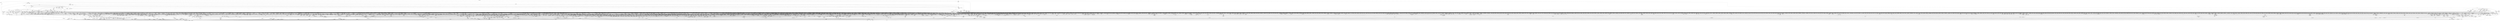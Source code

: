digraph kerncollapsed {
    "find_next_bit_17" [color="black"];
    "_find_last_bit" [color="black"];
    "Indirect call191" [color="black"];
    "__kern_my_cpu_offset_38" [color="black"];
    "arch_asym_cpu_priority" [color="black"];
    "clear_inode" [color="black"];
    "pcpu_chunk_populated" [color="black"];
    "irq_to_desc" [color="black"];
    "page_move_anon_rmap" [color="black"];
    "Indirect call232" [color="black"];
    "do_raw_spin_lock_34" [color="black"];
    "__raw_spin_lock_2" [color="black"];
    "netlink_has_listeners" [color="black"];
    "strscpy" [color="black"];
    "Indirect call24" [color="black"];
    "do_raw_spin_lock_99" [color="black"];
    "Indirect call13" [color="black"];
    "min_deadline_cb_rotate" [color="black"];
    "expand" [color="black"];
    "__raw_spin_lock_irqsave.constprop.0_9" [color="black"];
    "ksize" [color="black"];
    "sock_inuse_add" [color="black"];
    "skb_zcopy_downgrade_managed" [color="black"];
    "hrtimer_try_to_cancel" [color="black"];
    "__do_set_cpus_allowed" [color="black"];
    "folio_mark_dirty" [color="black"];
    "update_rt_rq_load_avg" [color="black"];
    "cpudl_find" [color="black"];
    "rcu_start_this_gp" [color="black"];
    "Indirect call57" [color="black"];
    "__rt_mutex_futex_trylock" [color="black"];
    "notify_change" [color="black"];
    "override_creds" [color="black"];
    "try_to_take_rt_mutex" [color="black"];
    "arm_timer" [color="black"];
    "test_ti_thread_flag_19" [color="black"];
    "arch_local_irq_save_7" [color="black"];
    "Indirect call100" [color="black"];
    "arch_smp_send_reschedule" [color="black"];
    "list_del_4" [color="black"];
    "__raw_spin_lock_31" [color="black"];
    "Indirect call207" [color="black"];
    "d_revalidate" [color="black"];
    "Indirect call78" [color="black"];
    "find_buddy_page_pfn" [color="black"];
    "folio_mapped_1" [color="black"];
    "anon_vma_interval_tree_remove" [color="black"];
    "__raw_spin_lock_irqsave" [color="black"];
    "__mod_lruvec_state" [color="black"];
    "__list_del_entry" [color="black"];
    "load_unaligned_zeropad" [color="black"];
    "Indirect call162" [color="black"];
    "tsk_fork_get_node" [color="black"];
    "Indirect call106" [color="black"];
    "pcpu_alloc_area" [color="black"];
    "put_ldops.constprop.0" [color="black"];
    "oom_unkillable_task.isra.0" [color="black"];
    "__raw_spin_lock.constprop.0_1" [color="black"];
    "skb_tailroom_1" [color="black"];
    "skb_header_pointer_2" [color="black"];
    "sock_flag_1" [color="black"];
    "irq_enable" [color="black"];
    "futex_cmpxchg_value_locked" [color="black"];
    "set_work_data" [color="black"];
    "anon_vma_interval_tree_iter_first" [color="black"];
    "first_zones_zonelist_1" [color="black"];
    "anon_vma_interval_tree_iter_next" [color="black"];
    "__raw_spin_lock_irqsave.constprop.0_1" [color="black"];
    "posix_cpu_timers_exit" [color="black"];
    "list_lru_add" [color="black"];
    "skb_checksum" [color="black"];
    "exit_task_stack_account" [color="black"];
    "page_ref_dec_and_test" [color="black"];
    "ktime_get" [color="black"];
    "__raw_spin_lock_34" [color="black"];
    "pcpu_block_update" [color="black"];
    "data_alloc" [color="black"];
    "rseq_migrate" [color="black"];
    "free_vmap_area_rb_augment_cb_propagate" [color="black"];
    "cpumask_and" [color="black"];
    "zone_page_state_snapshot.constprop.0" [color="black"];
    "page_mapping" [color="black"];
    "hrtimer_active" [color="black"];
    "Indirect call172" [color="black"];
    "find_first_bit_6" [color="black"];
    "min_deadline_cb_propagate" [color="black"];
    "Indirect call95" [color="black"];
    "noop_dirty_folio" [color="black"];
    "is_vmalloc_addr" [color="black"];
    "prepare_to_wait" [color="black"];
    "__raw_spin_unlock_irqrestore_8" [color="black"];
    "is_current_pgrp_orphaned" [color="black"];
    "unlock_mount_hash" [color="black"];
    "handle_dots" [color="black"];
    "user_path_at_empty" [color="black"];
    "Indirect call219" [color="black"];
    "mas_push_node" [color="black"];
    "group_open_release" [color="black"];
    "remove_wait_queue" [color="black"];
    "cpumask_copy_1" [color="black"];
    "hlist_bl_unlock" [color="black"];
    "xas_find_marked" [color="black"];
    "Indirect call17" [color="black"];
    "find_first_bit_1" [color="black"];
    "plist_add" [color="black"];
    "tag_get" [color="black"];
    "Indirect call88" [color="black"];
    "mapping_allow_writable" [color="black"];
    "__next_zones_zonelist" [color="black"];
    "cpudl_heapify" [color="black"];
    "reusable_anon_vma" [color="black"];
    "__futex_unqueue" [color="black"];
    "security_file_set_fowner" [color="black"];
    "enqueue_task" [color="black"];
    "__printk_cpu_sync_wait" [color="black"];
    "pgattr_change_is_safe" [color="black"];
    "__kern_my_cpu_offset_60" [color="black"];
    "call_on_irq_stack" [color="black"];
    "__task_rq_lock" [color="black"];
    "Indirect call128" [color="black"];
    "__raw_spin_unlock_irqrestore_24" [color="black"];
    "io_prep_async_work" [color="black"];
    "local_cpu_stop" [color="black"];
    "do_raw_spin_lock.constprop.0_3" [color="black"];
    "cpu_online_2" [color="black"];
    "__kern_my_cpu_offset_62" [color="black"];
    "mte_destroy_descend.constprop.0" [color="black"];
    "get_mountpoint" [color="black"];
    "__mutex_init" [color="black"];
    "set_kpti_asid_bits" [color="black"];
    "do_raw_spin_lock_5" [color="black"];
    "test_ti_thread_flag_11" [color="black"];
    "Indirect call213" [color="black"];
    "system_supports_mte" [color="black"];
    "post_init_entity_util_avg" [color="black"];
    "task_sigpending_1" [color="black"];
    "dev_xmit_recursion_inc" [color="black"];
    "__mnt_drop_write" [color="black"];
    "__siphash_unaligned" [color="black"];
    "sock_flag.constprop.0" [color="black"];
    "Indirect call71" [color="black"];
    "ma_data_end" [color="black"];
    "mas_wr_walk" [color="black"];
    "Indirect call121" [color="black"];
    "internal_add_timer" [color="black"];
    "rcu_segcblist_enqueue" [color="black"];
    "task_sigpending_2" [color="black"];
    "Indirect call29" [color="black"];
    "recalc_sigpending" [color="black"];
    "do_softirq_own_stack" [color="black"];
    "Indirect call75" [color="black"];
    "__raw_spin_lock_irqsave_41" [color="black"];
    "virt_to_slab" [color="black"];
    "io_wq_hash_work" [color="black"];
    "__flush_tlb_page_nosync" [color="black"];
    "put_dec" [color="black"];
    "__raw_write_lock_irq_1" [color="black"];
    "_copy_from_user_5" [color="black"];
    "__kern_my_cpu_offset_47" [color="black"];
    "lru_note_cost" [color="black"];
    "prepend" [color="black"];
    "count_vm_events_1" [color="black"];
    "tlb_flush_mmu_tlbonly_1" [color="black"];
    "__clear_open_fd" [color="black"];
    "__set_fixmap" [color="black"];
    "d_ancestor" [color="black"];
    "blake2s_final" [color="black"];
    "Indirect call108" [color="black"];
    "timer_delete_hook" [color="black"];
    "mnt_set_mountpoint" [color="black"];
    "compound_order_2" [color="black"];
    "d_walk" [color="black"];
    "memset" [color="black"];
    "Indirect call6" [color="black"];
    "__raw_spin_lock_irqsave_25" [color="black"];
    "online_section_nr" [color="black"];
    "__lookup_slow" [color="black"];
    "update_sctlr_el1" [color="black"];
    "rcu_accelerate_cbs" [color="black"];
    "Indirect call231" [color="black"];
    "cpu_util_cfs" [color="black"];
    "virt_to_folio" [color="black"];
    "page_ref_add" [color="black"];
    "__raw_read_unlock.constprop.0_6" [color="black"];
    "put_dec_full8" [color="black"];
    "pm_runtime_get_noresume" [color="black"];
    "count_vm_events_2" [color="black"];
    "Indirect call163" [color="black"];
    "__cmpxchg_case_acq_32.constprop.0_1" [color="black"];
    "find_next_bit_11" [color="black"];
    "group_close_release" [color="black"];
    "pcpu_next_fit_region.constprop.0" [color="black"];
    "rcu_poll_gp_seq_end" [color="black"];
    "path_lookupat" [color="black"];
    "find_next_bit_10" [color="black"];
    "Indirect call3" [color="black"];
    "from_vfsgid" [color="black"];
    "queued_write_lock_slowpath" [color="black"];
    "set_tlb_ubc_flush_pending" [color="black"];
    "Indirect call159" [color="black"];
    "rb_next" [color="black"];
    "__count_vm_events" [color="black"];
    "workingset_test_recent" [color="black"];
    "load_unaligned_zeropad_1" [color="black"];
    "mas_start" [color="black"];
    "__raw_spin_lock_irq.constprop.0_2" [color="black"];
    "stackinfo_on_stack" [color="black"];
    "kernfs_release_file.part.0.isra.0" [color="black"];
    "find_worker_executing_work" [color="black"];
    "tlb_gather_mmu" [color="black"];
    "Indirect call47" [color="black"];
    "task_participate_group_stop" [color="black"];
    "find_next_bit_3" [color="black"];
    "Indirect call138" [color="black"];
    "add_device_randomness" [color="black"];
    "find_alive_thread.isra.0" [color="black"];
    "__wb_calc_thresh" [color="black"];
    "mmgrab_2" [color="black"];
    "get_next_ino" [color="black"];
    "kmem_valid_obj" [color="black"];
    "__raw_spin_lock_43" [color="black"];
    "truncate_setsize" [color="black"];
    "attach_pid" [color="black"];
    "futex_hb_waiters_dec" [color="black"];
    "Indirect call180" [color="black"];
    "mas_find" [color="black"];
    "make_vfsuid" [color="black"];
    "double_rq_lock" [color="black"];
    "count_vm_event_2" [color="black"];
    "list_del_2" [color="black"];
    "raw_spin_rq_lock" [color="black"];
    "timespec64_equal" [color="black"];
    "dl_set_overload.part.0" [color="black"];
    "__mutex_remove_waiter" [color="black"];
    "__dput_to_list" [color="black"];
    "arch_local_irq_restore_1" [color="black"];
    "xas_clear_mark" [color="black"];
    "__raise_softirq_irqoff" [color="black"];
    "folio_nr_pages_2" [color="black"];
    "__raw_spin_unlock_irq_18" [color="black"];
    "find_next_bit.constprop.0_21" [color="black"];
    "arch_send_call_function_single_ipi" [color="black"];
    "files_lookup_fd_raw" [color="black"];
    "security_current_getsecid_subj" [color="black"];
    "__raw_spin_lock_irqsave.constprop.0_7" [color="black"];
    "sock_flag_3" [color="black"];
    "__printk_safe_enter" [color="black"];
    "Indirect call67" [color="black"];
    "pte_mkdirty" [color="black"];
    "prb_reserve_in_last" [color="black"];
    "do_raw_spin_lock_26" [color="black"];
    "cleanup_group_ids" [color="black"];
    "kthread_is_per_cpu" [color="black"];
    "__anon_vma_interval_tree_augment_rotate" [color="black"];
    "__flow_hash_from_keys" [color="black"];
    "do_raw_spin_lock_15" [color="black"];
    "skip_atoi" [color="black"];
    "convert_prio" [color="black"];
    "__raw_spin_trylock" [color="black"];
    "__xa_clear_mark" [color="black"];
    "xas_next_offset" [color="black"];
    "hrtimer_forward" [color="black"];
    "find_next_bit_7" [color="black"];
    "__page_set_anon_rmap" [color="black"];
    "add_wait_queue_exclusive" [color="black"];
    "vma_interval_tree_iter_first" [color="black"];
    "test_ti_thread_flag_7" [color="black"];
    "desc_make_reusable" [color="black"];
    "Indirect call174" [color="black"];
    "anon_vma_interval_tree_pre_update_vma" [color="black"];
    "_mix_pool_bytes" [color="black"];
    "__kern_my_cpu_offset_76" [color="black"];
    "__raw_spin_lock_23" [color="black"];
    "wb_stat_error" [color="black"];
    "Indirect call201" [color="black"];
    "qdisc_maybe_clear_missed" [color="black"];
    "do_raw_spin_lock_38" [color="black"];
    "rcu_segcblist_extract_done_cbs" [color="black"];
    "__skb_dequeue_3" [color="black"];
    "count_mounts" [color="black"];
    "check_preempt_curr" [color="black"];
    "xas_result" [color="black"];
    "pcpu_unit_page_offset" [color="black"];
    "security_inode_setattr" [color="black"];
    "io_cancel_task_cb" [color="black"];
    "idle_cpu" [color="black"];
    "do_csum" [color="black"];
    "__down_trylock_console_sem.constprop.0" [color="black"];
    "fetch_robust_entry" [color="black"];
    "io_timeout_extract" [color="black"];
    "do_raw_spin_lock_63" [color="black"];
    "vma_interval_tree_subtree_search" [color="black"];
    "do_raw_spin_lock_42" [color="black"];
    "invalid_folio_referenced_vma" [color="black"];
    "__raw_spin_lock_54" [color="black"];
    "__free_one_page" [color="black"];
    "do_raw_spin_lock_16" [color="black"];
    "get_new_cred" [color="black"];
    "sync_icache_aliases" [color="black"];
    "_atomic_dec_and_lock" [color="black"];
    "prb_final_commit" [color="black"];
    "fatal_signal_pending_6" [color="black"];
    "task_work_cancel_match" [color="black"];
    "vma_interval_tree_iter_next" [color="black"];
    "cpumask_and.isra.0_1" [color="black"];
    "__raw_spin_lock_27" [color="black"];
    "task_get_vl" [color="black"];
    "arm64_kernel_unmapped_at_el0_4" [color="black"];
    "security_sock_rcv_skb" [color="black"];
    "io_poll_remove_entries" [color="black"];
    "__d_lookup_unhash" [color="black"];
    "inode_cgwb_move_to_attached" [color="black"];
    "__raw_spin_lock_irqsave_18" [color="black"];
    "set_pageblock_migratetype" [color="black"];
    "mmget" [color="black"];
    "netlink_lock_table" [color="black"];
    "__lock_task_sighand" [color="black"];
    "get_cred" [color="black"];
    "simple_setattr" [color="black"];
    "Indirect call166" [color="black"];
    "list_lru_del" [color="black"];
    "__kern_my_cpu_offset_51" [color="black"];
    "rcu_poll_gp_seq_start" [color="black"];
    "panic_smp_self_stop" [color="black"];
    "audit_comparator" [color="black"];
    "zone_page_state_snapshot" [color="black"];
    "rcu_seq_end_1" [color="black"];
    "get_work_pool" [color="black"];
    "rb_erase_cached.isra.0" [color="black"];
    "mte_update_sctlr_user" [color="black"];
    "do_raw_spin_lock_13" [color="black"];
    "xas_find_conflict" [color="black"];
    "__clear_close_on_exec.isra.0" [color="black"];
    "arch_local_irq_restore" [color="black"];
    "Indirect call86" [color="black"];
    "read_sanitised_ftr_reg" [color="black"];
    "cleanup_timerqueue" [color="black"];
    "list_splice_tail_init" [color="black"];
    "ldsem_down_read_trylock" [color="black"];
    "try_to_unmap_flush" [color="black"];
    "Indirect call65" [color="black"];
    "Indirect call217" [color="black"];
    "__raw_spin_unlock_irqrestore_14" [color="black"];
    "io_file_get_flags" [color="black"];
    "__raw_spin_lock_irqsave_23" [color="black"];
    "tlb_remove_table_smp_sync" [color="black"];
    "timer_wait_running" [color="black"];
    "inc_rlimit_ucounts" [color="black"];
    "__raw_spin_lock_irq_21" [color="black"];
    "Indirect call195" [color="black"];
    "arch_get_random_longs" [color="black"];
    "Indirect call229" [color="black"];
    "system_supports_generic_auth" [color="black"];
    "__percpu_add_case_64_1" [color="black"];
    "task_fits_cpu" [color="black"];
    "allow_write_access" [color="black"];
    "_prb_read_valid" [color="black"];
    "__cmpwait_case_32_2" [color="black"];
    "cpumask_first_and" [color="black"];
    "fpsimd_flush_task_state" [color="black"];
    "node_dirty_ok" [color="black"];
    "pte_to_swp_entry_2" [color="black"];
    "Indirect call177" [color="black"];
    "__percpu_add_case_64_7" [color="black"];
    "detach_if_pending" [color="black"];
    "fill_contig_page_info" [color="black"];
    "mab_set_b_end" [color="black"];
    "list_del_init_8" [color="black"];
    "rcu_inkernel_boot_has_ended" [color="black"];
    "hrtimer_start_range_ns" [color="black"];
    "copy_thread" [color="black"];
    "double_unlock_balance" [color="black"];
    "d_lookup_done" [color="black"];
    "io_cqe_cache_refill" [color="black"];
    "__raw_spin_lock_irq_23" [color="black"];
    "clear_ti_thread_flag_6" [color="black"];
    "device_links_read_unlock" [color="black"];
    "tlb_gather_mmu_fullmm" [color="black"];
    "__raw_spin_unlock_irq_43" [color="black"];
    "xas_find" [color="black"];
    "rcu_seq_end" [color="black"];
    "lookup_fast" [color="black"];
    "tag_clear_highpage" [color="black"];
    "task_rq_lock" [color="black"];
    "Indirect call21" [color="black"];
    "__raw_spin_lock_41" [color="black"];
    "del_page_from_free_list" [color="black"];
    "osq_lock" [color="black"];
    "io_wq_cancel_pending_work" [color="black"];
    "Indirect call153" [color="black"];
    "page_try_share_anon_rmap" [color="black"];
    "arm_smccc_1_1_get_conduit" [color="black"];
    "find_lock_task_mm" [color="black"];
    "printk_parse_prefix" [color="black"];
    "Indirect call135" [color="black"];
    "prepare_alloc_pages.constprop.0" [color="black"];
    "do_raw_spin_lock_12" [color="black"];
    "raw_spin_rq_unlock" [color="black"];
    "tlb_flush_1" [color="black"];
    "Indirect call87" [color="black"];
    "tty_update_time" [color="black"];
    "__srcu_read_lock" [color="black"];
    "__irq_get_desc_lock" [color="black"];
    "pm_qos_read_value" [color="black"];
    "do_raw_spin_lock_30" [color="black"];
    "io_req_defer_failed" [color="black"];
    "io_req_complete_defer" [color="black"];
    "drain_pages" [color="black"];
    "rwsem_spin_on_owner" [color="black"];
    "pcpu_init_md_blocks" [color="black"];
    "mte_thread_switch" [color="black"];
    "set_ptes.isra.0" [color="black"];
    "prepare_to_wait_exclusive" [color="black"];
    "__raw_spin_unlock_irqrestore_11" [color="black"];
    "mnt_get_count" [color="black"];
    "find_next_bit.constprop.0_6" [color="black"];
    "compaction_defer_reset" [color="black"];
    "io_poll_get_ownership" [color="black"];
    "copy_user_highpage" [color="black"];
    "rt_mutex_init_proxy_locked" [color="black"];
    "Indirect call164" [color="black"];
    "__kern_my_cpu_offset_28" [color="black"];
    "pde_subdir_find" [color="black"];
    "__attach_to_pi_owner" [color="black"];
    "__rb_insert_augmented" [color="black"];
    "pagecache_get_page" [color="black"];
    "Indirect call220" [color="black"];
    "xa_load" [color="black"];
    "aio_nr_sub" [color="black"];
    "do_raw_spin_lock_24" [color="black"];
    "cpu_util_cfs_boost" [color="black"];
    "is_valid_gup_args" [color="black"];
    "__iget" [color="black"];
    "mas_split_final_node.isra.0" [color="black"];
    "write_seqlock.constprop.0" [color="black"];
    "wake_up_bit" [color="black"];
    "do_raw_spin_lock_44" [color="black"];
    "copy_page" [color="black"];
    "init_multi_vma_prep" [color="black"];
    "mapping_shrinkable" [color="black"];
    "__raw_spin_unlock_irq_19" [color="black"];
    "pcpu_page_idx" [color="black"];
    "d_shrink_add" [color="black"];
    "kick_process" [color="black"];
    "bump_cpu_timer" [color="black"];
    "freezing_slow_path" [color="black"];
    "__kern_my_cpu_offset_77" [color="black"];
    "__raw_spin_lock_irq_5" [color="black"];
    "kobj_child_ns_ops" [color="black"];
    "do_raw_spin_lock.constprop.0_13" [color="black"];
    "__d_drop" [color="black"];
    "folio_nr_pages" [color="black"];
    "__raw_spin_unlock_irqrestore_17" [color="black"];
    "lock_mount_hash" [color="black"];
    "vma_interval_tree_augment_rotate" [color="black"];
    "rb_insert_color" [color="black"];
    "__percpu_add_case_64_6" [color="black"];
    "pmd_set_huge" [color="black"];
    "percpu_down_read_1" [color="black"];
    "__kern_my_cpu_offset_83" [color="black"];
    "cpumask_any_distribute" [color="black"];
    "Indirect call49" [color="black"];
    "__ptrace_link" [color="black"];
    "__kern_my_cpu_offset_53" [color="black"];
    "rcu_segcblist_ready_cbs" [color="black"];
    "posixtimer_rearm" [color="black"];
    "filename_lookup" [color="black"];
    "__cmpxchg_case_mb_32_5" [color="black"];
    "find_submount" [color="black"];
    "arch_local_irq_restore_2" [color="black"];
    "__skb_set_length" [color="black"];
    "ptrauth_keys_install_user" [color="black"];
    "__cmpxchg_case_acq_32.constprop.0_6" [color="black"];
    "page_ref_inc" [color="black"];
    "jiffies_to_usecs" [color="black"];
    "__cmpxchg_case_acq_32.constprop.0_12" [color="black"];
    "____core____" [color="kernel"];
    "do_raw_spin_lock_83" [color="black"];
    "timerqueue_iterate_next" [color="black"];
    "__d_instantiate" [color="black"];
    "propagate_mnt" [color="black"];
    "qdisc_qstats_cpu_qlen_inc" [color="black"];
    "rwsem_read_trylock" [color="black"];
    "__percpu_add_return_case_32_1" [color="black"];
    "__posix_timers_find" [color="black"];
    "collect_posix_cputimers" [color="black"];
    "Indirect call80" [color="black"];
    "complete_walk" [color="black"];
    "__kern_my_cpu_offset_55" [color="black"];
    "__put_cpu_fpsimd_context" [color="black"];
    "access_ok_42" [color="black"];
    "__raw_spin_unlock_irqrestore_38" [color="black"];
    "need_seqretry" [color="black"];
    "__enqueue_entity" [color="black"];
    "__cmpxchg_case_acq_32_1" [color="black"];
    "strncpy_from_user" [color="black"];
    "io_poll_can_finish_inline.isra.0" [color="black"];
    "folio_mapped" [color="black"];
    "__cmpxchg_case_acq_32.constprop.0_9" [color="black"];
    "xattr_resolve_name" [color="black"];
    "tty_port_kopened" [color="black"];
    "task_join_group_stop" [color="black"];
    "signal_pending_state_1" [color="black"];
    "arch_local_irq_save" [color="black"];
    "security_release_secctx" [color="black"];
    "xas_next_entry" [color="black"];
    "user_disable_single_step" [color="black"];
    "Indirect call94" [color="black"];
    "Indirect call39" [color="black"];
    "arch_local_irq_save_8" [color="black"];
    "folio_isolate_lru" [color="black"];
    "__skb_set_length_1" [color="black"];
    "__raw_spin_lock_irqsave_12" [color="black"];
    "__fget_light" [color="black"];
    "__irq_disable" [color="black"];
    "page_vma_mapped_walk_done" [color="black"];
    "__dev_put.part.0" [color="black"];
    "__kern_my_cpu_offset_89" [color="black"];
    "eventfd_signal_mask" [color="black"];
    "__reuseport_detach_closed_sock" [color="black"];
    "task_call_func" [color="black"];
    "__to_kthread" [color="black"];
    "Indirect call27" [color="black"];
    "parent_len" [color="black"];
    "skb_headers_offset_update" [color="black"];
    "find_first_bit_4" [color="black"];
    "u64_stats_add_1" [color="black"];
    "irq_work_queue" [color="black"];
    "sve_save_state" [color="black"];
    "xas_init_marks" [color="black"];
    "__kern_my_cpu_offset_27" [color="black"];
    "kmalloc_size_roundup" [color="black"];
    "mod_node_state" [color="black"];
    "__mnt_drop_write_file" [color="black"];
    "__cmpxchg_case_acq_32.constprop.0_17" [color="black"];
    "__io_acct_run_queue" [color="black"];
    "console_trylock" [color="black"];
    "__remove_shared_vm_struct.constprop.0" [color="black"];
    "__kern_my_cpu_offset_17" [color="black"];
    "Indirect call37" [color="black"];
    "mas_state_walk" [color="black"];
    "__raw_spin_lock_irq_18" [color="black"];
    "peernet2id" [color="black"];
    "ttwu_do_activate.constprop.0" [color="black"];
    "req_set_fail_3" [color="black"];
    "rcu_exp_jiffies_till_stall_check" [color="black"];
    "__raw_spin_unlock_irq_17" [color="black"];
    "remove_nodes.constprop.0" [color="black"];
    "__raw_spin_trylock_3" [color="black"];
    "strnlen" [color="black"];
    "cpu_timer_task_rcu" [color="black"];
    "cpumask_weight.constprop.0_5" [color="black"];
    "mas_wr_walk_descend" [color="black"];
    "__radix_tree_lookup" [color="black"];
    "__kern_my_cpu_offset_61" [color="black"];
    "irq_get_irq_data" [color="black"];
    "rt_mutex_proxy_unlock" [color="black"];
    "post_ttbr_update_workaround" [color="black"];
    "cpumask_next.constprop.0" [color="black"];
    "chacha_permute" [color="black"];
    "__update_gt_cputime" [color="black"];
    "mte_dead_walk" [color="black"];
    "access_ok_10" [color="black"];
    "vma_iter_config" [color="black"];
    "__kern_my_cpu_offset_134" [color="black"];
    "__kern_my_cpu_offset_52" [color="black"];
    "__raw_spin_lock_28" [color="black"];
    "Indirect call53" [color="black"];
    "fsnotify_put_sb_connectors" [color="black"];
    "queued_read_unlock.constprop.0_2" [color="black"];
    "__raw_spin_lock_irq_41" [color="black"];
    "walk_component" [color="black"];
    "folio_evictable_1" [color="black"];
    "cpus_share_cache" [color="black"];
    "Indirect call222" [color="black"];
    "pm_runtime_deactivate_timer" [color="black"];
    "Indirect call110" [color="black"];
    "Indirect call42" [color="black"];
    "Indirect call74" [color="black"];
    "_double_lock_balance" [color="black"];
    "Indirect call31" [color="black"];
    "cpumask_intersects.constprop.0_1" [color="black"];
    "__raw_spin_lock_irq_17" [color="black"];
    "vm_commit_limit" [color="black"];
    "mas_leaf_set_meta" [color="black"];
    "mnt_drop_write" [color="black"];
    "inc_tlb_flush_pending" [color="black"];
    "rt_mutex_slowtrylock" [color="black"];
    "put_cpu_fpsimd_context" [color="black"];
    "rpm_check_suspend_allowed" [color="black"];
    "__raw_spin_lock_irqsave.constprop.0_8" [color="black"];
    "radix_tree_tag_get" [color="black"];
    "rcu_exp_need_qs" [color="black"];
    "cpumask_any_and_distribute" [color="black"];
    "clear_ti_thread_flag" [color="black"];
    "mab_mas_cp" [color="black"];
    "extfrag_for_order" [color="black"];
    "mas_data_end" [color="black"];
    "ma_dead_node" [color="black"];
    "access_ok_2" [color="black"];
    "sched_clock_cpu" [color="black"];
    "find_next_bit_29" [color="black"];
    "task_clear_jobctl_trapping" [color="black"];
    "Indirect call170" [color="black"];
    "__peernet2id" [color="black"];
    "__fswab32_10" [color="black"];
    "Indirect call183" [color="black"];
    "klist_node_attached" [color="black"];
    "group_balance_cpu" [color="black"];
    "update_dl_rq_load_avg" [color="black"];
    "tcp_get_info_chrono_stats" [color="black"];
    "lookup_mountpoint" [color="black"];
    "memblock_is_map_memory" [color="black"];
    "shrink_lock_dentry" [color="black"];
    "check_preempt_curr_dl" [color="black"];
    "Indirect call52" [color="black"];
    "hlist_del_init_4" [color="black"];
    "is_bad_inode" [color="black"];
    "__kern_my_cpu_offset_91" [color="black"];
    "__raw_spin_unlock_bh.constprop.0" [color="black"];
    "Indirect call19" [color="black"];
    "__raw_spin_unlock_irq_38" [color="black"];
    "__raw_spin_lock_irq_3" [color="black"];
    "__kern_my_cpu_offset_2" [color="black"];
    "slab_is_available" [color="black"];
    "percpu_counter_set" [color="black"];
    "pcpu_chunk_slot" [color="black"];
    "kthread_data" [color="black"];
    "__cmpxchg_case_mb_64_4" [color="black"];
    "__raw_spin_lock_irq_12" [color="black"];
    "rcu_seq_start" [color="black"];
    "mas_put_in_tree" [color="black"];
    "__d_find_any_alias" [color="black"];
    "skb_pfmemalloc" [color="black"];
    "Indirect call142" [color="black"];
    "Indirect call196" [color="black"];
    "get_file_2" [color="black"];
    "ktime_get_with_offset" [color="black"];
    "timekeeping_get_ns" [color="black"];
    "clear_ti_thread_flag_1" [color="black"];
    "__cmpxchg_case_acq_32.constprop.0_2" [color="black"];
    "__raw_spin_unlock_irq_4" [color="black"];
    "mas_push_data" [color="black"];
    "mutex_trylock" [color="black"];
    "rcu_stall_is_suppressed" [color="black"];
    "fsnotify_data_inode" [color="black"];
    "Indirect call211" [color="black"];
    "mas_find_setup.constprop.0" [color="black"];
    "virt_to_head_page.isra.0" [color="black"];
    "__raw_spin_unlock_irq_21" [color="black"];
    "this_cpu_has_cap" [color="black"];
    "memblock_search" [color="black"];
    "sched_cgroup_fork" [color="black"];
    "find_last_bit" [color="black"];
    "do_raw_spin_lock.constprop.0_7" [color="black"];
    "__cmpxchg_case_acq_64" [color="black"];
    "__percpu_add_case_64.constprop.0_1" [color="black"];
    "get_ucounts_or_wrap" [color="black"];
    "link_path_walk" [color="black"];
    "srcu_gp_start" [color="black"];
    "init_timer_key" [color="black"];
    "wake_up_klogd" [color="black"];
    "do_raw_spin_lock_36" [color="black"];
    "sk_mem_reclaim" [color="black"];
    "Indirect call45" [color="black"];
    "touch_mnt_namespace" [color="black"];
    "Indirect call111" [color="black"];
    "mm_trace_rss_stat" [color="black"];
    "xas_reload" [color="black"];
    "xas_retry" [color="black"];
    "try_to_unlazy_next" [color="black"];
    "mmgrab_1" [color="black"];
    "__raw_spin_lock_irqsave_51" [color="black"];
    "__raw_spin_lock_irqsave_11" [color="black"];
    "__raw_spin_unlock_irqrestore_10" [color="black"];
    "Indirect call136" [color="black"];
    "other_cpu_in_panic" [color="black"];
    "mnt_add_count" [color="black"];
    "rcu_gpnum_ovf" [color="black"];
    "ihold" [color="black"];
    "_compound_head_4" [color="black"];
    "__raw_spin_unlock_irqrestore_9" [color="black"];
    "Indirect call140" [color="black"];
    "do_raw_spin_lock_80" [color="black"];
    "move_freelist_tail" [color="black"];
    "do_raw_spin_lock_65" [color="black"];
    "list_del_3" [color="black"];
    "__get_task_comm" [color="black"];
    "posix_cpu_timers_exit_group" [color="black"];
    "wb_dirty_limits" [color="black"];
    "lock_parent" [color="black"];
    "zone_watermark_ok" [color="black"];
    "kill_device" [color="black"];
    "percpu_ref_get_many.constprop.0" [color="black"];
    "d_hash" [color="black"];
    "find_first_bit_3" [color="black"];
    "dev_driver_string" [color="black"];
    "init_completion" [color="black"];
    "Indirect call44" [color="black"];
    "avg_vruntime" [color="black"];
    "i_gid_into_vfsgid" [color="black"];
    "Indirect call192" [color="black"];
    "__kern_my_cpu_offset_42" [color="black"];
    "path_get" [color="black"];
    "get_timespec64" [color="black"];
    "Indirect call147" [color="black"];
    "kmalloc_slab" [color="black"];
    "Indirect call28" [color="black"];
    "timer_reduce" [color="black"];
    "may_setattr" [color="black"];
    "path_init" [color="black"];
    "zone_reclaimable_pages" [color="black"];
    "move_queued_task.constprop.0" [color="black"];
    "rb_first" [color="black"];
    "__io_put_kbuf_list" [color="black"];
    "audit_string_contains_control" [color="black"];
    "__wake_up_parent" [color="black"];
    "is_migration_entry" [color="black"];
    "do_softirq" [color="black"];
    "security_audit_rule_match" [color="black"];
    "__wake_up_common_lock" [color="black"];
    "dl_bw_of" [color="black"];
    "cpudl_heapify_up" [color="black"];
    "tick_get_broadcast_mask" [color="black"];
    "gup_signal_pending" [color="black"];
    "get_task_exe_file" [color="black"];
    "____do_softirq" [color="black"];
    "signal_set_stop_flags" [color="black"];
    "__percpu_add_case_32_8" [color="black"];
    "kthread_insert_work_sanity_check" [color="black"];
    "test_and_set_bit_lock.constprop.0" [color="black"];
    "percpu_ref_put_many.constprop.0" [color="black"];
    "_find_next_zero_bit" [color="black"];
    "io_match_task_safe" [color="black"];
    "Indirect call176" [color="black"];
    "prb_first_valid_seq" [color="black"];
    "dequeue_task" [color="black"];
    "pcpu_next_md_free_region" [color="black"];
    "Indirect call46" [color="black"];
    "handle_lookup_down" [color="black"];
    "eth_type_vlan" [color="black"];
    "radix_tree_load_root" [color="black"];
    "__kern_my_cpu_offset_56" [color="black"];
    "__irq_domain_deactivate_irq" [color="black"];
    "io_cancel_ctx_cb" [color="black"];
    "arch_stack_walk" [color="black"];
    "show_mem_node_skip" [color="black"];
    "Indirect call63" [color="black"];
    "kmap_local_page" [color="black"];
    "mas_pause" [color="black"];
    "ptep_clear_flush" [color="black"];
    "__init_swait_queue_head" [color="black"];
    "__raw_spin_lock_irqsave.constprop.0_3" [color="black"];
    "get_random_bytes" [color="black"];
    "Indirect call226" [color="black"];
    "finish_wait" [color="black"];
    "account_pipe_buffers" [color="black"];
    "Indirect call132" [color="black"];
    "dcache_clean_pou" [color="black"];
    "do_add_mount" [color="black"];
    "folio_add_new_anon_rmap" [color="black"];
    "Indirect call161" [color="black"];
    "__cmpxchg_case_acq_32.constprop.0_21" [color="black"];
    "sme_save_state" [color="black"];
    "task_pid_vnr_1" [color="black"];
    "propagation_next" [color="black"];
    "get_group_info.isra.0" [color="black"];
    "d_alloc_parallel" [color="black"];
    "__raw_spin_lock_15" [color="black"];
    "slab_want_init_on_free" [color="black"];
    "cpu_util.constprop.0" [color="black"];
    "__fdget_raw" [color="black"];
    "unmask_irq" [color="black"];
    "__remove_inode_hash" [color="black"];
    "__dl_clear_params" [color="black"];
    "__raw_spin_lock_30" [color="black"];
    "unlock_task_sighand.isra.0_1" [color="black"];
    "io_run_local_work_continue" [color="black"];
    "page_ref_dec_and_test_1" [color="black"];
    "wb_has_dirty_io" [color="black"];
    "prb_next_seq" [color="black"];
    "privileged_wrt_inode_uidgid" [color="black"];
    "mnt_dec_writers" [color="black"];
    "__mod_timer" [color="black"];
    "move_linked_works" [color="black"];
    "__dl_add" [color="black"];
    "fatal_signal_pending" [color="black"];
    "folio_invalidate" [color="black"];
    "inode_add_lru" [color="black"];
    "__count_vm_events_1" [color="black"];
    "call_function_single_prep_ipi" [color="black"];
    "task_clear_jobctl_pending" [color="black"];
    "smp_call_function_single" [color="black"];
    "__raw_spin_lock_irqsave_6" [color="black"];
    "__cmpxchg_case_8" [color="black"];
    "__sk_mem_reclaim" [color="black"];
    "do_init_timer.constprop.0" [color="black"];
    "Indirect call101" [color="black"];
    "__zone_watermark_ok" [color="black"];
    "kernfs_should_drain_open_files" [color="black"];
    "__raw_write_lock_irq.constprop.0" [color="black"];
    "Indirect call114" [color="black"];
    "test_ti_thread_flag_6" [color="black"];
    "find_next_bit.constprop.0_7" [color="black"];
    "list_del_init" [color="black"];
    "__kern_my_cpu_offset_70" [color="black"];
    "inode_maybe_inc_iversion" [color="black"];
    "rcu_dynticks_snap" [color="black"];
    "wakeup_source_deactivate" [color="black"];
    "get_sd_balance_interval" [color="black"];
    "will_become_orphaned_pgrp" [color="black"];
    "strscpy_pad" [color="black"];
    "__d_lookup_rcu" [color="black"];
    "sched_post_fork" [color="black"];
    "access_ok_39" [color="black"];
    "attach_entity_load_avg" [color="black"];
    "vma_address" [color="black"];
    "wakeup_kswapd" [color="black"];
    "lru_deactivate_fn" [color="black"];
    "enqueue_hrtimer.constprop.0" [color="black"];
    "tick_get_wakeup_device" [color="black"];
    "find_vma_prev" [color="black"];
    "mas_wr_new_end" [color="black"];
    "do_raw_spin_lock_66" [color="black"];
    "__update_min_deadline" [color="black"];
    "Indirect call55" [color="black"];
    "__pfn_to_section" [color="black"];
    "sk_error_report" [color="black"];
    "set_root_1" [color="black"];
    "list_move_tail" [color="black"];
    "folio_not_mapped" [color="black"];
    "strcspn" [color="black"];
    "Indirect call186" [color="black"];
    "__raw_spin_lock_irqsave_22" [color="black"];
    "vm_stat_account" [color="black"];
    "__mod_zone_page_state" [color="black"];
    "put_prev_task" [color="black"];
    "kernfs_name_hash" [color="black"];
    "find_vma" [color="black"];
    "clear_page" [color="black"];
    "Indirect call156" [color="black"];
    "system_supports_address_auth_1" [color="black"];
    "__raw_spin_trylock_1" [color="black"];
    "workingset_update_node" [color="black"];
    "clear_bit_unlock.constprop.0" [color="black"];
    "mas_next_range" [color="black"];
    "__percpu_add_case_32_13" [color="black"];
    "find_next_zero_bit_2" [color="black"];
    "__percpu_add_case_32" [color="black"];
    "__cmpxchg_case_acq_32.constprop.0_10" [color="black"];
    "__audit_reusename" [color="black"];
    "__raw_spin_unlock_irqrestore_21" [color="black"];
    "netlink_overrun" [color="black"];
    "Indirect call218" [color="black"];
    "mas_set_parent.constprop.0" [color="black"];
    "xa_mk_value" [color="black"];
    "__pi_strcmp" [color="black"];
    "prepend_char" [color="black"];
    "d_flags_for_inode" [color="black"];
    "sock_rfree" [color="black"];
    "_find_next_bit" [color="black"];
    "__raw_spin_lock_irqsave_52" [color="black"];
    "prep_compound_page" [color="black"];
    "tty_name" [color="black"];
    "__raw_spin_lock_52" [color="black"];
    "audit_uid_comparator" [color="black"];
    "vmf_pte_changed" [color="black"];
    "local_bh_disable" [color="black"];
    "do_raw_spin_lock_61" [color="black"];
    "__percpu_add_case_32_21" [color="black"];
    "Indirect call18" [color="black"];
    "Indirect call91" [color="black"];
    "__raw_spin_lock.constprop.0" [color="black"];
    "find_next_bit.constprop.0_8" [color="black"];
    "__raw_read_lock.constprop.0_1" [color="black"];
    "__kmem_obj_info" [color="black"];
    "Indirect call83" [color="black"];
    "exit_oom_victim" [color="black"];
    "__raw_spin_unlock_irq_28" [color="black"];
    "__kern_my_cpu_offset_74" [color="black"];
    "system_supports_tlb_range" [color="black"];
    "arch_local_irq_save_4" [color="black"];
    "capable_wrt_inode_uidgid" [color="black"];
    "count_vm_event" [color="black"];
    "do_raw_spin_lock_10" [color="black"];
    "get_arm64_ftr_reg_nowarn" [color="black"];
    "deny_write_access.isra.0" [color="black"];
    "write_sequnlock.constprop.0" [color="black"];
    "__raw_spin_lock_irqsave_42" [color="black"];
    "clear_ti_thread_flag_8" [color="black"];
    "device_match_devt" [color="black"];
    "pcpu_block_update_hint_alloc" [color="black"];
    "workingset_age_nonresident" [color="black"];
    "check_mnt.isra.0" [color="black"];
    "qdisc_qstats_cpu_qlen_dec" [color="black"];
    "sve_get_vl" [color="black"];
    "arch_local_irq_save_2" [color="black"];
    "pagecache_isize_extended" [color="black"];
    "cpumask_weight" [color="black"];
    "mask_irq" [color="black"];
    "signal_pending_state_2" [color="black"];
    "find_vm_area" [color="black"];
    "__raw_spin_lock_irq_35" [color="black"];
    "calc_wheel_index" [color="black"];
    "update_min_vruntime" [color="black"];
    "Indirect call131" [color="black"];
    "__io_prep_linked_timeout" [color="black"];
    "security_d_instantiate" [color="black"];
    "mte_clear_page_tags" [color="black"];
    "__raw_spin_unlock_irq_25" [color="black"];
    "__raw_spin_lock_irq_11" [color="black"];
    "_find_first_bit" [color="black"];
    "mas_next_setup.constprop.0" [color="black"];
    "mod_node_page_state" [color="black"];
    "futex_get_value_locked" [color="black"];
    "strcpy" [color="black"];
    "get_work_pwq" [color="black"];
    "pvm_determine_end_from_reverse" [color="black"];
    "find_unlink_vmap_area" [color="black"];
    "fsnotify_handle_inode_event.isra.0" [color="black"];
    "__lock_parent" [color="black"];
    "cpu_clock_sample_group" [color="black"];
    "compaction_suitable" [color="black"];
    "next_signal" [color="black"];
    "sched_ttwu_pending" [color="black"];
    "is_software_node" [color="black"];
    "d_alloc" [color="black"];
    "Indirect call228" [color="black"];
    "path_is_under" [color="black"];
    "Indirect call199" [color="black"];
    "pfn_swap_entry_to_page" [color="black"];
    "do_utimes" [color="black"];
    "skb_orphan_1" [color="black"];
    "mas_parent_type" [color="black"];
    "queued_read_lock.constprop.0" [color="black"];
    "mast_spanning_rebalance.isra.0" [color="black"];
    "get_arm64_ftr_reg" [color="black"];
    "mntget" [color="black"];
    "file_ns_capable" [color="black"];
    "flush_tlb_batched_pending" [color="black"];
    "d_path" [color="black"];
    "__set_open_fd" [color="black"];
    "__xchg_case_mb_32.constprop.0" [color="black"];
    "try_check_zero" [color="black"];
    "osq_wait_next" [color="black"];
    "__bitmap_equal" [color="black"];
    "__raw_spin_lock_irqsave_34" [color="black"];
    "raw_spin_rq_lock_1" [color="black"];
    "security_secid_to_secctx" [color="black"];
    "__page_dup_rmap.constprop.0" [color="black"];
    "Indirect call62" [color="black"];
    "update_cfs_rq_load_avg.isra.0" [color="black"];
    "Indirect call137" [color="black"];
    "addr_to_vb_xa" [color="black"];
    "dget" [color="black"];
    "i_uid_into_vfsuid" [color="black"];
    "dev_nit_active" [color="black"];
    "task_will_free_mem" [color="black"];
    "do_raw_spin_lock_50" [color="black"];
    "do_raw_spin_lock_64" [color="black"];
    "__wake_up_bit" [color="black"];
    "mas_store_prealloc.part.0" [color="black"];
    "find_next_bit.constprop.0_11" [color="black"];
    "do_raw_spin_lock_58" [color="black"];
    "restore_nameidata" [color="black"];
    "invalid_migration_vma" [color="black"];
    "__efistub_caches_clean_inval_pou" [color="black"];
    "_find_next_or_bit" [color="black"];
    "wake_all_kswapds" [color="black"];
    "net_eq_idr" [color="black"];
    "sock_rmem_free" [color="black"];
    "audit_gid_comparator" [color="black"];
    "__isolate_free_page" [color="black"];
    "to_desc" [color="black"];
    "update_group_capacity" [color="black"];
    "__bpf_free_used_maps" [color="black"];
    "auditd_test_task" [color="black"];
    "desc_read" [color="black"];
    "__raw_spin_lock_irq_19" [color="black"];
    "find_next_and_bit" [color="black"];
    "pm_qos_update_flags" [color="black"];
    "__hrtimer_next_event_base.constprop.0" [color="black"];
    "Indirect call206" [color="black"];
    "space_used" [color="black"];
    "_compound_head_3" [color="black"];
    "dl_bw_cpus" [color="black"];
    "Indirect call127" [color="black"];
    "do_raw_spin_lock_43" [color="black"];
    "pageblock_pfn_to_page" [color="black"];
    "synchronize_rcu.part.0" [color="black"];
    "do_raw_spin_lock_8" [color="black"];
    "skb_flow_get_icmp_tci" [color="black"];
    "__skb_header_pointer" [color="black"];
    "hrtimer_start_expires" [color="black"];
    "mod_zone_page_state" [color="black"];
    "rcu_advance_cbs" [color="black"];
    "__audit_inode" [color="black"];
    "skb_frag_ref" [color="black"];
    "timerqueue_add" [color="black"];
    "__pageblock_pfn_to_page" [color="black"];
    "__list_del_entry_2" [color="black"];
    "change_page_range" [color="black"];
    "hlist_bl_lock" [color="black"];
    "filemap_check_errors" [color="black"];
    "security_inode_permission" [color="black"];
    "Indirect call145" [color="black"];
    "find_next_bit_18" [color="black"];
    "add_timer_on" [color="black"];
    "kernfs_leftmost_descendant" [color="black"];
    "Indirect call79" [color="black"];
    "__add_wait_queue" [color="black"];
    "xa_find" [color="black"];
    "mapping_unmap_writable" [color="black"];
    "set_task_cpu" [color="black"];
    "Indirect call105" [color="black"];
    "Indirect call139" [color="black"];
    "rcu_is_watching" [color="black"];
    "Indirect call89" [color="black"];
    "mas_set_alloc_req" [color="black"];
    "cpupri_set" [color="black"];
    "__raw_spin_unlock_irqrestore_4" [color="black"];
    "pfn_is_map_memory" [color="black"];
    "do_delayed_call" [color="black"];
    "__raw_spin_lock_19" [color="black"];
    "__raw_spin_unlock_irq_12" [color="black"];
    "disable_irq_nosync" [color="black"];
    "prb_commit" [color="black"];
    "leave_rcu" [color="black"];
    "set_ptes.constprop.0.isra.0" [color="black"];
    "irq_work_claim" [color="black"];
    "ma_pivots" [color="black"];
    "Indirect call70" [color="black"];
    "vma_last_pgoff" [color="black"];
    "this_cpu_has_cap.part.0" [color="black"];
    "Indirect call64" [color="black"];
    "no_blink" [color="black"];
    "fatal_signal_pending_4" [color="black"];
    "debug_locks_off" [color="black"];
    "Indirect call150" [color="black"];
    "mas_allocated.isra.0" [color="black"];
    "mm_counter_file" [color="black"];
    "crng_fast_key_erasure" [color="black"];
    "is_path_reachable" [color="black"];
    "do_raw_spin_lock_72" [color="black"];
    "__raw_spin_unlock_irqrestore_18" [color="black"];
    "get_ldops" [color="black"];
    "set_secondary_fwnode" [color="black"];
    "__mnt_want_write_file" [color="black"];
    "pfn_valid_1" [color="black"];
    "_prb_commit" [color="black"];
    "is_subdir" [color="black"];
    "clear_ti_thread_flag_5" [color="black"];
    "dentry_string_cmp" [color="black"];
    "do_raw_spin_lock_18" [color="black"];
    "fatal_signal_pending_3" [color="black"];
    "cpudl_set" [color="black"];
    "active_load_balance_cpu_stop" [color="black"];
    "page_ref_inc_3" [color="black"];
    "__list_del_entry_1" [color="black"];
    "vma_interval_tree_augment_propagate" [color="black"];
    "__skb_checksum" [color="black"];
    "__raw_spin_lock_irqsave_32" [color="black"];
    "__kern_my_cpu_offset_21" [color="black"];
    "cpumask_first" [color="black"];
    "__raw_spin_lock_26" [color="black"];
    "next_zone" [color="black"];
    "cpu_do_switch_mm" [color="black"];
    "read_seqbegin.constprop.0" [color="black"];
    "cpu_online_3" [color="black"];
    "security_sk_free" [color="black"];
    "mas_wr_end_piv" [color="black"];
    "__io_put_kbuf" [color="black"];
    "__raw_spin_lock_46" [color="black"];
    "Indirect call182" [color="black"];
    "smp_call_function_many" [color="black"];
    "Indirect call10" [color="black"];
    "unlock_page" [color="black"];
    "Indirect call149" [color="black"];
    "strreplace" [color="black"];
    "__percpu_add_case_32_7" [color="black"];
    "__rt_mutex_slowtrylock" [color="black"];
    "netdev_name" [color="black"];
    "__raw_spin_unlock_irqrestore_6" [color="black"];
    "d_set_mounted" [color="black"];
    "Indirect call198" [color="black"];
    "__raw_spin_unlock_irqrestore.constprop.0_1" [color="black"];
    "to_kthread" [color="black"];
    "__preempt_count_sub" [color="black"];
    "io_get_cqe_overflow" [color="black"];
    "queued_write_lock.constprop.0_1" [color="black"];
    "do_raw_spin_lock_69" [color="black"];
    "task_rq_unlock" [color="black"];
    "Indirect call134" [color="black"];
    "find_next_bit_8" [color="black"];
    "Indirect call120" [color="black"];
    "__raw_spin_lock_32" [color="black"];
    "__set_close_on_exec.isra.0" [color="black"];
    "io_poll_mark_cancelled" [color="black"];
    "__cmpxchg_case_rel_32" [color="black"];
    "from_vfsuid" [color="black"];
    "req_ref_put_and_test" [color="black"];
    "do_raw_spin_lock_48" [color="black"];
    "__raw_spin_unlock_irq_1" [color="black"];
    "cpumask_subset" [color="black"];
    "find_suitable_fallback" [color="black"];
    "__cmpxchg_case_mb_32.constprop.0" [color="black"];
    "do_raw_spin_lock" [color="black"];
    "Indirect call203" [color="black"];
    "__raw_spin_unlock_irq_35" [color="black"];
    "groups_search" [color="black"];
    "__bitmap_clear" [color="black"];
    "__legitimize_path" [color="black"];
    "io_prep_async_link" [color="black"];
    "d_set_d_op" [color="black"];
    "prepare_to_wait_event" [color="black"];
    "audit_mark_compare" [color="black"];
    "__lshrti3" [color="black"];
    "strncmp" [color="black"];
    "mas_alloc_req.isra.0" [color="black"];
    "xas_pause" [color="black"];
    "__percpu_add_case_64.constprop.0_3" [color="black"];
    "workingset_eviction" [color="black"];
    "invent_group_ids" [color="black"];
    "fsnotify_grab_connector" [color="black"];
    "arch_get_random_seed_longs" [color="black"];
    "Indirect call66" [color="black"];
    "__audit_getname" [color="black"];
    "rcu_jiffies_till_stall_check" [color="black"];
    "arch_local_irq_restore_3" [color="black"];
    "Indirect call185" [color="black"];
    "Indirect call133" [color="black"];
    "security_inode_init_security_anon" [color="black"];
    "enqueue_timer" [color="black"];
    "get_cred_1" [color="black"];
    "decay_load" [color="black"];
    "folio_activate_fn" [color="black"];
    "task_ppid_nr" [color="black"];
    "fragmentation_index" [color="black"];
    "Indirect call165" [color="black"];
    "Indirect call119" [color="black"];
    "commit_tree" [color="black"];
    "release_thread" [color="black"];
    "_find_first_zero_bit" [color="black"];
    "system_supports_tlb_range_1" [color="black"];
    "Indirect call146" [color="black"];
    "Indirect call129" [color="black"];
    "Indirect call7" [color="black"];
    "__raw_spin_unlock_irqrestore_5" [color="black"];
    "__raw_spin_lock_irq_7" [color="black"];
    "do_raw_spin_lock_60" [color="black"];
    "Indirect call54" [color="black"];
    "choose_mountpoint_rcu" [color="black"];
    "__wake_q_add" [color="black"];
    "invalid_mkclean_vma" [color="black"];
    "__mutex_add_waiter" [color="black"];
    "Indirect call141" [color="black"];
    "__raw_spin_lock_12" [color="black"];
    "spin_lock_irqsave_check_contention" [color="black"];
    "__kern_my_cpu_offset_11" [color="black"];
    "lock_timer_base" [color="black"];
    "Indirect call167" [color="black"];
    "graft_tree" [color="black"];
    "__cmpxchg_case_acq_32.constprop.0_15" [color="black"];
    "Indirect call40" [color="black"];
    "__xchg_case_mb_64.constprop.0_2" [color="black"];
    "cpumask_and.isra.0_3" [color="black"];
    "_get_random_bytes" [color="black"];
    "__lock_timer" [color="black"];
    "Indirect call103" [color="black"];
    "folio_trylock_flag" [color="black"];
    "mod_timer" [color="black"];
    "pagefault_enable_2" [color="black"];
    "lockref_get_not_zero" [color="black"];
    "_compound_head_5" [color="black"];
    "__fsnotify_recalc_mask" [color="black"];
    "flush_tlb_mm_1" [color="black"];
    "dl_task_is_earliest_deadline" [color="black"];
    "clear_siginfo" [color="black"];
    "num_other_online_cpus" [color="black"];
    "put_unused_fd" [color="black"];
    "xa_err" [color="black"];
    "io_should_retry_thread" [color="black"];
    "signal_pending_11" [color="black"];
    "do_raw_spin_lock.constprop.0_14" [color="black"];
    "__raw_spin_unlock_irqrestore_31" [color="black"];
    "test_ti_thread_flag_21" [color="black"];
    "strchr" [color="black"];
    "Indirect call212" [color="black"];
    "simple_xattr_space" [color="black"];
    "count_vm_events" [color="black"];
    "__note_gp_changes" [color="black"];
    "xas_next_entry.constprop.0" [color="black"];
    "__pi_memcmp" [color="black"];
    "Indirect call50" [color="black"];
    "vma_needs_dirty_tracking" [color="black"];
    "rcu_segcblist_advance" [color="black"];
    "__update_load_avg_se" [color="black"];
    "__init_waitqueue_head" [color="black"];
    "setattr_prepare" [color="black"];
    "__raw_write_unlock_irq_5" [color="black"];
    "skb_header_cloned" [color="black"];
    "page_vma_mapped_walk_done_1" [color="black"];
    "prb_reserve" [color="black"];
    "sb_clear_inode_writeback" [color="black"];
    "__raw_spin_unlock_irq.constprop.0_2" [color="black"];
    "lru_lazyfree_fn" [color="black"];
    "tag_clear" [color="black"];
    "check_stable_address_space" [color="black"];
    "__cmpxchg_case_mb_64_1" [color="black"];
    "__irq_put_desc_unlock" [color="black"];
    "__find_vmap_area.constprop.0" [color="black"];
    "__raw_spin_lock_16" [color="black"];
    "Indirect call48" [color="black"];
    "dec_rlimit_ucounts" [color="black"];
    "Indirect call26" [color="black"];
    "__kern_my_cpu_offset_16" [color="black"];
    "jiffies_to_msecs" [color="black"];
    "__cmpxchg_case_mb_64_6" [color="black"];
    "do_raw_spin_lock_3" [color="black"];
    "mas_is_err" [color="black"];
    "timer_delete" [color="black"];
    "get_vfs_caps_from_disk" [color="black"];
    "__raw_spin_lock_irq_34" [color="black"];
    "__cmpxchg_case_mb_32_3" [color="black"];
    "rcu_cblist_init" [color="black"];
    "rt_mutex_setprio" [color="black"];
    "Indirect call175" [color="black"];
    "mas_mab_cp" [color="black"];
    "lockref_put_or_lock" [color="black"];
    "__raw_spin_unlock_irqrestore_3" [color="black"];
    "io_put_kbuf" [color="black"];
    "mas_rewalk_if_dead" [color="black"];
    "Indirect call102" [color="black"];
    "__raw_spin_lock_62" [color="black"];
    "tick_get_device" [color="black"];
    "do_raw_spin_lock_28" [color="black"];
    "do_raw_spin_lock_1" [color="black"];
    "mas_set_height" [color="black"];
    "pcpu_chunk_relocate" [color="black"];
    "Indirect call126" [color="black"];
    "update_cached_migrate" [color="black"];
    "__percpu_add_case_32_2" [color="black"];
    "mas_descend" [color="black"];
    "find_busiest_group" [color="black"];
    "kthread_probe_data" [color="black"];
    "clear_ti_thread_flag_3" [color="black"];
    "set_swapper_pgd" [color="black"];
    "class_raw_spinlock_irqsave_destructor" [color="black"];
    "__wake_up_common" [color="black"];
    "fsnotify_update_flags" [color="black"];
    "__kern_my_cpu_offset_133" [color="black"];
    "__raw_spin_lock_irqsave_19" [color="black"];
    "__legitimize_mnt" [color="black"];
    "ktime_get_real_seconds" [color="black"];
    "skb_zcopy_clear" [color="black"];
    "set_cpu_online" [color="black"];
    "tty_ldisc_close" [color="black"];
    "folio_size_2" [color="black"];
    "Indirect call12" [color="black"];
    "__kern_my_cpu_offset_80" [color="black"];
    "__percpu_add_case_32_3" [color="black"];
    "desc_read_finalized_seq" [color="black"];
    "__reset_isolation_pfn" [color="black"];
    "Indirect call76" [color="black"];
    "tty_driver_flush_buffer" [color="black"];
    "Indirect call169" [color="black"];
    "__cmpxchg_case_acq_32.constprop.0_16" [color="black"];
    "audit_rate_check.part.0" [color="black"];
    "pcpu_block_refresh_hint" [color="black"];
    "pcpu_find_block_fit" [color="black"];
    "set_task_reclaim_state" [color="black"];
    "__percpu_add_case_32_15" [color="black"];
    "get_mm_exe_file" [color="black"];
    "Indirect call158" [color="black"];
    "maybe_mkwrite.isra.0" [color="black"];
    "do_raw_spin_lock_86" [color="black"];
    "lru_move_tail_fn" [color="black"];
    "cpu_active" [color="black"];
    "xas_load" [color="black"];
    "fsnotify_free_mark" [color="black"];
    "audit_log_path_denied" [color="black"];
    "io_wq_work_match_item" [color="black"];
    "__irq_startup" [color="black"];
    "folio_nr_pages_1" [color="black"];
    "move_freepages_block" [color="black"];
    "__raw_spin_unlock_irqrestore.constprop.0_2" [color="black"];
    "mast_fill_bnode" [color="black"];
    "put_filesystem" [color="black"];
    "radix_tree_iter_tag_clear" [color="black"];
    "sk_memory_allocated_sub" [color="black"];
    "__raw_spin_lock_irqsave_39" [color="black"];
    "__prepare_to_swait" [color="black"];
    "finish_swait" [color="black"];
    "wake_up_var" [color="black"];
    "Indirect call5" [color="black"];
    "Indirect call148" [color="black"];
    "do_raw_spin_lock_9" [color="black"];
    "flush_tlb_mm" [color="black"];
    "cd_forget" [color="black"];
    "fprop_fraction_percpu" [color="black"];
    "__cmpxchg_case_rel_64" [color="black"];
    "__xchg_case_acq_64.isra.0" [color="black"];
    "do_raw_spin_lock_46" [color="black"];
    "find_task_by_vpid" [color="black"];
    "do_raw_spin_lock_41" [color="black"];
    "get_state_synchronize_rcu_full" [color="black"];
    "set_tsk_need_resched" [color="black"];
    "arm64_kernel_unmapped_at_el0_3" [color="black"];
    "__wake_up_pollfree" [color="black"];
    "rb_prev" [color="black"];
    "slab_want_init_on_alloc" [color="black"];
    "audit_alloc_name" [color="black"];
    "hlist_del_init_2" [color="black"];
    "atime_needs_update" [color="black"];
    "ktime_get_mono_fast_ns" [color="black"];
    "Indirect call209" [color="black"];
    "__raw_spin_lock_irqsave_5" [color="black"];
    "tk_xtime.constprop.0" [color="black"];
    "freezing" [color="black"];
    "rcu_poll_gp_seq_end_unlocked" [color="black"];
    "Indirect call38" [color="black"];
    "mas_prev_setup.constprop.0" [color="black"];
    "process_shares_mm" [color="black"];
    "__percpu_counter_sum" [color="black"];
    "do_raw_spin_lock_56" [color="black"];
    "errseq_sample" [color="black"];
    "__fprop_add_percpu_max" [color="black"];
    "do_raw_spin_lock_85" [color="black"];
    "first_online_pgdat" [color="black"];
    "__var_waitqueue" [color="black"];
    "folio_unlock" [color="black"];
    "Indirect call20" [color="black"];
    "__fprop_add_percpu" [color="black"];
    "proto_memory_pcpu_drain" [color="black"];
    "Indirect call130" [color="black"];
    "test_ti_thread_flag_1" [color="black"];
    "Indirect call122" [color="black"];
    "list_del_init_3" [color="black"];
    "access_ok_12" [color="black"];
    "unlock_mount" [color="black"];
    "mas_next_slot" [color="black"];
    "__init_rwsem" [color="black"];
    "__kern_my_cpu_offset_19" [color="black"];
    "dl_clear_overload.part.0" [color="black"];
    "__put_unused_fd" [color="black"];
    "efi_reboot" [color="black"];
    "Indirect call200" [color="black"];
    "Indirect call214" [color="black"];
    "rt_mutex_top_waiter" [color="black"];
    "__kern_my_cpu_offset_14" [color="black"];
    "mas_next" [color="black"];
    "arch_local_irq_save_1" [color="black"];
    "vma_interval_tree_remove" [color="black"];
    "Indirect call152" [color="black"];
    "task_set_jobctl_pending" [color="black"];
    "io_cancel_cb" [color="black"];
    "node_page_state_add" [color="black"];
    "set_next_task" [color="black"];
    "replace_mark_chunk" [color="black"];
    "find_next_zero_bit_1" [color="black"];
    "__raw_spin_unlock_irq_45" [color="black"];
    "rb_erase" [color="black"];
    "__kern_my_cpu_offset_79" [color="black"];
    "__cmpxchg_case_acq_32_2" [color="black"];
    "nsec_to_clock_t" [color="black"];
    "__hrtimer_get_next_event" [color="black"];
    "io_wq_work_match_all" [color="black"];
    "do_raw_spin_lock_11" [color="black"];
    "list_del_1" [color="black"];
    "Indirect call210" [color="black"];
    "__cmpxchg_case_mb_32_2" [color="black"];
    "can_migrate_task" [color="black"];
    "d_shrink_del" [color="black"];
    "__wait_for_common" [color="black"];
    "security_inode_follow_link" [color="black"];
    "mtree_load" [color="black"];
    "folio_nr_pages_4" [color="black"];
    "bstats_update" [color="black"];
    "mas_next_sibling" [color="black"];
    "grow_tree_refs" [color="black"];
    "wb_stat_mod" [color="black"];
    "__percpu_add_case_64" [color="black"];
    "csum_partial" [color="black"];
    "add_nr_running" [color="black"];
    "arch_timer_evtstrm_available" [color="black"];
    "task_pid_vnr" [color="black"];
    "__fdget" [color="black"];
    "try_to_unmap_flush_dirty" [color="black"];
    "io_is_timeout_noseq" [color="black"];
    "__flush_tlb_kernel_pgtable" [color="black"];
    "memcg_charge_kernel_stack.part.0" [color="black"];
    "Indirect call189" [color="black"];
    "__percpu_add_case_32_1" [color="black"];
    "__kern_my_cpu_offset_15" [color="black"];
    "_task_util_est" [color="black"];
    "__raw_read_unlock.constprop.0" [color="black"];
    "inode_newsize_ok" [color="black"];
    "__raw_write_lock_irq" [color="black"];
    "__wake_up_klogd.part.0" [color="black"];
    "__irq_domain_activate_irq" [color="black"];
    "attach_task" [color="black"];
    "sub_running_bw.isra.0" [color="black"];
    "__raw_spin_unlock_irqrestore_12" [color="black"];
    "srcu_funnel_exp_start" [color="black"];
    "__rb_rotate_set_parents" [color="black"];
    "__raw_spin_unlock_irqrestore_37" [color="black"];
    "__raw_spin_unlock_irq_6" [color="black"];
    "Indirect call227" [color="black"];
    "fpsimd_save_state" [color="black"];
    "__raw_read_unlock.constprop.0_2" [color="black"];
    "pfn_valid_2" [color="black"];
    "access_ok_16" [color="black"];
    "security_inode_need_killpriv" [color="black"];
    "u64_stats_inc" [color="black"];
    "update_sd_lb_stats" [color="black"];
    "Indirect call32" [color="black"];
    "skb_queue_tail" [color="black"];
    "anon_vma_interval_tree_insert" [color="black"];
    "Indirect call116" [color="black"];
    "__raw_spin_lock_irqsave.constprop.0_2" [color="black"];
    "put_tree_ref" [color="black"];
    "folio_test_uptodate" [color="black"];
    "__sw_hweight32" [color="black"];
    "pagefault_enable_1" [color="black"];
    "cpumask_next_and" [color="black"];
    "__raw_spin_unlock_irq_29" [color="black"];
    "irqd_irq_disabled.isra.0" [color="black"];
    "__raw_spin_lock_irq_25" [color="black"];
    "tick_get_broadcast_device" [color="black"];
    "memzero_explicit" [color="black"];
    "mab_calc_split" [color="black"];
    "find_next_bit_15" [color="black"];
    "inode_owner_or_capable" [color="black"];
    "update_blocked_averages" [color="black"];
    "propagate_one" [color="black"];
    "do_raw_spin_lock_37" [color="black"];
    "list_del_init_6" [color="black"];
    "__pick_first_entity" [color="black"];
    "__kern_my_cpu_offset_44" [color="black"];
    "__fsnotify_update_child_dentry_flags" [color="black"];
    "__raw_spin_lock_irq_1" [color="black"];
    "__raw_spin_lock_irqsave_50" [color="black"];
    "recalc_sigpending_tsk" [color="black"];
    "set_ti_thread_flag_4" [color="black"];
    "Indirect call157" [color="black"];
    "memchr" [color="black"];
    "test_and_set_ti_thread_flag_1" [color="black"];
    "__reuseport_detach_sock.isra.0" [color="black"];
    "rwsem_set_reader_owned" [color="black"];
    "update_pm_runtime_accounting" [color="black"];
    "netdev_start_xmit" [color="black"];
    "folio_order" [color="black"];
    "i_gid_into_vfsgid_1" [color="black"];
    "mapping_shrinkable_1" [color="black"];
    "Indirect call197" [color="black"];
    "get_data" [color="black"];
    "find_next_bit.constprop.0_14" [color="black"];
    "Indirect call160" [color="black"];
    "copy_from_kernel_nofault_allowed" [color="black"];
    "__raw_read_lock.constprop.0_5" [color="black"];
    "find_later_rq" [color="black"];
    "Indirect call204" [color="black"];
    "sig_handler_ignored" [color="black"];
    "vma_fs_can_writeback" [color="black"];
    "irq_work_single" [color="black"];
    "mte_update_gcr_excl.isra.0" [color="black"];
    "Indirect call90" [color="black"];
    "Indirect call72" [color="black"];
    "copy_highpage" [color="black"];
    "xas_update.isra.0" [color="black"];
    "do_raw_spin_lock.constprop.0_10" [color="black"];
    "Indirect call112" [color="black"];
    "sve_state_size" [color="black"];
    "pte_offset_kernel.isra.0" [color="black"];
    "test_ti_thread_flag_10" [color="black"];
    "has_managed_dma" [color="black"];
    "page_ref_dec_and_test_2" [color="black"];
    "page_ref_inc_2" [color="black"];
    "__arm64_sys_utimensat" [color="black"];
    "current_is_kswapd" [color="black"];
    "mas_pop_node" [color="black"];
    "__io_disarm_linked_timeout" [color="black"];
    "mas_set_split_parent.isra.0" [color="black"];
    "mab_no_null_split" [color="black"];
    "__raw_spin_lock_4" [color="black"];
    "io_poll_remove_entry" [color="black"];
    "audit_tree_lookup" [color="black"];
    "should_fail_alloc_page" [color="black"];
    "_copy_from_iter" [color="black"];
    "select_collect2" [color="black"];
    "steal_suitable_fallback" [color="black"];
    "try_grab_page" [color="black"];
    "Indirect call33" [color="black"];
    "__raw_spin_unlock_irq" [color="black"];
    "do_raw_spin_lock_73" [color="black"];
    "list_splice" [color="black"];
    "ptep_set_access_flags" [color="black"];
    "mas_leaf_max_gap" [color="black"];
    "thread_group_cputime" [color="black"];
    "Indirect call205" [color="black"];
    "hrtimer_sleeper_start_expires" [color="black"];
    "bit_waitqueue" [color="black"];
    "__arch_copy_from_user" [color="black"];
    "drop_links" [color="black"];
    "__mod_node_page_state" [color="black"];
    "fsnotify" [color="black"];
    "_find_next_and_bit" [color="black"];
    "generic_exec_single" [color="black"];
    "fsnotify_first_mark" [color="black"];
    "__raw_spin_lock_irq_4" [color="black"];
    "find_vmap_area" [color="black"];
    "add_mm_rss_vec" [color="black"];
    "fatal_signal_pending_1" [color="black"];
    "console_srcu_read_lock" [color="black"];
    "skb_may_tx_timestamp.part.0" [color="black"];
    "pagetable_pte_dtor" [color="black"];
    "dev_to_swnode" [color="black"];
    "wb_update_bandwidth" [color="black"];
    "entity_eligible" [color="black"];
    "percpu_counter_add_batch" [color="black"];
    "__wb_writeout_add" [color="black"];
    "mas_safe_pivot" [color="black"];
    "folio_pfn" [color="black"];
    "sched_clock_noinstr" [color="black"];
    "Indirect call25" [color="black"];
    "Indirect call188" [color="black"];
    "d_instantiate" [color="black"];
    "cpuhp_invoke_callback" [color="black"];
    "raw_spin_rq_lock_nested" [color="black"];
    "dput_to_list" [color="black"];
    "xas_not_node" [color="black"];
    "enqueue_pushable_dl_task" [color="black"];
    "lockref_get_not_dead" [color="black"];
    "__cmpxchg_case_acq_32.constprop.0_18" [color="black"];
    "xa_is_node" [color="black"];
    "__raw_spin_unlock_irqrestore_2" [color="black"];
    "mas_adopt_children.isra.0" [color="black"];
    "find_mergeable_anon_vma" [color="black"];
    "xas_set_mark" [color="black"];
    "prepend_path" [color="black"];
    "__gfp_pfmemalloc_flags" [color="black"];
    "inode_io_list_move_locked" [color="black"];
    "d_lru_del" [color="black"];
    "futex_hash" [color="black"];
    "Indirect call154" [color="black"];
    "io_wq_exit_start" [color="black"];
    "make_vfsgid" [color="black"];
    "security_capable" [color="black"];
    "atomic_notifier_call_chain" [color="black"];
    "__raw_spin_lock_irqsave_4" [color="black"];
    "test_tsk_need_resched" [color="black"];
    "plist_del" [color="black"];
    "__set_task_special" [color="black"];
    "Indirect call0" [color="black"];
    "hlist_del_init" [color="black"];
    "split_map_pages" [color="black"];
    "fatal_signal_pending_5" [color="black"];
    "signalfd_cleanup" [color="black"];
    "mas_wr_walk_index.isra.0" [color="black"];
    "arm64_kernel_unmapped_at_el0_2" [color="black"];
    "__cmpxchg_case_mb_32_10" [color="black"];
    "init_entity_runnable_average" [color="black"];
    "__kern_my_cpu_offset_67" [color="black"];
    "pick_next_pushable_dl_task" [color="black"];
    "req_set_fail_4" [color="black"];
    "update_misfit_status" [color="black"];
    "_compound_head" [color="black"];
    "mas_bulk_rebalance" [color="black"];
    "__raw_spin_unlock_irqrestore_29" [color="black"];
    "compact_lock_irqsave" [color="black"];
    "Indirect call30" [color="black"];
    "in_group_p" [color="black"];
    "__set_task_comm" [color="black"];
    "kmap_atomic_1" [color="black"];
    "try_to_unlazy" [color="black"];
    "__raw_spin_lock_49" [color="black"];
    "__integrity_iint_find" [color="black"];
    "__raw_spin_lock_irq_31" [color="black"];
    "finish_automount" [color="black"];
    "sane_fdtable_size" [color="black"];
    "is_rlimit_overlimit" [color="black"];
    "_raw_spin_rq_lock_irqsave" [color="black"];
    "capacity_of" [color="black"];
    "filemap_release_folio" [color="black"];
    "Indirect call113" [color="black"];
    "__percpu_add_case_64_3" [color="black"];
    "read_seqbegin_or_lock" [color="black"];
    "__raw_spin_lock_irq_20" [color="black"];
    "__raw_spin_unlock_irqrestore" [color="black"];
    "pcpu_size_to_slot" [color="black"];
    "__delay" [color="black"];
    "test_ti_thread_flag_22" [color="black"];
    "mas_max_gap" [color="black"];
    "do_raw_spin_lock_118" [color="black"];
    "pcpu_free_area.isra.0" [color="black"];
    "io_cqring_wake" [color="black"];
    "do_raw_spin_lock_57" [color="black"];
    "wb_io_lists_populated" [color="black"];
    "__futex_queue" [color="black"];
    "Indirect call8" [color="black"];
    "xas_set_order.part.0" [color="black"];
    "is_cpu_allowed" [color="black"];
    "__tlb_reset_range" [color="black"];
    "__wake_up_sync_key" [color="black"];
    "__raw_spin_lock_18" [color="black"];
    "rcu_segcblist_add_len" [color="black"];
    "__dev_pm_qos_resume_latency" [color="black"];
    "should_zap_page" [color="black"];
    "add_wait_queue" [color="black"];
    "__sw_hweight64" [color="black"];
    "legitimize_root" [color="black"];
    "get_file_1" [color="black"];
    "Indirect call98" [color="black"];
    "Indirect call97" [color="black"];
    "Indirect call96" [color="black"];
    "anon_vma_interval_tree_post_update_vma" [color="black"];
    "mte_sync_tags" [color="black"];
    "Indirect call59" [color="black"];
    "get_cpu_fpsimd_context" [color="black"];
    "chacha_block_generic" [color="black"];
    "io_cancel_req_match" [color="black"];
    "rcu_gp_is_normal" [color="black"];
    "Indirect call125" [color="black"];
    "cpumask_empty_3" [color="black"];
    "Indirect call16" [color="black"];
    "__raw_spin_lock_6" [color="black"];
    "kobj_ns_ops" [color="black"];
    "__const_udelay" [color="black"];
    "_atomic_dec_and_lock_irqsave" [color="black"];
    "__ipi_send_mask" [color="black"];
    "lru_add_fn" [color="black"];
    "select_collect" [color="black"];
    "__raw_spin_lock_bh.constprop.0_5" [color="black"];
    "set_ptes.constprop.0.isra.0_1" [color="black"];
    "Indirect call34" [color="black"];
    "__wake_up_locked_key_bookmark" [color="black"];
    "radix_tree_lookup" [color="black"];
    "__disable_irq" [color="black"];
    "Indirect call225" [color="black"];
    "rcu_segcblist_init" [color="black"];
    "search_cmp_ftr_reg" [color="black"];
    "Indirect call56" [color="black"];
    "Indirect call117" [color="black"];
    "Indirect call179" [color="black"];
    "d_find_any_alias" [color="black"];
    "__raw_spin_lock_irq" [color="black"];
    "mas_wr_store_setup" [color="black"];
    "Indirect call99" [color="black"];
    "__mnt_is_readonly" [color="black"];
    "folio_nr_pages_3" [color="black"];
    "set_pfnblock_flags_mask" [color="black"];
    "copy_to_user_page" [color="black"];
    "percpu_counter_dec" [color="black"];
    "rcu_segcblist_entrain" [color="black"];
    "mte_zero_clear_page_tags" [color="black"];
    "Indirect call193" [color="black"];
    "do_raw_spin_lock_51" [color="black"];
    "__do_once_start" [color="black"];
    "notifier_call_chain" [color="black"];
    "mast_ascend" [color="black"];
    "__attach_mnt" [color="black"];
    "deactivate_task" [color="black"];
    "mte_set_pivot" [color="black"];
    "__raw_write_lock.constprop.0_1" [color="black"];
    "pmd_clear_huge" [color="black"];
    "wb_io_lists_depopulated" [color="black"];
    "__raw_spin_unlock_irq_3" [color="black"];
    "sync_rcu_exp_done_unlocked" [color="black"];
    "nd_jump_root" [color="black"];
    "__cmpxchg_case_mb_32_6" [color="black"];
    "rcu_segcblist_inc_len" [color="black"];
    "Indirect call109" [color="black"];
    "is_posix_acl_xattr" [color="black"];
    "spin_lock_irqsave_ssp_contention" [color="black"];
    "vma_interval_tree_insert" [color="black"];
    "find_task_by_pid_ns" [color="black"];
    "csum_partial_ext" [color="black"];
    "posix_cpu_timer_rearm" [color="black"];
    "__d_lookup" [color="black"];
    "__balance_callbacks" [color="black"];
    "__hlist_del" [color="black"];
    "folio_wake_bit" [color="black"];
    "__skb_fill_page_desc" [color="black"];
    "check_vma_flags" [color="black"];
    "post_alloc_hook" [color="black"];
    "__finish_swait" [color="black"];
    "__percpu_add_case_64.constprop.0" [color="black"];
    "lookup_mnt" [color="black"];
    "_find_first_and_bit" [color="black"];
    "lockref_mark_dead" [color="black"];
    "rcu_is_cpu_rrupt_from_idle" [color="black"];
    "Indirect call82" [color="black"];
    "find_next_bit.constprop.0_5" [color="black"];
    "arch_local_irq_disable_2" [color="black"];
    "do_raw_spin_lock_52" [color="black"];
    "unhash_mnt" [color="black"];
    "Indirect call230" [color="black"];
    "console_srcu_read_unlock" [color="black"];
    "hrtimer_force_reprogram.constprop.0" [color="black"];
    "__raw_spin_lock.constprop.0_2" [color="black"];
    "put_link" [color="black"];
    "get_task_mm" [color="black"];
    "vmalloc_to_page" [color="black"];
    "__count_vm_events_2" [color="black"];
    "signal_pending_state" [color="black"];
    "__nr_to_section" [color="black"];
    "__kern_my_cpu_offset_54" [color="black"];
    "gup_folio_next" [color="black"];
    "PageMovable" [color="black"];
    "req_set_fail" [color="black"];
    "console_verbose" [color="black"];
    "kthread_should_stop" [color="black"];
    "Indirect call93" [color="black"];
    "mutex_can_spin_on_owner" [color="black"];
    "folio_trylock_2" [color="black"];
    "io_poll_find.constprop.0" [color="black"];
    "pmd_install" [color="black"];
    "propagate_mount_unlock" [color="black"];
    "tty_termios_baud_rate" [color="black"];
    "Indirect call187" [color="black"];
    "__count_vm_events_3" [color="black"];
    "Indirect call36" [color="black"];
    "lock_mnt_tree" [color="black"];
    "arch_local_irq_save_3" [color="black"];
    "Indirect call73" [color="black"];
    "inode_to_bdi" [color="black"];
    "__mutex_trylock_common" [color="black"];
    "d_is_dir.isra.0_1" [color="black"];
    "__bitmap_weight" [color="black"];
    "mas_walk" [color="black"];
    "update_newidle_cost" [color="black"];
    "Indirect call14" [color="black"];
    "llist_del_first" [color="black"];
    "sibling_imbalance.isra.0" [color="black"];
    "do_raw_spin_lock_97" [color="black"];
    "tty_ldisc_open" [color="black"];
    "__cmpxchg_case_acq_32" [color="black"];
    "fd_install" [color="black"];
    "do_raw_spin_lock_116" [color="black"];
    "step_into" [color="black"];
    "__printk_cpu_sync_try_get" [color="black"];
    "do_raw_spin_lock_2" [color="black"];
    "Indirect call4" [color="black"];
    "find_next_and_bit.constprop.0" [color="black"];
    "__udelay" [color="black"];
    "Indirect call77" [color="black"];
    "__rb_change_child.constprop.0" [color="black"];
    "mas_new_ma_node" [color="black"];
    "find_next_bit_6" [color="black"];
    "Indirect call35" [color="black"];
    "rwsem_set_nonspinnable" [color="black"];
    "clear_nonspinnable" [color="black"];
    "rcu_segcblist_pend_cbs" [color="black"];
    "pid_nr_ns" [color="black"];
    "copy_from_kernel_nofault" [color="black"];
    "fsnotify_detach_connector_from_object" [color="black"];
    "generic_permission" [color="black"];
    "arch_tlbbatch_should_defer.constprop.0" [color="black"];
    "Indirect call168" [color="black"];
    "__raw_spin_lock_irq_43" [color="black"];
    "lowest_in_progress" [color="black"];
    "do_raw_spin_lock_117" [color="black"];
    "posix_cputimers_group_init" [color="black"];
    "io_schedule_prepare" [color="black"];
    "Indirect call123" [color="black"];
    "mas_wr_node_walk" [color="black"];
    "timer_base.isra.0" [color="black"];
    "skb_cloned" [color="black"];
    "pick_next_task_idle" [color="black"];
    "__remove_hrtimer" [color="black"];
    "osq_unlock" [color="black"];
    "defer_console_output" [color="black"];
    "irqd_set.isra.0_1" [color="black"];
    "irq_disable" [color="black"];
    "folio_mapped_2" [color="black"];
    "Indirect call190" [color="black"];
    "cpu_online_1" [color="black"];
    "xa_find_after" [color="black"];
    "pte_to_swp_entry" [color="black"];
    "compound_order_1" [color="black"];
    "dev_bus_name" [color="black"];
    "lockref_put_return" [color="black"];
    "membarrier_update_current_mm" [color="black"];
    "desc_make_final" [color="black"];
    "siginfo_layout" [color="black"];
    "Indirect call221" [color="black"];
    "security_inode_killpriv" [color="black"];
    "do_raw_spin_lock_6" [color="black"];
    "__local_bh_enable_ip" [color="black"];
    "__kern_my_cpu_offset_24" [color="black"];
    "timer_delete_sync" [color="black"];
    "wq_worker_running" [color="black"];
    "sched_clock" [color="black"];
    "__raw_spin_lock_irqsave_17" [color="black"];
    "__wait_on_bit" [color="black"];
    "free_pcppages_bulk" [color="black"];
    "mas_prev_range" [color="black"];
    "__raw_spin_unlock_irqrestore_32" [color="black"];
    "mas_safe_min" [color="black"];
    "workingset_activation" [color="black"];
    "pm_runtime_autosuspend_expiration" [color="black"];
    "system_supports_mte_1" [color="black"];
    "allow_direct_reclaim" [color="black"];
    "__irq_can_set_affinity" [color="black"];
    "Indirect call61" [color="black"];
    "skb_tailroom" [color="black"];
    "futex_top_waiter" [color="black"];
    "__kern_my_cpu_offset_22" [color="black"];
    "lru_deactivate_file_fn" [color="black"];
    "dec_mm_counter" [color="black"];
    "kernfs_get" [color="black"];
    "rcu_seq_start_1" [color="black"];
    "number" [color="black"];
    "__cmpxchg_case_acq_32.constprop.0_4" [color="black"];
    "audit_serial" [color="black"];
    "set_nameidata" [color="black"];
    "cpu_online" [color="black"];
    "mas_prev_slot" [color="black"];
    "Indirect call194" [color="black"];
    "folio_account_cleaned" [color="black"];
    "find_next_bit.constprop.0_1" [color="black"];
    "drain_pages_zone" [color="black"];
    "nd_alloc_stack" [color="black"];
    "folio_total_mapcount" [color="black"];
    "_compound_head_1" [color="black"];
    "pud_clear_huge" [color="black"];
    "fsnotify_compare_groups" [color="black"];
    "idr_find" [color="black"];
    "irq_set_thread_affinity" [color="black"];
    "__percpu_add_case_64_2" [color="black"];
    "arch_local_irq_save_5" [color="black"];
    "next_mnt" [color="black"];
    "resched_curr" [color="black"];
    "fpsimd_preserve_current_state" [color="black"];
    "folio_lruvec_relock_irq.constprop.0" [color="black"];
    "fprop_reflect_period_percpu.isra.0" [color="black"];
    "rcu_segcblist_accelerate" [color="black"];
    "percpu_ref_noop_confirm_switch" [color="black"];
    "__traverse_mounts" [color="black"];
    "fsnotify_connector_sb" [color="black"];
    "copyin" [color="black"];
    "list_del_init_5" [color="black"];
    "page_ref_inc_4" [color="black"];
    "local_bh_enable" [color="black"];
    "clear_ti_thread_flag_4" [color="black"];
    "__skb_flow_get_ports" [color="black"];
    "__cmpxchg_case_acq_32.constprop.0_13" [color="black"];
    "_compound_head_7" [color="black"];
    "__kern_my_cpu_offset_37" [color="black"];
    "xas_error.isra.0" [color="black"];
    "__sync_icache_dcache" [color="black"];
    "pcpu_post_unmap_tlb_flush" [color="black"];
    "check_cb_ovld_locked" [color="black"];
    "__raw_spin_lock_21" [color="black"];
    "do_raw_spin_lock_27" [color="black"];
    "get_file.isra.0" [color="black"];
    "node_tag_clear" [color="black"];
    "__finalize_skb_around" [color="black"];
    "Indirect call223" [color="black"];
    "blake2s_compress" [color="black"];
    "down_trylock" [color="black"];
    "compound_order" [color="black"];
    "pud_set_huge" [color="black"];
    "__wake_up" [color="black"];
    "Indirect call51" [color="black"];
    "activate_task" [color="black"];
    "__raw_read_lock_irqsave.constprop.0_1" [color="black"];
    "hrtimer_cancel" [color="black"];
    "setattr_copy" [color="black"];
    "__xas_next" [color="black"];
    "clear_buddies.isra.0" [color="black"];
    "io_acct_cancel_pending_work" [color="black"];
    "rcu_gp_is_expedited" [color="black"];
    "__vfs_getxattr" [color="black"];
    "pcpu_update_empty_pages" [color="black"];
    "__printk_safe_exit" [color="black"];
    "skb_has_frag_list" [color="black"];
    "redirty_tail_locked" [color="black"];
    "__raw_spin_lock_20" [color="black"];
    "lazy_max_pages" [color="black"];
    "pi_state_update_owner" [color="black"];
    "csum_block_add_ext" [color="black"];
    "__raw_spin_lock_63" [color="black"];
    "inode_permission" [color="black"];
    "test_ti_thread_flag_4" [color="black"];
    "folio_size" [color="black"];
    "Indirect call9" [color="black"];
    "skb_copy_bits" [color="black"];
    "need_mlock_drain" [color="black"];
    "__sk_mem_reduce_allocated" [color="black"];
    "radix_tree_next_chunk" [color="black"];
    "pm_runtime_put_noidle_2" [color="black"];
    "wakeup_kcompactd" [color="black"];
    "tlb_flush" [color="black"];
    "__update_load_avg_cfs_rq" [color="black"];
    "ktime_get_real_ts64" [color="black"];
    "__d_lookup_rcu_op_compare" [color="black"];
    "signal_pending" [color="black"];
    "do_raw_spin_lock_33" [color="black"];
    "set_load_weight" [color="black"];
    "Indirect call23" [color="black"];
    "folio_mapping" [color="black"];
    "mt_find" [color="black"];
    "add_timer" [color="black"];
    "do_raw_spin_lock_35" [color="black"];
    "pwq_activate_inactive_work" [color="black"];
    "igrab" [color="black"];
    "sync_exp_work_done" [color="black"];
    "__raw_spin_lock_irqsave_15" [color="black"];
    "Indirect call151" [color="black"];
    "__bitmap_and" [color="black"];
    "cpu_timer_dequeue" [color="black"];
    "get_pfnblock_flags_mask" [color="black"];
    "compaction_zonelist_suitable" [color="black"];
    "vm_unacct_memory_1" [color="black"];
    "do_raw_spin_lock_93" [color="black"];
    "srcu_get_delay.isra.0" [color="black"];
    "update_rq_clock" [color="black"];
    "__raw_spin_trylock_5" [color="black"];
    "inode_lru_list_del" [color="black"];
    "__raw_spin_unlock_irq_7" [color="black"];
    "fsnotify_group_assert_locked" [color="black"];
    "truncate_pagecache" [color="black"];
    "__audit_uring_entry" [color="black"];
    "io_wq_worker_running" [color="black"];
    "__try_to_del_timer_sync" [color="black"];
    "Indirect call171" [color="black"];
    "list_del_init_2" [color="black"];
    "zone_watermark_ok_safe" [color="black"];
    "__cmpxchg_case_acq_32_3" [color="black"];
    "inactive_is_low.constprop.0" [color="black"];
    "__kern_my_cpu_offset_25" [color="black"];
    "rcu_segcblist_first_pend_cb" [color="black"];
    "mte_dead_leaves.constprop.0" [color="black"];
    "__mnt_want_write" [color="black"];
    "prepare_to_swait_event" [color="black"];
    "__srcu_read_unlock" [color="black"];
    "audit_dummy_context_1" [color="black"];
    "__raw_spin_lock_irqsave_29" [color="black"];
    "__raw_spin_unlock_irq.constprop.0_1" [color="black"];
    "srcu_read_unlock.constprop.0" [color="black"];
    "crng_make_state" [color="black"];
    "smp_call_function_many_cond" [color="black"];
    "pagefault_enable" [color="black"];
    "__raw_spin_lock_5" [color="black"];
    "__bitmap_set" [color="black"];
    "do_raw_spin_lock.constprop.0_11" [color="black"];
    "next_group" [color="black"];
    "__kern_my_cpu_offset_78" [color="black"];
    "rcu_poll_gp_seq_start_unlocked" [color="black"];
    "lockref_get" [color="black"];
    "try_release_thread_stack_to_cache" [color="black"];
    "__dequeue_entity" [color="black"];
    "Indirect call178" [color="black"];
    "Indirect call68" [color="black"];
    "tls_preserve_current_state" [color="black"];
    "extract_entropy.constprop.0" [color="black"];
    "__percpu_add_case_32_20" [color="black"];
    "Indirect call144" [color="black"];
    "task_active_pid_ns" [color="black"];
    "terminate_walk" [color="black"];
    "__timer_delete_sync" [color="black"];
    "__pi_strlen" [color="black"];
    "__kern_my_cpu_offset_35" [color="black"];
    "mte_copy_page_tags" [color="black"];
    "mm_set_has_pinned_flag" [color="black"];
    "sched_asym_prefer" [color="black"];
    "Indirect call216" [color="black"];
    "__raw_spin_trylock_4" [color="black"];
    "tty_termios_input_baud_rate" [color="black"];
    "flush_signal_handlers" [color="black"];
    "cpu_mitigations_off" [color="black"];
    "purge_fragmented_block" [color="black"];
    "__rpm_get_callback" [color="black"];
    "iov_iter_revert" [color="black"];
    "__raw_spin_lock" [color="black"];
    "__kern_my_cpu_offset_26" [color="black"];
    "__raw_spin_lock_irqsave_7" [color="black"];
    "set_area_direct_map" [color="black"];
    "test_taint" [color="black"];
    "Indirect call22" [color="black"];
    "Indirect call181" [color="black"];
    "queued_spin_lock_slowpath" [color="black"];
    "qdisc_run_begin" [color="black"];
    "free_unref_page_commit" [color="black"];
    "should_failslab" [color="black"];
    "task_curr" [color="black"];
    "__pm_relax" [color="black"];
    "mas_store_b_node" [color="black"];
    "futex_q_lock" [color="black"];
    "Indirect call184" [color="black"];
    "__raw_write_unlock_irq_4" [color="black"];
    "__kern_my_cpu_offset_18" [color="black"];
    "do_raw_spin_lock_87" [color="black"];
    "mas_update_gap" [color="black"];
    "cpu_switch_to" [color="black"];
    "__d_lookup_unhash_wake" [color="black"];
    "IS_ERR_OR_NULL_3" [color="black"];
    "kernel_init_pages" [color="black"];
    "folio_mapped_3" [color="black"];
    "__cmpxchg_case_mb_32_8" [color="black"];
    "check_and_switch_context" [color="black"];
    "zone_watermark_fast.constprop.0" [color="black"];
    "vfs_utimes" [color="black"];
    "__raw_spin_unlock_irqrestore_15" [color="black"];
    "__cmpxchg_case_acq_32.constprop.0_8" [color="black"];
    "Indirect call84" [color="black"];
    "Indirect call2" [color="black"];
    "ma_slots" [color="black"];
    "pageblock_skip_persistent" [color="black"];
    "domain_dirty_limits" [color="black"];
    "__wb_update_bandwidth.constprop.0" [color="black"];
    "drain_local_pages" [color="black"];
    "mas_prev" [color="black"];
    "__cmpxchg_case_mb_64_7" [color="black"];
    "__raw_spin_lock_22" [color="black"];
    "percpu_ref_put_many" [color="black"];
    "bsearch" [color="black"];
    "timerqueue_del" [color="black"];
    "current_wq_worker" [color="black"];
    "console_is_usable" [color="black"];
    "io_wq_get_acct" [color="black"];
    "futex_q_unlock" [color="black"];
    "hrtimer_reprogram.constprop.0" [color="black"];
    "__folio_cancel_dirty" [color="black"];
    "__dl_sub" [color="black"];
    "update_curr" [color="black"];
    "__acct_reclaim_writeback" [color="black"];
    "workingset_refault" [color="black"];
    "__raw_spin_lock_irq_26" [color="black"];
    "__kern_my_cpu_offset_49" [color="black"];
    "__ksize" [color="black"];
    "xas_start" [color="black"];
    "find_lock_later_rq" [color="black"];
    "device_links_read_lock" [color="black"];
    "tty_driver_name" [color="black"];
    "pm_ops_is_empty" [color="black"];
    "__wake_up_locked_key" [color="black"];
    "take_dentry_name_snapshot" [color="black"];
    "kernfs_root" [color="black"];
    "skb_zcopy" [color="black"];
    "mast_split_data" [color="black"];
    "mm_counter" [color="black"];
    "Indirect call15" [color="black"];
    "get_state_synchronize_rcu" [color="black"];
    "down_read_trylock" [color="black"];
    "dev_xmit_recursion_dec" [color="black"];
    "get_pwq" [color="black"];
    "migrate_disable" [color="black"];
    "__raw_spin_unlock_irqrestore_33" [color="black"];
    "next_online_pgdat" [color="black"];
    "zone_page_state_add" [color="black"];
    "__raw_spin_lock_3" [color="black"];
    "___d_drop" [color="black"];
    "page_ref_inc_6" [color="black"];
    "Indirect call69" [color="black"];
    "__cmpxchg_case_mb_32_13" [color="black"];
    "__raw_spin_lock_irq_32" [color="black"];
    "arch_send_call_function_ipi_mask" [color="black"];
    "pmd_offset.isra.0" [color="black"];
    "blake2s_update" [color="black"];
    "__cmpxchg_case_acq_32.constprop.0_20" [color="black"];
    "folio_trylock" [color="black"];
    "forward_timer_base" [color="black"];
    "__raw_spin_unlock_irq_5" [color="black"];
    "calc_delta_fair" [color="black"];
    "__kern_my_cpu_offset_4" [color="black"];
    "Indirect call41" [color="black"];
    "Indirect call215" [color="black"];
    "__raw_spin_lock_14" [color="black"];
    "vfsgid_in_group_p" [color="black"];
    "update_dl_migration" [color="black"];
    "wants_signal" [color="black"];
    "__bitmap_intersects" [color="black"];
    "device_pm_check_callbacks" [color="black"];
    "vma_is_secretmem" [color="black"];
    "qdisc_qstats_cpu_backlog_dec" [color="black"];
    "page_ref_inc_1" [color="black"];
    "lru_note_cost_refault" [color="black"];
    "do_raw_spin_lock_14" [color="black"];
    "__timer_delete" [color="black"];
    "arch_irq_work_raise" [color="black"];
    "__preempt_count_add.constprop.0_1" [color="black"];
    "inode_io_list_del" [color="black"];
    "data_check_size" [color="black"];
    "rb_insert_color_cached" [color="black"];
    "pde_subdir_first" [color="black"];
    "__dev_fwnode" [color="black"];
    "percpu_counter_add" [color="black"];
    "get_file" [color="black"];
    "HAS_UNMAPPED_ID" [color="black"];
    "mas_prev_sibling" [color="black"];
    "__raw_spin_lock_irqsave_1" [color="black"];
    "sub_rq_bw.isra.0" [color="black"];
    "find_next_zero_bit" [color="black"];
    "do_raw_spin_lock_7" [color="black"];
    "d_find_alias" [color="black"];
    "do_raw_spin_lock_45" [color="black"];
    "mtree_range_walk" [color="black"];
    "_compound_head_13" [color="black"];
    "__raw_spin_lock_24" [color="black"];
    "global_dirtyable_memory" [color="black"];
    "rcu_seq_snap" [color="black"];
    "set_ti_thread_flag_5" [color="black"];
    "memmove" [color="black"];
    "prepend_name" [color="black"];
    "fast_dput" [color="black"];
    "print_tainted" [color="black"];
    "folio_anon_vma" [color="black"];
    "__raw_spin_lock_64" [color="black"];
    "legitimize_links" [color="black"];
    "Indirect call124" [color="black"];
    "io_poll_add_hash" [color="black"];
    "Indirect call85" [color="black"];
    "mod_zone_state" [color="black"];
    "__cmpxchg_case_acq_32.constprop.0_5" [color="black"];
    "folio_evictable" [color="black"];
    "first_zones_zonelist" [color="black"];
    "new_context" [color="black"];
    "fpsimd_thread_switch" [color="black"];
    "__raw_spin_unlock_irq_11" [color="black"];
    "__dl_update" [color="black"];
    "Indirect call173" [color="black"];
    "__cmpxchg_case_mb_64" [color="black"];
    "arch_local_irq_enable_2" [color="black"];
    "__kern_my_cpu_offset_36" [color="black"];
    "percpu_ref_put_many.constprop.0_1" [color="black"];
    "Indirect call118" [color="black"];
    "irq_domain_activate_irq" [color="black"];
    "retain_dentry" [color="black"];
    "access_ok_14" [color="black"];
    "__cmpxchg_case_acq_32.constprop.0_19" [color="black"];
    "__task_will_free_mem" [color="black"];
    "task_sched_runtime" [color="black"];
    "exit_rcu" [color="black"];
    "tlb_flush_mmu_tlbonly" [color="black"];
    "find_next_bit_13" [color="black"];
    "__kern_my_cpu_offset_6" [color="black"];
    "Indirect call208" [color="black"];
    "no_page_table" [color="black"];
    "rcu_segcblist_move_seglen" [color="black"];
    "int_sqrt" [color="black"];
    "raw_spin_rq_unlock_irqrestore" [color="black"];
    "Indirect call104" [color="black"];
    "__cmpxchg_case_acq_32.constprop.0_14" [color="black"];
    "Indirect call224" [color="black"];
    "__task_pid_nr_ns" [color="black"];
    "do_raw_spin_lock_88" [color="black"];
    "__raw_spin_lock_irq.constprop.0_1" [color="black"];
    "__xchg_case_mb_64.constprop.0_3" [color="black"];
    "Indirect call11" [color="black"];
    "do_raw_spin_lock_47" [color="black"];
    "oom_badness" [color="black"];
    "queued_read_lock_slowpath" [color="black"];
    "list_del_init_7" [color="black"];
    "set_pud" [color="black"];
    "__xchg_case_64.constprop.0" [color="black"];
    "__accumulate_pelt_segments" [color="black"];
    "arch_teardown_dma_ops" [color="black"];
    "ktime_add_safe" [color="black"];
    "tty_audit_fork" [color="black"];
    "__cmpxchg_case_acq_32.constprop.0" [color="black"];
    "__kern_my_cpu_offset_23" [color="black"];
    "Indirect call143" [color="black"];
    "blake2s.constprop.0" [color="black"];
    "security_task_kill" [color="black"];
    "Indirect call155" [color="black"];
    "check_class_changed" [color="black"];
    "xas_error.isra.0_1" [color="black"];
    "do_raw_spin_lock_67" [color="black"];
    "prb_read_valid" [color="black"];
    "attach_recursive_mnt" [color="black"];
    "__kern_my_cpu_offset_71" [color="black"];
    "mab_shift_right" [color="black"];
    "lock_hrtimer_base" [color="black"];
    "mnt_get_writers" [color="black"];
    "security_task_getsecid_obj" [color="black"];
    "tlb_remove_table_sync_one" [color="black"];
    "Indirect call115" [color="black"];
    "ktime_get_coarse_real_ts64" [color="black"];
    "mnt_want_write" [color="black"];
    "folio_trylock_4" [color="black"];
    "percpu_ref_get_many" [color="black"];
    "pagefault_disable" [color="black"];
    "can_set_direct_map" [color="black"];
    "prep_new_page" [color="black"];
    "Indirect call202" [color="black"];
    "gfp_pfmemalloc_allowed" [color="black"];
    "kill_super_notify" [color="black"];
    "security_inode_getsecid" [color="black"];
    "rcu_seq_set_state" [color="black"];
    "mas_ascend" [color="black"];
    "split_page" [color="black"];
    "__get_cpu_fpsimd_context" [color="black"];
    "__smp_call_single_queue" [color="black"];
    "__cmpwait_case_32_1" [color="black"];
    "count_vm_event_1" [color="black"];
    "__raw_spin_lock_irqsave_21" [color="black"];
    "__raw_spin_lock_irqsave_44" [color="black"];
    "set_next_entity" [color="black"];
    "Indirect call60" [color="black"];
    "rcu_cblist_dequeue" [color="black"];
    "Indirect call1" [color="black"];
    "_compound_head_2" [color="black"];
    "io_fill_cqe_aux" [color="black"];
    "mas_find_child" [color="black"];
    "unreserve_highatomic_pageblock" [color="black"];
    "need_active_balance" [color="black"];
    "pid_task" [color="black"];
    "folio_try_get_rcu" [color="black"];
    "mapping_shrinkable_2" [color="black"];
    "copy_fd_bitmaps" [color="black"];
    "do_raw_spin_lock_23" [color="black"];
    "__printk_cpu_sync_put" [color="black"];
    "fpsimd_save" [color="black"];
    "io_run_cancel" [color="black"];
    "do_raw_spin_lock_31" [color="black"];
    "kernfs_next_descendant_post" [color="black"];
    "Indirect call81" [color="black"];
    "smp_call_function" [color="black"];
    "detach_entity_load_avg" [color="black"];
    "skb_tailroom_2" [color="black"];
    "__cmpwait_case_32" [color="black"];
    "audit_inode" [color="black"];
    "__percpu_add_case_64_4" [color="black"];
    "__cmpxchg_case_acq_64_1" [color="black"];
    "dl_rq_of_se" [color="black"];
    "netlink_unlock_table" [color="black"];
    "pcpu_chunk_refresh_hint" [color="black"];
    "ttwu_queue_wakelist" [color="black"];
    "set_page_dirty" [color="black"];
    "__cmpwait_case_32_3" [color="black"];
    "percpu_up_read_1" [color="black"];
    "__percpu_down_write_trylock" [color="black"];
    "__disable_irq_nosync" [color="black"];
    "__kern_my_cpu_offset_29" [color="black"];
    "__lookup_mnt" [color="black"];
    "__raw_spin_lock_42" [color="black"];
    "__bitmap_subset" [color="black"];
    "__rb_erase_color" [color="black"];
    "tk_clock_read" [color="black"];
    "getname_flags" [color="black"];
    "irq_chip_retrigger_hierarchy" [color="black"];
    "security_audit_rule_free" [color="black"];
    "in_group_or_capable" [color="black"];
    "wp_page_reuse" [color="black"];
    "dequeue_load_avg" [color="black"];
    "__cmpxchg_case_64.isra.0" [color="black"];
    "__raw_spin_lock_irq_6" [color="black"];
    "page_ref_add_1" [color="black"];
    "super_wake" [color="black"];
    "isolation_suitable.isra.0" [color="black"];
    "do_kernel_restart" [color="black"];
    "dev_pm_disable_wake_irq_check" [color="black"];
    "io_acct_run_queue" [color="black"];
    "__cmpxchg_case_mb_64_2" [color="black"];
    "do_raw_spin_lock_25" [color="black"];
    "group_classify" [color="black"];
    "is_zero_page" [color="black"];
    "pvm_find_va_enclose_addr" [color="black"];
    "se_weight.isra.0" [color="black"];
    "rt_mutex_futex_trylock" [color="black"];
    "free_vmap_area_rb_augment_cb_rotate" [color="black"];
    "__skb_zcopy_downgrade_managed" [color="black"];
    "Indirect call43" [color="black"];
    "__mutex_trylock" [color="black"];
    "pgdat_balanced" [color="black"];
    "Indirect call58" [color="black"];
    "__cmpxchg_case_64" [color="black"];
    "__inode_add_lru" [color="black"];
    "mte_parent_slot" [color="black"];
    "mutex_spin_on_owner" [color="black"];
    "llist_add_batch" [color="black"];
    "d_same_name" [color="black"];
    "put_dec_trunc8" [color="black"];
    "kmsg_dump" [color="black"];
    "__cmpxchg_case_mb_32_4" [color="black"];
    "__kern_my_cpu_offset_50" [color="black"];
    "__raw_spin_unlock_irq_37" [color="black"];
    "cfs_rq_of" [color="black"];
    "touch_atime" [color="black"];
    "__anon_vma_interval_tree_subtree_search" [color="black"];
    "__raw_spin_unlock_irq_36" [color="black"];
    "flush_dcache_page" [color="black"];
    "sk_leave_memory_pressure" [color="black"];
    "idr_for_each" [color="black"];
    "Indirect call107" [color="black"];
    "reweight_task" [color="black"];
    "fasync_insert_entry" [color="black"];
    "raw_spin_rq_trylock" [color="black"];
    "__raw_spin_lock_irqsave_3" [color="black"];
    "cpu_clock_sample" [color="black"];
    "auditsc_get_stamp" [color="black"];
    "vma_interval_tree_insert_after" [color="black"];
    "data_push_tail" [color="black"];
    "__irq_work_queue_local" [color="black"];
    "pmd_offset.isra.0_1" [color="black"];
    "__anon_vma_interval_tree_augment_propagate" [color="black"];
    "do_raw_spin_lock_29" [color="black"];
    "compaction_free" [color="black"];
    "get_page" [color="black"];
    "update_load_avg" [color="black"];
    "flush_tlb_kernel_range" [color="black"];
    "__raw_spin_unlock_irq_23" [color="black"];
    "send_sig" [color="black"];
    "__cmpxchg_case_acq_32.constprop.0_7" [color="black"];
    "flush_dcache_folio" [color="black"];
    "do_raw_spin_lock.constprop.0_6" [color="black"];
    "llist_reverse_order" [color="black"];
    "audit_copy_inode" [color="black"];
    "list_move_1" [color="black"];
    "__page_cache_release" [color="black"];
    "mutex_is_locked" [color="black"];
    "folio_trylock_1" [color="black"];
    "do_raw_spin_lock_32" [color="black"];
    "xas_set_offset" [color="black"];
    "__msecs_to_jiffies" [color="black"];
    "gup_must_unshare" [color="black"];
    "__raw_spin_unlock_irq_20" [color="black"];
    "u64_stats_add_2" [color="black"];
    "do_raw_spin_lock_17" [color="black"];
    "set_ti_thread_flag" [color="black"];
    "io_put_kbuf_comp.isra.0" [color="black"];
    "Indirect call92" [color="black"];
    "__raw_spin_unlock_irqrestore_1" [color="black"];
    "tag_set" [color="black"];
    "__raw_spin_lock_42" -> "do_raw_spin_lock_65" [color="black"];
    "cpu_util_cfs" -> "cpu_util.constprop.0" [color="black"];
    "remove_nodes.constprop.0" -> "group_open_release" [color="black"];
    "remove_nodes.constprop.0" -> "group_close_release" [color="black"];
    "print_tainted" -> "strcpy" [color="black"];
    "do_utimes" -> "____core____" [color="black"];
    "do_utimes" -> "user_path_at_empty" [color="black"];
    "do_utimes" -> "__fdget" [color="black"];
    "do_utimes" -> "vfs_utimes" [color="black"];
    "ksize" -> "__ksize" [color="black"];
    "__raw_spin_trylock_3" -> "__cmpxchg_case_acq_32.constprop.0_13" [color="black"];
    "raw_spin_rq_lock_nested" -> "do_raw_spin_lock_9" [color="black"];
    "pagecache_get_page" -> "____core____" [color="black"];
    "__raw_spin_lock_irqsave.constprop.0_2" -> "queued_spin_lock_slowpath" [color="black"];
    "can_migrate_task" -> "find_next_and_bit" [color="black"];
    "can_migrate_task" -> "kthread_is_per_cpu" [color="black"];
    "can_migrate_task" -> "cfs_rq_of" [color="black"];
    "audit_log_path_denied" -> "____core____" [color="black"];
    "hrtimer_start_expires" -> "hrtimer_start_range_ns" [color="black"];
    "rcu_exp_jiffies_till_stall_check" -> "rcu_jiffies_till_stall_check" [color="black"];
    "rcu_exp_jiffies_till_stall_check" -> "jiffies_to_msecs" [color="black"];
    "rcu_exp_jiffies_till_stall_check" -> "__msecs_to_jiffies" [color="black"];
    "rcu_accelerate_cbs" -> "rcu_segcblist_pend_cbs" [color="black"];
    "rcu_accelerate_cbs" -> "rcu_segcblist_accelerate" [color="black"];
    "rcu_accelerate_cbs" -> "rcu_seq_snap" [color="black"];
    "rcu_accelerate_cbs" -> "rcu_start_this_gp" [color="black"];
    "security_sk_free" -> "Indirect call92" [color="black"];
    "__lock_timer" -> "__raw_spin_unlock_irqrestore_14" [color="black"];
    "__lock_timer" -> "__posix_timers_find" [color="black"];
    "__lock_timer" -> "__raw_spin_lock_irqsave_17" [color="black"];
    "__skb_fill_page_desc" -> "_compound_head_13" [color="black"];
    "HAS_UNMAPPED_ID" -> "i_gid_into_vfsgid" [color="black"];
    "HAS_UNMAPPED_ID" -> "i_uid_into_vfsuid" [color="black"];
    "folio_lruvec_relock_irq.constprop.0" -> "do_raw_spin_lock_43" [color="black"];
    "__raw_read_lock.constprop.0_5" -> "queued_read_lock_slowpath" [color="black"];
    "do_raw_spin_lock_14" -> "queued_spin_lock_slowpath" [color="black"];
    "update_dl_migration" -> "dl_set_overload.part.0" [color="black"];
    "update_dl_migration" -> "dl_clear_overload.part.0" [color="black"];
    "_copy_from_iter" -> "memmove" [color="black"];
    "_copy_from_iter" -> "xas_find" [color="black"];
    "_copy_from_iter" -> "folio_size_2" [color="black"];
    "_copy_from_iter" -> "kmap_local_page" [color="black"];
    "_copy_from_iter" -> "xas_retry" [color="black"];
    "_copy_from_iter" -> "xas_next_entry.constprop.0" [color="black"];
    "_copy_from_iter" -> "copyin" [color="black"];
    "generic_exec_single" -> "Indirect call62" [color="black"];
    "generic_exec_single" -> "__kern_my_cpu_offset_42" [color="black"];
    "generic_exec_single" -> "cpu_online_3" [color="black"];
    "generic_exec_single" -> "__smp_call_single_queue" [color="black"];
    "walk_component" -> "____core____" [color="black"];
    "walk_component" -> "put_link" [color="black"];
    "walk_component" -> "__lookup_slow" [color="black"];
    "walk_component" -> "lookup_fast" [color="black"];
    "walk_component" -> "step_into" [color="black"];
    "walk_component" -> "handle_dots" [color="black"];
    "mod_zone_page_state" -> "mod_zone_state" [color="black"];
    "kill_super_notify" -> "super_wake" [color="black"];
    "kill_super_notify" -> "__raw_spin_lock_16" [color="black"];
    "mas_prev_sibling" -> "mas_descend" [color="black"];
    "mas_prev_sibling" -> "mte_parent_slot" [color="black"];
    "mas_prev_sibling" -> "mas_ascend" [color="black"];
    "do_raw_spin_lock_93" -> "queued_spin_lock_slowpath" [color="black"];
    "set_load_weight" -> "reweight_task" [color="black"];
    "llist_del_first" -> "__cmpxchg_case_mb_64_4" [color="black"];
    "rcu_segcblist_accelerate" -> "rcu_segcblist_move_seglen" [color="black"];
    "count_vm_event_2" -> "__kern_my_cpu_offset_56" [color="black"];
    "pfn_swap_entry_to_page" -> "is_migration_entry" [color="black"];
    "pfn_swap_entry_to_page" -> "_compound_head_5" [color="black"];
    "task_will_free_mem" -> "__task_will_free_mem" [color="black"];
    "task_will_free_mem" -> "process_shares_mm" [color="black"];
    "notifier_call_chain" -> "Indirect call16" [color="black"];
    "min_deadline_cb_propagate" -> "__update_min_deadline" [color="black"];
    "get_next_ino" -> "__kern_my_cpu_offset_61" [color="black"];
    "osq_wait_next" -> "__kern_my_cpu_offset_26" [color="black"];
    "osq_wait_next" -> "__xchg_case_mb_64.constprop.0_2" [color="black"];
    "__enqueue_entity" -> "min_deadline_cb_propagate" [color="black"];
    "__enqueue_entity" -> "__rb_insert_augmented" [color="black"];
    "__enqueue_entity" -> "min_deadline_cb_rotate" [color="black"];
    "set_ptes.constprop.0.isra.0" -> "mte_sync_tags" [color="black"];
    "set_ptes.constprop.0.isra.0" -> "__sync_icache_dcache" [color="black"];
    "find_next_zero_bit_1" -> "_find_next_zero_bit" [color="black"];
    "do_raw_spin_lock_80" -> "queued_spin_lock_slowpath" [color="black"];
    "percpu_ref_get_many.constprop.0" -> "__percpu_add_case_64_7" [color="black"];
    "percpu_ref_get_many.constprop.0" -> "__kern_my_cpu_offset_70" [color="black"];
    "pm_runtime_autosuspend_expiration" -> "ktime_get_mono_fast_ns" [color="black"];
    "security_file_set_fowner" -> "Indirect call197" [color="black"];
    "folio_invalidate" -> "Indirect call42" [color="black"];
    "__local_bh_enable_ip" -> "__preempt_count_sub" [color="black"];
    "__local_bh_enable_ip" -> "__kern_my_cpu_offset_2" [color="black"];
    "__local_bh_enable_ip" -> "do_softirq" [color="black"];
    "__raw_spin_lock_bh.constprop.0_5" -> "queued_spin_lock_slowpath" [color="black"];
    "path_lookupat" -> "link_path_walk" [color="black"];
    "path_lookupat" -> "terminate_walk" [color="black"];
    "path_lookupat" -> "path_init" [color="black"];
    "path_lookupat" -> "complete_walk" [color="black"];
    "path_lookupat" -> "handle_lookup_down" [color="black"];
    "path_lookupat" -> "walk_component" [color="black"];
    "mas_mab_cp" -> "memmove" [color="black"];
    "mas_mab_cp" -> "ma_pivots" [color="black"];
    "mas_mab_cp" -> "mas_safe_pivot" [color="black"];
    "mas_mab_cp" -> "ma_slots" [color="black"];
    "io_should_retry_thread" -> "test_ti_thread_flag_21" [color="black"];
    "__d_instantiate" -> "d_flags_for_inode" [color="black"];
    "__d_instantiate" -> "__raw_spin_lock_21" [color="black"];
    "__d_instantiate" -> "fsnotify_update_flags" [color="black"];
    "__d_instantiate" -> "__kern_my_cpu_offset_60" [color="black"];
    "__d_instantiate" -> "__percpu_add_case_64_3" [color="black"];
    "num_other_online_cpus" -> "__kern_my_cpu_offset_11" [color="black"];
    "__raw_read_lock.constprop.0_1" -> "queued_read_lock_slowpath" [color="black"];
    "fd_install" -> "__raw_spin_lock_23" [color="black"];
    "node_tag_clear" -> "tag_clear" [color="black"];
    "node_tag_clear" -> "tag_get" [color="black"];
    "__raw_spin_lock_irqsave_34" -> "do_raw_spin_lock_73" [color="black"];
    "__raw_spin_lock_6" -> "do_raw_spin_lock_25" [color="black"];
    "lookup_fast" -> "____core____" [color="black"];
    "lookup_fast" -> "__d_lookup_rcu" [color="black"];
    "lookup_fast" -> "__d_lookup" [color="black"];
    "lookup_fast" -> "d_revalidate" [color="black"];
    "lookup_fast" -> "try_to_unlazy_next" [color="black"];
    "lookup_fast" -> "try_to_unlazy" [color="black"];
    "percpu_ref_put_many.constprop.0_1" -> "Indirect call73" [color="black"];
    "percpu_ref_put_many.constprop.0_1" -> "__kern_my_cpu_offset_70" [color="black"];
    "percpu_ref_put_many.constprop.0_1" -> "__percpu_add_case_64_7" [color="black"];
    "wake_up_bit" -> "bit_waitqueue" [color="black"];
    "wake_up_bit" -> "__wake_up_bit" [color="black"];
    "do_raw_spin_lock_32" -> "queued_spin_lock_slowpath" [color="black"];
    "fsnotify_put_sb_connectors" -> "fsnotify_connector_sb" [color="black"];
    "fsnotify_put_sb_connectors" -> "wake_up_var" [color="black"];
    "security_sock_rcv_skb" -> "Indirect call101" [color="black"];
    "do_raw_spin_lock_18" -> "queued_spin_lock_slowpath" [color="black"];
    "security_inode_setattr" -> "Indirect call231" [color="black"];
    "truncate_setsize" -> "pagecache_isize_extended" [color="black"];
    "truncate_setsize" -> "truncate_pagecache" [color="black"];
    "prepend_path" -> "prepend_char" [color="black"];
    "prepend_path" -> "need_seqretry" [color="black"];
    "prepend_path" -> "read_seqbegin_or_lock" [color="black"];
    "prepend_path" -> "prepend_name" [color="black"];
    "tlb_flush" -> "arm64_kernel_unmapped_at_el0_3" [color="black"];
    "tlb_flush" -> "flush_tlb_mm" [color="black"];
    "tlb_flush" -> "system_supports_tlb_range" [color="black"];
    "__dev_put.part.0" -> "__percpu_add_case_32_15" [color="black"];
    "__dev_put.part.0" -> "__kern_my_cpu_offset_80" [color="black"];
    "__hrtimer_next_event_base.constprop.0" -> "timerqueue_iterate_next" [color="black"];
    "mas_rewalk_if_dead" -> "mas_state_walk" [color="black"];
    "mas_rewalk_if_dead" -> "ma_dead_node" [color="black"];
    "pud_set_huge" -> "set_pud" [color="black"];
    "pud_set_huge" -> "pgattr_change_is_safe" [color="black"];
    "__raw_spin_lock_irqsave_5" -> "do_raw_spin_lock_12" [color="black"];
    "prb_read_valid" -> "_prb_read_valid" [color="black"];
    "irq_to_desc" -> "mtree_load" [color="black"];
    "d_walk" -> "__raw_spin_lock_21" [color="black"];
    "d_walk" -> "Indirect call175" [color="black"];
    "d_walk" -> "read_seqbegin.constprop.0" [color="black"];
    "__wb_calc_thresh" -> "fprop_fraction_percpu" [color="black"];
    "add_mm_rss_vec" -> "percpu_counter_add" [color="black"];
    "__raw_spin_lock_64" -> "queued_spin_lock_slowpath" [color="black"];
    "write_seqlock.constprop.0" -> "__raw_spin_lock_21" [color="black"];
    "zone_page_state_snapshot.constprop.0" -> "find_next_bit_18" [color="black"];
    "rcu_start_this_gp" -> "__raw_spin_lock_6" [color="black"];
    "__pm_relax" -> "__raw_spin_unlock_irqrestore_33" [color="black"];
    "__pm_relax" -> "__raw_spin_lock_irqsave_44" [color="black"];
    "__pm_relax" -> "wakeup_source_deactivate" [color="black"];
    "path_get" -> "mntget" [color="black"];
    "path_get" -> "dget" [color="black"];
    "page_move_anon_rmap" -> "_compound_head_7" [color="black"];
    "shrink_lock_dentry" -> "__raw_spin_lock_21" [color="black"];
    "shrink_lock_dentry" -> "__raw_spin_trylock_4" [color="black"];
    "do_raw_spin_lock_23" -> "queued_spin_lock_slowpath" [color="black"];
    "__mnt_drop_write" -> "mnt_dec_writers" [color="black"];
    "__raw_spin_trylock" -> "__cmpxchg_case_acq_32.constprop.0_8" [color="black"];
    "io_cqring_wake" -> "__wake_up" [color="black"];
    "recalc_sigpending" -> "clear_ti_thread_flag_5" [color="black"];
    "recalc_sigpending" -> "recalc_sigpending_tsk" [color="black"];
    "recalc_sigpending" -> "freezing_slow_path" [color="black"];
    "first_zones_zonelist" -> "__next_zones_zonelist" [color="black"];
    "__irq_get_desc_lock" -> "do_raw_spin_lock_17" [color="black"];
    "__irq_get_desc_lock" -> "irq_to_desc" [color="black"];
    "__irq_get_desc_lock" -> "Indirect call133" [color="black"];
    "node_dirty_ok" -> "global_dirtyable_memory" [color="black"];
    "check_vma_flags" -> "vma_needs_dirty_tracking" [color="black"];
    "check_vma_flags" -> "vma_is_secretmem" [color="black"];
    "crng_fast_key_erasure" -> "memmove" [color="black"];
    "crng_fast_key_erasure" -> "memset" [color="black"];
    "crng_fast_key_erasure" -> "chacha_block_generic" [color="black"];
    "crng_fast_key_erasure" -> "memzero_explicit" [color="black"];
    "__wake_up_klogd.part.0" -> "__kern_my_cpu_offset_28" [color="black"];
    "__wake_up_klogd.part.0" -> "irq_work_queue" [color="black"];
    "__raw_spin_lock_63" -> "queued_spin_lock_slowpath" [color="black"];
    "kthread_is_per_cpu" -> "__to_kthread" [color="black"];
    "dev_xmit_recursion_dec" -> "__kern_my_cpu_offset_79" [color="black"];
    "local_bh_enable" -> "__local_bh_enable_ip" [color="black"];
    "local_bh_enable" -> "local_bh_enable" [color="black"];
    "do_raw_spin_lock_34" -> "queued_spin_lock_slowpath" [color="black"];
    "task_set_jobctl_pending" -> "fatal_signal_pending_1" [color="black"];
    "notify_change" -> "Indirect call229" [color="black"];
    "notify_change" -> "from_vfsuid" [color="black"];
    "notify_change" -> "fsnotify" [color="black"];
    "notify_change" -> "i_gid_into_vfsgid_1" [color="black"];
    "notify_change" -> "make_vfsuid" [color="black"];
    "notify_change" -> "from_vfsgid" [color="black"];
    "notify_change" -> "may_setattr" [color="black"];
    "notify_change" -> "simple_setattr" [color="black"];
    "notify_change" -> "____core____" [color="black"];
    "notify_change" -> "security_inode_setattr" [color="black"];
    "notify_change" -> "security_inode_need_killpriv" [color="black"];
    "folio_not_mapped" -> "folio_mapped_2" [color="black"];
    "count_vm_events" -> "__kern_my_cpu_offset_51" [color="black"];
    "count_vm_events" -> "__percpu_add_case_64_1" [color="black"];
    "lockref_get_not_dead" -> "__cmpxchg_case_64" [color="black"];
    "lockref_get_not_dead" -> "__raw_spin_lock_43" [color="black"];
    "is_posix_acl_xattr" -> "__pi_strcmp" [color="black"];
    "add_device_randomness" -> "__raw_spin_lock_irqsave_39" [color="black"];
    "add_device_randomness" -> "Indirect call176" [color="black"];
    "add_device_randomness" -> "__raw_spin_unlock_irqrestore_29" [color="black"];
    "add_device_randomness" -> "_mix_pool_bytes" [color="black"];
    "futex_get_value_locked" -> "access_ok_12" [color="black"];
    "futex_get_value_locked" -> "pagefault_enable" [color="black"];
    "io_wq_worker_running" -> "io_wq_get_acct" [color="black"];
    "inode_owner_or_capable" -> "____core____" [color="black"];
    "inode_owner_or_capable" -> "make_vfsuid" [color="black"];
    "__raw_spin_lock_46" -> "do_raw_spin_lock_69" [color="black"];
    "mas_update_gap" -> "mas_max_gap" [color="black"];
    "mas_update_gap" -> "mas_parent_type" [color="black"];
    "mas_update_gap" -> "mte_parent_slot" [color="black"];
    "dl_bw_cpus" -> "cpumask_weight" [color="black"];
    "dl_bw_cpus" -> "find_next_and_bit.constprop.0" [color="black"];
    "dl_bw_cpus" -> "__bitmap_subset" [color="black"];
    "try_to_unmap_flush_dirty" -> "try_to_unmap_flush" [color="black"];
    "read_seqbegin_or_lock" -> "queued_spin_lock_slowpath" [color="black"];
    "sched_clock_cpu" -> "sched_clock" [color="black"];
    "do_softirq" -> "__kern_my_cpu_offset_2" [color="black"];
    "do_softirq" -> "do_softirq_own_stack" [color="black"];
    "__raw_spin_lock_irqsave_17" -> "do_raw_spin_lock_28" [color="black"];
    "find_vma" -> "mt_find" [color="black"];
    "__raw_spin_lock_5" -> "do_raw_spin_lock_15" [color="black"];
    "put_prev_task" -> "Indirect call9" [color="black"];
    "get_task_exe_file" -> "__raw_spin_lock" [color="black"];
    "get_task_exe_file" -> "get_mm_exe_file" [color="black"];
    "count_vm_event" -> "__percpu_add_case_64_1" [color="black"];
    "count_vm_event" -> "__kern_my_cpu_offset_51" [color="black"];
    "find_next_bit.constprop.0_1" -> "_find_next_bit" [color="black"];
    "__raw_spin_lock_32" -> "do_raw_spin_lock_57" [color="black"];
    "__fprop_add_percpu" -> "percpu_counter_add_batch" [color="black"];
    "__fprop_add_percpu" -> "fprop_reflect_period_percpu.isra.0" [color="black"];
    "new_context" -> "set_kpti_asid_bits" [color="black"];
    "new_context" -> "find_next_zero_bit" [color="black"];
    "new_context" -> "arm64_kernel_unmapped_at_el0_2" [color="black"];
    "new_context" -> "find_next_bit.constprop.0_1" [color="black"];
    "new_context" -> "__bitmap_clear" [color="black"];
    "new_context" -> "memmove" [color="black"];
    "new_context" -> "memset" [color="black"];
    "d_set_mounted" -> "__raw_spin_lock_21" [color="black"];
    "d_set_mounted" -> "write_sequnlock.constprop.0" [color="black"];
    "d_set_mounted" -> "write_seqlock.constprop.0" [color="black"];
    "getname_flags" -> "__audit_reusename" [color="black"];
    "getname_flags" -> "__audit_getname" [color="black"];
    "getname_flags" -> "____core____" [color="black"];
    "getname_flags" -> "audit_dummy_context_1" [color="black"];
    "getname_flags" -> "strncpy_from_user" [color="black"];
    "console_trylock" -> "__down_trylock_console_sem.constprop.0" [color="black"];
    "console_trylock" -> "other_cpu_in_panic" [color="black"];
    "cpu_clock_sample" -> "task_sched_runtime" [color="black"];
    "inode_add_lru" -> "__inode_add_lru" [color="black"];
    "__printk_safe_exit" -> "__kern_my_cpu_offset_29" [color="black"];
    "__printk_safe_exit" -> "__percpu_add_case_32_2" [color="black"];
    "pde_subdir_find" -> "__pi_memcmp" [color="black"];
    "bsearch" -> "Indirect call159" [color="black"];
    "io_poll_remove_entries" -> "io_poll_remove_entry" [color="black"];
    "__raw_spin_lock_24" -> "queued_spin_lock_slowpath" [color="black"];
    "__dl_sub" -> "__dl_update" [color="black"];
    "__reset_isolation_pfn" -> "get_pfnblock_flags_mask" [color="black"];
    "__reset_isolation_pfn" -> "set_pfnblock_flags_mask" [color="black"];
    "__reset_isolation_pfn" -> "pfn_valid_1" [color="black"];
    "__reset_isolation_pfn" -> "_compound_head_2" [color="black"];
    "__reset_isolation_pfn" -> "pageblock_skip_persistent" [color="black"];
    "get_cred" -> "get_new_cred" [color="black"];
    "folio_account_cleaned" -> "folio_nr_pages_1" [color="black"];
    "folio_account_cleaned" -> "wb_stat_mod" [color="black"];
    "folio_account_cleaned" -> "mod_zone_page_state" [color="black"];
    "folio_account_cleaned" -> "mod_node_page_state" [color="black"];
    "mas_wr_walk_index.isra.0" -> "mas_wr_walk_descend" [color="black"];
    "rcu_segcblist_advance" -> "rcu_segcblist_move_seglen" [color="black"];
    "lru_deactivate_fn" -> "__mod_lruvec_state" [color="black"];
    "lru_deactivate_fn" -> "__mod_zone_page_state" [color="black"];
    "lru_deactivate_fn" -> "list_del_1" [color="black"];
    "lru_deactivate_fn" -> "folio_nr_pages_2" [color="black"];
    "lru_deactivate_fn" -> "__count_vm_events" [color="black"];
    "__raw_spin_lock_15" -> "__cmpxchg_case_acq_32.constprop.0_12" [color="black"];
    "__raw_spin_lock_15" -> "queued_spin_lock_slowpath" [color="black"];
    "d_alloc" -> "____core____" [color="black"];
    "d_alloc" -> "__raw_spin_lock_21" [color="black"];
    "clear_buddies.isra.0" -> "cfs_rq_of" [color="black"];
    "fatal_signal_pending" -> "task_sigpending_1" [color="black"];
    "set_task_cpu" -> "Indirect call79" [color="black"];
    "set_task_cpu" -> "rseq_migrate" [color="black"];
    "find_vmap_area" -> "__find_vmap_area.constprop.0" [color="black"];
    "find_vmap_area" -> "__raw_spin_lock_15" [color="black"];
    "data_alloc" -> "data_push_tail" [color="black"];
    "data_alloc" -> "__cmpxchg_case_mb_64_1" [color="black"];
    "kernfs_leftmost_descendant" -> "rb_first" [color="black"];
    "__percpu_add_case_32_3" -> "__percpu_add_case_32_3" [color="black"];
    "mas_next_range" -> "mas_next_slot" [color="black"];
    "mas_next_range" -> "mas_next_setup.constprop.0" [color="black"];
    "fsnotify_grab_connector" -> "__srcu_read_lock" [color="black"];
    "fsnotify_grab_connector" -> "srcu_read_unlock.constprop.0" [color="black"];
    "fsnotify_grab_connector" -> "__raw_spin_lock_30" [color="black"];
    "cpumask_next_and" -> "_find_next_and_bit" [color="black"];
    "__wake_up_common" -> "Indirect call31" [color="black"];
    "arch_irq_work_raise" -> "__ipi_send_mask" [color="black"];
    "arch_irq_work_raise" -> "__kern_my_cpu_offset_11" [color="black"];
    "rcu_poll_gp_seq_start" -> "rcu_seq_start_1" [color="black"];
    "cpumask_first" -> "find_first_bit_4" [color="black"];
    "io_match_task_safe" -> "do_raw_spin_lock_60" [color="black"];
    "free_vmap_area_rb_augment_cb_propagate" -> "free_vmap_area_rb_augment_cb_propagate" [color="black"];
    "mod_zone_state" -> "__cmpxchg_case_8" [color="black"];
    "mod_zone_state" -> "__kern_my_cpu_offset_52" [color="black"];
    "mod_zone_state" -> "zone_page_state_add" [color="black"];
    "set_page_dirty" -> "folio_mark_dirty" [color="black"];
    "set_page_dirty" -> "_compound_head_1" [color="black"];
    "__raw_spin_trylock_1" -> "__cmpxchg_case_acq_32.constprop.0_9" [color="black"];
    "blake2s_update" -> "blake2s_compress" [color="black"];
    "blake2s_update" -> "memmove" [color="black"];
    "finish_wait" -> "list_del_init_2" [color="black"];
    "finish_wait" -> "__raw_spin_unlock_irqrestore_4" [color="black"];
    "finish_wait" -> "__raw_spin_lock_irqsave_5" [color="black"];
    "io_fill_cqe_aux" -> "io_get_cqe_overflow" [color="black"];
    "irq_domain_activate_irq" -> "__irq_domain_activate_irq" [color="black"];
    "irq_get_irq_data" -> "irq_to_desc" [color="black"];
    "find_next_bit_10" -> "_find_next_bit" [color="black"];
    "__raw_spin_lock_irq_11" -> "do_raw_spin_lock_23" [color="black"];
    "file_ns_capable" -> "security_capable" [color="black"];
    "attach_recursive_mnt" -> "__raw_spin_lock_24" [color="black"];
    "attach_recursive_mnt" -> "____core____" [color="black"];
    "attach_recursive_mnt" -> "cleanup_group_ids" [color="black"];
    "attach_recursive_mnt" -> "touch_mnt_namespace" [color="black"];
    "attach_recursive_mnt" -> "unlock_mount_hash" [color="black"];
    "attach_recursive_mnt" -> "commit_tree" [color="black"];
    "attach_recursive_mnt" -> "propagate_mnt" [color="black"];
    "attach_recursive_mnt" -> "unhash_mnt" [color="black"];
    "attach_recursive_mnt" -> "count_mounts" [color="black"];
    "attach_recursive_mnt" -> "__lookup_mnt" [color="black"];
    "attach_recursive_mnt" -> "mnt_set_mountpoint" [color="black"];
    "attach_recursive_mnt" -> "lock_mount_hash" [color="black"];
    "attach_recursive_mnt" -> "get_mountpoint" [color="black"];
    "attach_recursive_mnt" -> "list_del_init_6" [color="black"];
    "attach_recursive_mnt" -> "next_mnt" [color="black"];
    "attach_recursive_mnt" -> "hlist_del_init_2" [color="black"];
    "attach_recursive_mnt" -> "lock_mnt_tree" [color="black"];
    "attach_recursive_mnt" -> "invent_group_ids" [color="black"];
    "simple_xattr_space" -> "__pi_strlen" [color="black"];
    "igrab" -> "__raw_spin_lock_22" [color="black"];
    "igrab" -> "__iget" [color="black"];
    "__percpu_add_case_32_21" -> "__percpu_add_case_32_21" [color="black"];
    "list_lru_del" -> "do_raw_spin_lock_42" [color="black"];
    "mas_prev_setup.constprop.0" -> "mas_walk" [color="black"];
    "mas_state_walk" -> "mas_start" [color="black"];
    "mas_state_walk" -> "mtree_range_walk" [color="black"];
    "futex_q_unlock" -> "futex_hb_waiters_dec" [color="black"];
    "tty_termios_input_baud_rate" -> "tty_termios_baud_rate" [color="black"];
    "do_raw_spin_lock_97" -> "__cmpxchg_case_acq_32_3" [color="black"];
    "do_raw_spin_lock_97" -> "queued_spin_lock_slowpath" [color="black"];
    "queued_read_lock_slowpath" -> "__cmpxchg_case_acq_32_1" [color="black"];
    "queued_read_lock_slowpath" -> "__cmpwait_case_32_2" [color="black"];
    "queued_read_lock_slowpath" -> "queued_spin_lock_slowpath" [color="black"];
    "__raw_spin_lock" -> "do_raw_spin_lock" [color="black"];
    "has_managed_dma" -> "first_online_pgdat" [color="black"];
    "has_managed_dma" -> "next_online_pgdat" [color="black"];
    "mas_next_setup.constprop.0" -> "mas_walk" [color="black"];
    "pwq_activate_inactive_work" -> "move_linked_works" [color="black"];
    "pwq_activate_inactive_work" -> "get_work_pwq" [color="black"];
    "do_raw_spin_lock_9" -> "__cmpxchg_case_acq_32" [color="black"];
    "do_raw_spin_lock_9" -> "queued_spin_lock_slowpath" [color="black"];
    "queued_spin_lock_slowpath" -> "__kern_my_cpu_offset_27" [color="black"];
    "queued_spin_lock_slowpath" -> "__cmpxchg_case_acq_32.constprop.0_6" [color="black"];
    "queued_spin_lock_slowpath" -> "__cmpwait_case_32_1" [color="black"];
    "skb_checksum" -> "__skb_checksum" [color="black"];
    "skb_checksum" -> "csum_block_add_ext" [color="black"];
    "skb_checksum" -> "csum_partial_ext" [color="black"];
    "set_pud" -> "set_swapper_pgd" [color="black"];
    "__do_once_start" -> "queued_spin_lock_slowpath" [color="black"];
    "vfsgid_in_group_p" -> "in_group_p" [color="black"];
    "set_ptes.isra.0" -> "mte_sync_tags" [color="black"];
    "set_ptes.isra.0" -> "__sync_icache_dcache" [color="black"];
    "__rt_mutex_futex_trylock" -> "__rt_mutex_slowtrylock" [color="black"];
    "workingset_refault" -> "lru_note_cost_refault" [color="black"];
    "workingset_refault" -> "mod_node_page_state" [color="black"];
    "workingset_refault" -> "workingset_age_nonresident" [color="black"];
    "workingset_refault" -> "workingset_test_recent" [color="black"];
    "security_d_instantiate" -> "Indirect call65" [color="black"];
    "futex_q_lock" -> "futex_hash" [color="black"];
    "futex_q_lock" -> "do_raw_spin_lock_30" [color="black"];
    "signal_pending_state" -> "signal_pending" [color="black"];
    "__raw_spin_lock_22" -> "do_raw_spin_lock_50" [color="black"];
    "page_mapping" -> "_compound_head_1" [color="black"];
    "page_mapping" -> "folio_mapping" [color="black"];
    "debug_locks_off" -> "console_verbose" [color="black"];
    "__wait_for_common" -> "__finish_swait" [color="black"];
    "__wait_for_common" -> "Indirect call12" [color="black"];
    "__wait_for_common" -> "signal_pending_state" [color="black"];
    "__wait_for_common" -> "__raw_spin_unlock_irq_5" [color="black"];
    "__wait_for_common" -> "__raw_spin_lock_irq_5" [color="black"];
    "__wait_for_common" -> "__prepare_to_swait" [color="black"];
    "__remove_inode_hash" -> "__raw_spin_lock_22" [color="black"];
    "sock_inuse_add" -> "__kern_my_cpu_offset_77" [color="black"];
    "sock_inuse_add" -> "__percpu_add_case_32_13" [color="black"];
    "folio_evictable" -> "folio_mapping" [color="black"];
    "__raw_spin_lock_irqsave_51" -> "queued_spin_lock_slowpath" [color="black"];
    "do_raw_spin_lock_16" -> "__cmpxchg_case_acq_32_2" [color="black"];
    "do_raw_spin_lock_16" -> "queued_spin_lock_slowpath" [color="black"];
    "d_lru_del" -> "__kern_my_cpu_offset_60" [color="black"];
    "d_lru_del" -> "__percpu_add_case_64_3" [color="black"];
    "d_lru_del" -> "list_lru_del" [color="black"];
    "handle_lookup_down" -> "step_into" [color="black"];
    "handle_lookup_down" -> "dget" [color="black"];
    "collect_posix_cputimers" -> "cpu_timer_dequeue" [color="black"];
    "rcu_stall_is_suppressed" -> "rcu_inkernel_boot_has_ended" [color="black"];
    "__raw_spin_lock_irqsave_12" -> "do_raw_spin_lock_25" [color="black"];
    "__raw_spin_lock_irqsave_12" -> "arch_local_irq_save_4" [color="black"];
    "do_raw_spin_lock_116" -> "queued_spin_lock_slowpath" [color="black"];
    "sched_cgroup_fork" -> "__raw_spin_unlock_irqrestore_2" [color="black"];
    "sched_cgroup_fork" -> "__raw_spin_lock_irqsave_3" [color="black"];
    "sched_cgroup_fork" -> "rseq_migrate" [color="black"];
    "sched_cgroup_fork" -> "Indirect call82" [color="black"];
    "sched_cgroup_fork" -> "__kern_my_cpu_offset_21" [color="black"];
    "set_kpti_asid_bits" -> "memset" [color="black"];
    "parent_len" -> "__pi_strlen" [color="black"];
    "workingset_update_node" -> "virt_to_head_page.isra.0" [color="black"];
    "workingset_update_node" -> "__mod_node_page_state" [color="black"];
    "workingset_update_node" -> "list_lru_add" [color="black"];
    "workingset_update_node" -> "list_lru_del" [color="black"];
    "rt_mutex_setprio" -> "dequeue_task" [color="black"];
    "rt_mutex_setprio" -> "set_next_task" [color="black"];
    "rt_mutex_setprio" -> "put_prev_task" [color="black"];
    "rt_mutex_setprio" -> "check_class_changed" [color="black"];
    "rt_mutex_setprio" -> "__balance_callbacks" [color="black"];
    "rt_mutex_setprio" -> "__task_rq_lock" [color="black"];
    "rt_mutex_setprio" -> "update_rq_clock" [color="black"];
    "rt_mutex_setprio" -> "enqueue_task" [color="black"];
    "__srcu_read_unlock" -> "__kern_my_cpu_offset_35" [color="black"];
    "__srcu_read_unlock" -> "__percpu_add_case_64.constprop.0" [color="black"];
    "io_put_kbuf" -> "__io_put_kbuf" [color="black"];
    "dev_pm_disable_wake_irq_check" -> "disable_irq_nosync" [color="black"];
    "sched_clock" -> "sched_clock_noinstr" [color="black"];
    "posix_cpu_timer_rearm" -> "cpu_clock_sample" [color="black"];
    "posix_cpu_timer_rearm" -> "arm_timer" [color="black"];
    "posix_cpu_timer_rearm" -> "unlock_task_sighand.isra.0_1" [color="black"];
    "posix_cpu_timer_rearm" -> "cpu_clock_sample_group" [color="black"];
    "posix_cpu_timer_rearm" -> "__lock_task_sighand" [color="black"];
    "posix_cpu_timer_rearm" -> "bump_cpu_timer" [color="black"];
    "posix_cpu_timer_rearm" -> "cpu_timer_task_rcu" [color="black"];
    "check_and_switch_context" -> "new_context" [color="black"];
    "check_and_switch_context" -> "cpu_do_switch_mm" [color="black"];
    "check_and_switch_context" -> "Indirect call179" [color="black"];
    "check_and_switch_context" -> "__kern_my_cpu_offset_14" [color="black"];
    "check_and_switch_context" -> "__raw_spin_lock_irqsave.constprop.0_1" [color="black"];
    "__acct_reclaim_writeback" -> "__wake_up" [color="black"];
    "__acct_reclaim_writeback" -> "folio_nr_pages_3" [color="black"];
    "__acct_reclaim_writeback" -> "mod_node_page_state" [color="black"];
    "rt_mutex_init_proxy_locked" -> "__xchg_case_acq_64.isra.0" [color="black"];
    "oom_badness" -> "find_lock_task_mm" [color="black"];
    "oom_badness" -> "oom_unkillable_task.isra.0" [color="black"];
    "memzero_explicit" -> "memset" [color="black"];
    "do_init_timer.constprop.0" -> "__kern_my_cpu_offset_37" [color="black"];
    "__count_vm_events_1" -> "__kern_my_cpu_offset_51" [color="black"];
    "handle_dots" -> "dget" [color="black"];
    "handle_dots" -> "__legitimize_path" [color="black"];
    "handle_dots" -> "set_root_1" [color="black"];
    "handle_dots" -> "step_into" [color="black"];
    "handle_dots" -> "is_subdir" [color="black"];
    "handle_dots" -> "choose_mountpoint_rcu" [color="black"];
    "handle_dots" -> "____core____" [color="black"];
    "mab_calc_split" -> "mab_no_null_split" [color="black"];
    "steal_suitable_fallback" -> "get_pfnblock_flags_mask" [color="black"];
    "steal_suitable_fallback" -> "set_pageblock_migratetype" [color="black"];
    "steal_suitable_fallback" -> "move_freepages_block" [color="black"];
    "mas_prev_range" -> "mas_prev_slot" [color="black"];
    "mas_prev_range" -> "mas_prev_setup.constprop.0" [color="black"];
    "skb_copy_bits" -> "pagefault_enable_2" [color="black"];
    "skb_copy_bits" -> "kmap_atomic_1" [color="black"];
    "skb_copy_bits" -> "skb_copy_bits" [color="black"];
    "skb_copy_bits" -> "memmove" [color="black"];
    "pmd_install" -> "__raw_spin_lock_12" [color="black"];
    "flush_tlb_batched_pending" -> "__cmpxchg_case_mb_32_3" [color="black"];
    "csum_partial" -> "do_csum" [color="black"];
    "ttwu_do_activate.constprop.0" -> "Indirect call4" [color="black"];
    "ttwu_do_activate.constprop.0" -> "activate_task" [color="black"];
    "ttwu_do_activate.constprop.0" -> "check_preempt_curr" [color="black"];
    "peernet2id" -> "__peernet2id" [color="black"];
    "__raw_spin_lock_irq_32" -> "do_raw_spin_lock_65" [color="black"];
    "wake_up_var" -> "__wake_up_bit" [color="black"];
    "wake_up_var" -> "__var_waitqueue" [color="black"];
    "prepare_to_wait" -> "__add_wait_queue" [color="black"];
    "prepare_to_wait" -> "__raw_spin_unlock_irqrestore_4" [color="black"];
    "prepare_to_wait" -> "__raw_spin_lock_irqsave_5" [color="black"];
    "get_sd_balance_interval" -> "__msecs_to_jiffies" [color="black"];
    "is_subdir" -> "read_seqbegin.constprop.0" [color="black"];
    "is_subdir" -> "d_ancestor" [color="black"];
    "fetch_robust_entry" -> "access_ok_12" [color="black"];
    "ptrauth_keys_install_user" -> "system_supports_address_auth_1" [color="black"];
    "ptrauth_keys_install_user" -> "system_supports_generic_auth" [color="black"];
    "folio_isolate_lru" -> "__raw_spin_lock_irq_21" [color="black"];
    "folio_isolate_lru" -> "list_del_2" [color="black"];
    "folio_isolate_lru" -> "__mod_zone_page_state" [color="black"];
    "folio_isolate_lru" -> "__mod_node_page_state" [color="black"];
    "folio_isolate_lru" -> "__raw_spin_unlock_irq_21" [color="black"];
    "folio_isolate_lru" -> "folio_nr_pages_3" [color="black"];
    "__sk_mem_reduce_allocated" -> "sk_leave_memory_pressure" [color="black"];
    "__sk_mem_reduce_allocated" -> "sk_memory_allocated_sub" [color="black"];
    "do_raw_spin_lock_83" -> "queued_spin_lock_slowpath" [color="black"];
    "__raw_spin_lock_irqsave_3" -> "arch_local_irq_save_1" [color="black"];
    "__raw_spin_lock_irqsave_3" -> "do_raw_spin_lock_9" [color="black"];
    "data_push_tail" -> "__cmpxchg_case_mb_64_1" [color="black"];
    "data_push_tail" -> "desc_read" [color="black"];
    "data_push_tail" -> "desc_make_reusable" [color="black"];
    "__disable_irq" -> "irq_disable" [color="black"];
    "__finish_swait" -> "list_del_init_2" [color="black"];
    "__down_trylock_console_sem.constprop.0" -> "arch_local_irq_save_3" [color="black"];
    "__down_trylock_console_sem.constprop.0" -> "arch_local_irq_restore_1" [color="black"];
    "__down_trylock_console_sem.constprop.0" -> "__printk_safe_enter" [color="black"];
    "__down_trylock_console_sem.constprop.0" -> "__printk_safe_exit" [color="black"];
    "__down_trylock_console_sem.constprop.0" -> "down_trylock" [color="black"];
    "find_next_bit.constprop.0_6" -> "_find_next_bit" [color="black"];
    "io_run_cancel" -> "Indirect call167" [color="black"];
    "__raw_spin_lock_irq_34" -> "do_raw_spin_lock_72" [color="black"];
    "io_poll_remove_entry" -> "do_raw_spin_lock_63" [color="black"];
    "rcu_advance_cbs" -> "rcu_segcblist_advance" [color="black"];
    "rcu_advance_cbs" -> "rcu_accelerate_cbs" [color="black"];
    "rcu_advance_cbs" -> "rcu_segcblist_pend_cbs" [color="black"];
    "xas_init_marks" -> "xas_clear_mark" [color="black"];
    "xas_init_marks" -> "xas_set_mark" [color="black"];
    "path_is_under" -> "__raw_spin_lock_24" [color="black"];
    "path_is_under" -> "is_path_reachable" [color="black"];
    "vma_fs_can_writeback" -> "inode_to_bdi" [color="black"];
    "do_raw_spin_lock_47" -> "queued_spin_lock_slowpath" [color="black"];
    "srcu_funnel_exp_start" -> "__raw_spin_lock_irqsave_11" [color="black"];
    "srcu_funnel_exp_start" -> "spin_lock_irqsave_ssp_contention" [color="black"];
    "srcu_funnel_exp_start" -> "__raw_spin_unlock_irqrestore_8" [color="black"];
    "xas_find" -> "xas_error.isra.0_1" [color="black"];
    "xas_find" -> "xas_load" [color="black"];
    "xas_find" -> "xas_next_offset" [color="black"];
    "xas_find" -> "xa_is_node" [color="black"];
    "xas_find" -> "xas_not_node" [color="black"];
    "update_rt_rq_load_avg" -> "__accumulate_pelt_segments" [color="black"];
    "update_rt_rq_load_avg" -> "decay_load" [color="black"];
    "fpsimd_preserve_current_state" -> "put_cpu_fpsimd_context" [color="black"];
    "fpsimd_preserve_current_state" -> "get_cpu_fpsimd_context" [color="black"];
    "fpsimd_preserve_current_state" -> "fpsimd_save" [color="black"];
    "__count_vm_events_3" -> "__kern_my_cpu_offset_56" [color="black"];
    "addr_to_vb_xa" -> "__bitmap_weight" [color="black"];
    "kmalloc_size_roundup" -> "kmalloc_slab" [color="black"];
    "find_later_rq" -> "cpumask_any_and_distribute" [color="black"];
    "find_later_rq" -> "cpumask_any_distribute" [color="black"];
    "find_later_rq" -> "__kern_my_cpu_offset_23" [color="black"];
    "find_later_rq" -> "cpudl_find" [color="black"];
    "sk_memory_allocated_sub" -> "__kern_my_cpu_offset_77" [color="black"];
    "sk_memory_allocated_sub" -> "__percpu_add_return_case_32_1" [color="black"];
    "sk_memory_allocated_sub" -> "proto_memory_pcpu_drain" [color="black"];
    "__lock_parent" -> "__raw_spin_lock_21" [color="black"];
    "do_raw_spin_lock_11" -> "__cmpxchg_case_acq_32.constprop.0_5" [color="black"];
    "do_raw_spin_lock_11" -> "queued_spin_lock_slowpath" [color="black"];
    "in_group_p" -> "groups_search" [color="black"];
    "radix_tree_lookup" -> "__radix_tree_lookup" [color="black"];
    "ldsem_down_read_trylock" -> "__cmpxchg_case_mb_64_6" [color="black"];
    "anon_vma_interval_tree_insert" -> "vma_last_pgoff" [color="black"];
    "anon_vma_interval_tree_insert" -> "__anon_vma_interval_tree_augment_rotate" [color="black"];
    "anon_vma_interval_tree_insert" -> "__rb_insert_augmented" [color="black"];
    "mast_spanning_rebalance.isra.0" -> "mas_mab_cp" [color="black"];
    "mast_spanning_rebalance.isra.0" -> "mab_shift_right" [color="black"];
    "mast_spanning_rebalance.isra.0" -> "mas_ascend" [color="black"];
    "mast_spanning_rebalance.isra.0" -> "memmove" [color="black"];
    "mast_spanning_rebalance.isra.0" -> "mas_descend" [color="black"];
    "mast_spanning_rebalance.isra.0" -> "mas_data_end" [color="black"];
    "qdisc_qstats_cpu_qlen_dec" -> "__kern_my_cpu_offset_89" [color="black"];
    "qdisc_qstats_cpu_qlen_dec" -> "__percpu_add_case_32_20" [color="black"];
    "__raw_spin_lock_irqsave_18" -> "queued_spin_lock_slowpath" [color="black"];
    "compaction_zonelist_suitable" -> "__next_zones_zonelist" [color="black"];
    "compaction_zonelist_suitable" -> "__zone_watermark_ok" [color="black"];
    "compaction_zonelist_suitable" -> "_find_next_bit" [color="black"];
    "compaction_zonelist_suitable" -> "zone_reclaimable_pages" [color="black"];
    "class_raw_spinlock_irqsave_destructor" -> "__raw_spin_unlock_irqrestore_2" [color="black"];
    "do_raw_spin_lock_52" -> "queued_spin_lock_slowpath" [color="black"];
    "netdev_start_xmit" -> "Indirect call111" [color="black"];
    "netdev_start_xmit" -> "__kern_my_cpu_offset_79" [color="black"];
    "sb_clear_inode_writeback" -> "do_raw_spin_lock_51" [color="black"];
    "sb_clear_inode_writeback" -> "list_del_init_7" [color="black"];
    "find_next_bit_6" -> "_find_next_bit" [color="black"];
    "tlb_gather_mmu" -> "inc_tlb_flush_pending" [color="black"];
    "tlb_gather_mmu" -> "__tlb_reset_range" [color="black"];
    "list_lru_add" -> "do_raw_spin_lock_42" [color="black"];
    "vma_interval_tree_augment_propagate" -> "vma_last_pgoff" [color="black"];
    "__raw_spin_lock_41" -> "do_raw_spin_lock_60" [color="black"];
    "rt_mutex_futex_trylock" -> "rt_mutex_slowtrylock" [color="black"];
    "task_pid_vnr_1" -> "__task_pid_nr_ns" [color="black"];
    "__percpu_counter_sum" -> "_find_next_or_bit" [color="black"];
    "__percpu_counter_sum" -> "__raw_spin_unlock_irqrestore_21" [color="black"];
    "__percpu_counter_sum" -> "__raw_spin_lock_irqsave_29" [color="black"];
    "__anon_vma_interval_tree_augment_rotate" -> "vma_last_pgoff" [color="black"];
    "lru_move_tail_fn" -> "list_del_1" [color="black"];
    "lru_move_tail_fn" -> "folio_nr_pages_2" [color="black"];
    "lru_move_tail_fn" -> "__count_vm_events" [color="black"];
    "lru_move_tail_fn" -> "__mod_lruvec_state" [color="black"];
    "lru_move_tail_fn" -> "__mod_zone_page_state" [color="black"];
    "task_clear_jobctl_trapping" -> "wake_up_bit" [color="black"];
    "zone_reclaimable_pages" -> "zone_page_state_snapshot" [color="black"];
    "do_raw_spin_lock_6" -> "queued_spin_lock_slowpath" [color="black"];
    "mas_push_data" -> "mas_next_sibling" [color="black"];
    "mas_push_data" -> "mab_no_null_split" [color="black"];
    "mas_push_data" -> "mas_mab_cp" [color="black"];
    "mas_push_data" -> "mast_split_data" [color="black"];
    "mas_push_data" -> "mas_prev_sibling" [color="black"];
    "mas_push_data" -> "mab_shift_right" [color="black"];
    "mas_push_data" -> "mast_fill_bnode" [color="black"];
    "mas_push_data" -> "mas_split_final_node.isra.0" [color="black"];
    "mas_push_data" -> "mas_data_end" [color="black"];
    "mas_push_data" -> "memmove" [color="black"];
    "cpu_timer_dequeue" -> "timerqueue_del" [color="black"];
    "task_participate_group_stop" -> "task_clear_jobctl_pending" [color="black"];
    "task_participate_group_stop" -> "signal_set_stop_flags" [color="black"];
    "double_rq_lock" -> "raw_spin_rq_lock_nested" [color="black"];
    "double_rq_lock" -> "raw_spin_rq_lock" [color="black"];
    "io_get_cqe_overflow" -> "io_cqe_cache_refill" [color="black"];
    "fatal_signal_pending_5" -> "test_ti_thread_flag_11" [color="black"];
    "netlink_lock_table" -> "queued_read_unlock.constprop.0_2" [color="black"];
    "netlink_lock_table" -> "__raw_read_lock_irqsave.constprop.0_1" [color="black"];
    "lock_mnt_tree" -> "next_mnt" [color="black"];
    "__bitmap_weight" -> "__sw_hweight64" [color="black"];
    "wp_page_reuse" -> "maybe_mkwrite.isra.0" [color="black"];
    "wp_page_reuse" -> "ptep_set_access_flags" [color="black"];
    "wp_page_reuse" -> "pte_mkdirty" [color="black"];
    "wp_page_reuse" -> "count_vm_event_1" [color="black"];
    "do_raw_spin_lock_33" -> "queued_spin_lock_slowpath" [color="black"];
    "do_raw_spin_lock_25" -> "__cmpxchg_case_acq_32.constprop.0_9" [color="black"];
    "do_raw_spin_lock_25" -> "queued_spin_lock_slowpath" [color="black"];
    "__smp_call_single_queue" -> "call_function_single_prep_ipi" [color="black"];
    "__smp_call_single_queue" -> "llist_add_batch" [color="black"];
    "__smp_call_single_queue" -> "arch_send_call_function_single_ipi" [color="black"];
    "find_next_bit.constprop.0_7" -> "_find_next_bit" [color="black"];
    "folio_mark_dirty" -> "Indirect call43" [color="black"];
    "folio_mark_dirty" -> "noop_dirty_folio" [color="black"];
    "folio_mark_dirty" -> "folio_mapping" [color="black"];
    "pmd_set_huge" -> "pgattr_change_is_safe" [color="black"];
    "__fprop_add_percpu_max" -> "fprop_fraction_percpu" [color="black"];
    "__fprop_add_percpu_max" -> "__fprop_add_percpu" [color="black"];
    "cpumask_empty_3" -> "find_first_bit_6" [color="black"];
    "arch_smp_send_reschedule" -> "__ipi_send_mask" [color="black"];
    "vma_needs_dirty_tracking" -> "vma_fs_can_writeback" [color="black"];
    "lru_lazyfree_fn" -> "__mod_zone_page_state" [color="black"];
    "lru_lazyfree_fn" -> "list_del_1" [color="black"];
    "lru_lazyfree_fn" -> "folio_nr_pages_2" [color="black"];
    "lru_lazyfree_fn" -> "__count_vm_events" [color="black"];
    "lru_lazyfree_fn" -> "__mod_lruvec_state" [color="black"];
    "ttwu_queue_wakelist" -> "__kern_my_cpu_offset_21" [color="black"];
    "ttwu_queue_wakelist" -> "cpus_share_cache" [color="black"];
    "ttwu_queue_wakelist" -> "sched_clock_cpu" [color="black"];
    "ttwu_queue_wakelist" -> "__smp_call_single_queue" [color="black"];
    "i_gid_into_vfsgid" -> "make_vfsgid" [color="black"];
    "__rb_insert_augmented" -> "Indirect call28" [color="black"];
    "__rb_insert_augmented" -> "__rb_rotate_set_parents" [color="black"];
    "other_cpu_in_panic" -> "__kern_my_cpu_offset_28" [color="black"];
    "lockref_put_or_lock" -> "__raw_spin_lock_43" [color="black"];
    "lockref_put_or_lock" -> "__cmpxchg_case_64" [color="black"];
    "prepare_alloc_pages.constprop.0" -> "first_zones_zonelist_1" [color="black"];
    "prepare_alloc_pages.constprop.0" -> "should_fail_alloc_page" [color="black"];
    "xa_find_after" -> "xas_find" [color="black"];
    "xa_find_after" -> "xas_find_marked" [color="black"];
    "xas_find_marked" -> "xa_is_node" [color="black"];
    "xas_find_marked" -> "xas_set_offset" [color="black"];
    "xas_find_marked" -> "xas_error.isra.0_1" [color="black"];
    "__raw_spin_lock_irqsave_29" -> "do_raw_spin_lock_67" [color="black"];
    "cpumask_and.isra.0_1" -> "__bitmap_and" [color="black"];
    "security_audit_rule_free" -> "Indirect call163" [color="black"];
    "mod_timer" -> "__mod_timer" [color="black"];
    "pfn_is_map_memory" -> "memblock_is_map_memory" [color="black"];
    "pcpu_chunk_slot" -> "pcpu_size_to_slot" [color="black"];
    "super_wake" -> "wake_up_var" [color="black"];
    "super_wake" -> "__sw_hweight32" [color="black"];
    "__irq_disable" -> "Indirect call143" [color="black"];
    "__irq_disable" -> "irqd_set.isra.0_1" [color="black"];
    "__irq_disable" -> "irqd_irq_disabled.isra.0" [color="black"];
    "__irq_disable" -> "mask_irq" [color="black"];
    "__raw_spin_lock_irq_17" -> "do_raw_spin_lock_30" [color="black"];
    "update_misfit_status" -> "task_fits_cpu" [color="black"];
    "find_next_bit_11" -> "_find_next_bit" [color="black"];
    "restore_nameidata" -> "____core____" [color="black"];
    "mas_find" -> "mas_find_setup.constprop.0" [color="black"];
    "mas_find" -> "mas_next_slot" [color="black"];
    "do_raw_spin_lock_2" -> "__cmpxchg_case_acq_32.constprop.0_2" [color="black"];
    "do_raw_spin_lock_2" -> "queued_spin_lock_slowpath" [color="black"];
    "do_raw_spin_lock_27" -> "queued_spin_lock_slowpath" [color="black"];
    "__raw_spin_lock_62" -> "do_raw_spin_lock_117" [color="black"];
    "csum_partial_ext" -> "csum_partial" [color="black"];
    "vma_interval_tree_subtree_search" -> "vma_last_pgoff" [color="black"];
    "cpumask_weight.constprop.0_5" -> "__bitmap_weight" [color="black"];
    "dget" -> "lockref_get" [color="black"];
    "update_dl_rq_load_avg" -> "__accumulate_pelt_segments" [color="black"];
    "update_dl_rq_load_avg" -> "decay_load" [color="black"];
    "vma_interval_tree_iter_first" -> "vma_interval_tree_subtree_search" [color="black"];
    "membarrier_update_current_mm" -> "__kern_my_cpu_offset_24" [color="black"];
    "do_raw_spin_lock.constprop.0_14" -> "queued_spin_lock_slowpath" [color="black"];
    "find_next_bit_17" -> "_find_next_bit" [color="black"];
    "skb_queue_tail" -> "__raw_spin_lock_irqsave_50" [color="black"];
    "skb_queue_tail" -> "__raw_spin_unlock_irqrestore_37" [color="black"];
    "__task_rq_lock" -> "raw_spin_rq_lock" [color="black"];
    "inode_lru_list_del" -> "__percpu_add_case_64_4" [color="black"];
    "inode_lru_list_del" -> "list_lru_del" [color="black"];
    "inode_lru_list_del" -> "__kern_my_cpu_offset_61" [color="black"];
    "graft_tree" -> "d_is_dir.isra.0_1" [color="black"];
    "graft_tree" -> "attach_recursive_mnt" [color="black"];
    "set_next_entity" -> "clear_buddies.isra.0" [color="black"];
    "set_next_entity" -> "update_load_avg" [color="black"];
    "set_next_entity" -> "__dequeue_entity" [color="black"];
    "desc_make_final" -> "to_desc" [color="black"];
    "desc_make_final" -> "__cmpxchg_case_64.isra.0" [color="black"];
    "do_raw_spin_lock_60" -> "queued_spin_lock_slowpath" [color="black"];
    "simple_setattr" -> "truncate_setsize" [color="black"];
    "simple_setattr" -> "setattr_copy" [color="black"];
    "simple_setattr" -> "setattr_prepare" [color="black"];
    "simple_setattr" -> "____core____" [color="black"];
    "mtree_range_walk" -> "ma_pivots" [color="black"];
    "mtree_range_walk" -> "ma_slots" [color="black"];
    "mtree_range_walk" -> "ma_data_end" [color="black"];
    "mtree_range_walk" -> "ma_dead_node" [color="black"];
    "proto_memory_pcpu_drain" -> "__kern_my_cpu_offset_77" [color="black"];
    "__raw_spin_lock_irq_3" -> "do_raw_spin_lock_3" [color="black"];
    "find_vma_prev" -> "mas_walk" [color="black"];
    "find_vma_prev" -> "mas_next" [color="black"];
    "find_vma_prev" -> "mas_prev" [color="black"];
    "__put_unused_fd" -> "__clear_open_fd" [color="black"];
    "__raw_spin_lock_12" -> "queued_spin_lock_slowpath" [color="black"];
    "__raw_spin_lock_irqsave.constprop.0_3" -> "queued_spin_lock_slowpath" [color="black"];
    "find_next_bit_29" -> "_find_next_bit" [color="black"];
    "__page_cache_release" -> "mod_zone_page_state" [color="black"];
    "__page_cache_release" -> "arch_local_irq_save_5" [color="black"];
    "__page_cache_release" -> "arch_local_irq_restore_3" [color="black"];
    "__page_cache_release" -> "__percpu_add_case_64" [color="black"];
    "__page_cache_release" -> "list_del_1" [color="black"];
    "__page_cache_release" -> "__kern_my_cpu_offset_50" [color="black"];
    "__page_cache_release" -> "folio_nr_pages_2" [color="black"];
    "__page_cache_release" -> "do_raw_spin_lock_36" [color="black"];
    "__page_cache_release" -> "__mod_zone_page_state" [color="black"];
    "__page_cache_release" -> "__mod_node_page_state" [color="black"];
    "__fdget" -> "__fget_light" [color="black"];
    "d_lookup_done" -> "__d_lookup_unhash_wake" [color="black"];
    "do_raw_spin_lock_44" -> "queued_spin_lock_slowpath" [color="black"];
    "_prb_read_valid" -> "desc_read" [color="black"];
    "_prb_read_valid" -> "desc_read_finalized_seq" [color="black"];
    "_prb_read_valid" -> "get_data" [color="black"];
    "_prb_read_valid" -> "memchr" [color="black"];
    "_prb_read_valid" -> "memmove" [color="black"];
    "_prb_read_valid" -> "to_desc" [color="black"];
    "__raw_spin_lock_irqsave_52" -> "queued_spin_lock_slowpath" [color="black"];
    "hrtimer_force_reprogram.constprop.0" -> "__hrtimer_get_next_event" [color="black"];
    "find_first_bit_6" -> "_find_first_bit" [color="black"];
    "lock_timer_base" -> "__raw_spin_unlock_irqrestore_11" [color="black"];
    "lock_timer_base" -> "do_raw_spin_lock_26" [color="black"];
    "__raw_spin_lock_4" -> "queued_spin_lock_slowpath" [color="black"];
    "task_sigpending_2" -> "test_ti_thread_flag_6" [color="black"];
    "__fget_light" -> "files_lookup_fd_raw" [color="black"];
    "__fget_light" -> "____core____" [color="black"];
    "task_ppid_nr" -> "__task_pid_nr_ns" [color="black"];
    "find_next_and_bit" -> "_find_next_and_bit" [color="black"];
    "timer_wait_running" -> "Indirect call183" [color="black"];
    "timer_wait_running" -> "__raw_spin_unlock_irqrestore_14" [color="black"];
    "timer_wait_running" -> "__lock_timer" [color="black"];
    "do_raw_spin_lock.constprop.0_10" -> "queued_spin_lock_slowpath" [color="black"];
    "fsnotify_detach_connector_from_object" -> "fsnotify_put_sb_connectors" [color="black"];
    "task_rq_unlock" -> "__raw_spin_unlock_irqrestore_2" [color="black"];
    "task_clear_jobctl_pending" -> "task_clear_jobctl_trapping" [color="black"];
    "do_raw_spin_lock_50" -> "__cmpxchg_case_acq_32.constprop.0_17" [color="black"];
    "do_raw_spin_lock_50" -> "queued_spin_lock_slowpath" [color="black"];
    "atomic_notifier_call_chain" -> "notifier_call_chain" [color="black"];
    "__raw_spin_lock_irq_1" -> "do_raw_spin_lock_1" [color="black"];
    "mas_push_node" -> "mas_set_alloc_req" [color="black"];
    "mas_push_node" -> "mas_alloc_req.isra.0" [color="black"];
    "mas_push_node" -> "mas_allocated.isra.0" [color="black"];
    "rcu_segcblist_entrain" -> "rcu_segcblist_inc_len" [color="black"];
    "__raw_spin_lock_irqsave_32" -> "do_raw_spin_lock_69" [color="black"];
    "add_wait_queue" -> "__add_wait_queue" [color="black"];
    "add_wait_queue" -> "__raw_spin_unlock_irqrestore_4" [color="black"];
    "add_wait_queue" -> "__raw_spin_lock_irqsave_5" [color="black"];
    "__delay" -> "Indirect call15" [color="black"];
    "__delay" -> "arch_timer_evtstrm_available" [color="black"];
    "lru_add_fn" -> "folio_mapping" [color="black"];
    "lru_add_fn" -> "__mod_zone_page_state" [color="black"];
    "lru_add_fn" -> "folio_nr_pages_2" [color="black"];
    "lru_add_fn" -> "__count_vm_events" [color="black"];
    "lru_add_fn" -> "__mod_lruvec_state" [color="black"];
    "__raw_spin_lock_irq_25" -> "do_raw_spin_lock_51" [color="black"];
    "mast_split_data" -> "mte_parent_slot" [color="black"];
    "mast_split_data" -> "mab_mas_cp" [color="black"];
    "mast_split_data" -> "mte_set_pivot" [color="black"];
    "mast_split_data" -> "mas_set_split_parent.isra.0" [color="black"];
    "ktime_get" -> "timekeeping_get_ns" [color="black"];
    "percpu_counter_add_batch" -> "__kern_my_cpu_offset_71" [color="black"];
    "percpu_counter_add_batch" -> "do_raw_spin_lock_67" [color="black"];
    "set_ptes.constprop.0.isra.0_1" -> "mte_sync_tags" [color="black"];
    "set_ptes.constprop.0.isra.0_1" -> "__sync_icache_dcache" [color="black"];
    "count_vm_events_1" -> "__kern_my_cpu_offset_53" [color="black"];
    "count_vm_events_1" -> "__percpu_add_case_64_2" [color="black"];
    "radix_tree_next_chunk" -> "radix_tree_load_root" [color="black"];
    "radix_tree_next_chunk" -> "tag_get" [color="black"];
    "pfn_valid_1" -> "__nr_to_section" [color="black"];
    "online_section_nr" -> "__nr_to_section" [color="black"];
    "do_raw_spin_lock_87" -> "queued_spin_lock_slowpath" [color="black"];
    "smp_call_function_many" -> "smp_call_function_many_cond" [color="black"];
    "try_grab_page" -> "page_ref_inc_2" [color="black"];
    "try_grab_page" -> "is_zero_page" [color="black"];
    "try_grab_page" -> "_compound_head_4" [color="black"];
    "try_grab_page" -> "mod_node_page_state" [color="black"];
    "try_grab_page" -> "page_ref_add_1" [color="black"];
    "cpu_do_switch_mm" -> "post_ttbr_update_workaround" [color="black"];
    "irq_enable" -> "unmask_irq" [color="black"];
    "irq_enable" -> "Indirect call138" [color="black"];
    "irq_enable" -> "irqd_irq_disabled.isra.0" [color="black"];
    "irq_chip_retrigger_hierarchy" -> "irq_chip_retrigger_hierarchy" [color="black"];
    "irq_chip_retrigger_hierarchy" -> "Indirect call137" [color="black"];
    "audit_copy_inode" -> "get_vfs_caps_from_disk" [color="black"];
    "audit_copy_inode" -> "security_inode_getsecid" [color="black"];
    "__percpu_add_case_64_2" -> "__percpu_add_case_64_2" [color="black"];
    "get_arm64_ftr_reg_nowarn" -> "search_cmp_ftr_reg" [color="black"];
    "get_arm64_ftr_reg_nowarn" -> "bsearch" [color="black"];
    "propagate_mount_unlock" -> "__lookup_mnt" [color="black"];
    "propagate_mount_unlock" -> "propagation_next" [color="black"];
    "ktime_get_coarse_real_ts64" -> "tk_xtime.constprop.0" [color="black"];
    "blake2s.constprop.0" -> "blake2s_update" [color="black"];
    "blake2s.constprop.0" -> "blake2s_final" [color="black"];
    "mm_counter" -> "_compound_head_5" [color="black"];
    "mm_counter" -> "mm_counter_file" [color="black"];
    "unlock_page" -> "folio_unlock" [color="black"];
    "unlock_page" -> "_compound_head_1" [color="black"];
    "rcu_poll_gp_seq_start_unlocked" -> "__raw_spin_unlock_irqrestore_9" [color="black"];
    "rcu_poll_gp_seq_start_unlocked" -> "rcu_poll_gp_seq_start" [color="black"];
    "rcu_poll_gp_seq_start_unlocked" -> "__raw_spin_lock_irqsave_12" [color="black"];
    "fsnotify_group_assert_locked" -> "mutex_is_locked" [color="black"];
    "prb_reserve_in_last" -> "data_push_tail" [color="black"];
    "prb_reserve_in_last" -> "memmove" [color="black"];
    "prb_reserve_in_last" -> "to_desc" [color="black"];
    "prb_reserve_in_last" -> "data_alloc" [color="black"];
    "prb_reserve_in_last" -> "space_used" [color="black"];
    "prb_reserve_in_last" -> "prb_commit" [color="black"];
    "prb_reserve_in_last" -> "__cmpxchg_case_mb_64_1" [color="black"];
    "prb_reserve_in_last" -> "get_data" [color="black"];
    "prb_reserve_in_last" -> "desc_read" [color="black"];
    "prb_reserve_in_last" -> "data_check_size" [color="black"];
    "xas_load" -> "xas_start" [color="black"];
    "xas_load" -> "xa_is_node" [color="black"];
    "find_last_bit" -> "_find_last_bit" [color="black"];
    "__rt_mutex_slowtrylock" -> "try_to_take_rt_mutex" [color="black"];
    "__rt_mutex_slowtrylock" -> "__xchg_case_acq_64.isra.0" [color="black"];
    "fprop_reflect_period_percpu.isra.0" -> "__percpu_counter_sum" [color="black"];
    "fprop_reflect_period_percpu.isra.0" -> "__raw_spin_lock_irqsave_51" [color="black"];
    "fprop_reflect_period_percpu.isra.0" -> "percpu_counter_add_batch" [color="black"];
    "fprop_reflect_period_percpu.isra.0" -> "percpu_counter_set" [color="black"];
    "update_rq_clock" -> "sched_clock_cpu" [color="black"];
    "gfp_pfmemalloc_allowed" -> "__gfp_pfmemalloc_flags" [color="black"];
    "do_raw_spin_lock_66" -> "queued_spin_lock_slowpath" [color="black"];
    "cpu_util_cfs_boost" -> "cpu_util.constprop.0" [color="black"];
    "__bpf_free_used_maps" -> "Indirect call93" [color="black"];
    "copy_to_user_page" -> "sync_icache_aliases" [color="black"];
    "copy_to_user_page" -> "memmove" [color="black"];
    "idr_find" -> "radix_tree_lookup" [color="black"];
    "wb_io_lists_populated" -> "wb_has_dirty_io" [color="black"];
    "do_raw_spin_lock_86" -> "queued_spin_lock_slowpath" [color="black"];
    "__flow_hash_from_keys" -> "__siphash_unaligned" [color="black"];
    "__flow_hash_from_keys" -> "__pi_memcmp" [color="black"];
    "__dev_pm_qos_resume_latency" -> "pm_qos_read_value" [color="black"];
    "__dev_pm_qos_resume_latency" -> "IS_ERR_OR_NULL_3" [color="black"];
    "do_raw_spin_lock_48" -> "__cmpxchg_case_acq_32.constprop.0_14" [color="black"];
    "do_raw_spin_lock_48" -> "queued_spin_lock_slowpath" [color="black"];
    "put_ldops.constprop.0" -> "__raw_spin_lock_irqsave.constprop.0_9" [color="black"];
    "mas_new_ma_node" -> "mas_pop_node" [color="black"];
    "zone_watermark_ok_safe" -> "zone_page_state_snapshot.constprop.0" [color="black"];
    "zone_watermark_ok_safe" -> "__zone_watermark_ok" [color="black"];
    "timerqueue_del" -> "rb_next" [color="black"];
    "timerqueue_del" -> "rb_erase" [color="black"];
    "mask_irq" -> "Indirect call144" [color="black"];
    "mask_irq" -> "irqd_set.isra.0_1" [color="black"];
    "__sk_mem_reclaim" -> "__sk_mem_reduce_allocated" [color="black"];
    "get_pfnblock_flags_mask" -> "__pfn_to_section" [color="black"];
    "finish_automount" -> "get_mountpoint" [color="black"];
    "finish_automount" -> "unlock_mount" [color="black"];
    "finish_automount" -> "__lookup_mnt" [color="black"];
    "finish_automount" -> "____core____" [color="black"];
    "finish_automount" -> "list_del_init_6" [color="black"];
    "finish_automount" -> "mnt_get_count" [color="black"];
    "finish_automount" -> "do_add_mount" [color="black"];
    "lookup_mnt" -> "__legitimize_mnt" [color="black"];
    "lookup_mnt" -> "__lookup_mnt" [color="black"];
    "lookup_mnt" -> "____core____" [color="black"];
    "hrtimer_reprogram.constprop.0" -> "__kern_my_cpu_offset_38" [color="black"];
    "__update_load_avg_cfs_rq" -> "decay_load" [color="black"];
    "__update_load_avg_cfs_rq" -> "__accumulate_pelt_segments" [color="black"];
    "vm_unacct_memory_1" -> "percpu_counter_add_batch" [color="black"];
    "find_mergeable_anon_vma" -> "mas_prev" [color="black"];
    "find_mergeable_anon_vma" -> "reusable_anon_vma" [color="black"];
    "find_mergeable_anon_vma" -> "mas_walk" [color="black"];
    "do_raw_spin_lock_45" -> "queued_spin_lock_slowpath" [color="black"];
    "compaction_suitable" -> "__zone_watermark_ok" [color="black"];
    "compaction_suitable" -> "fragmentation_index" [color="black"];
    "do_raw_spin_lock_30" -> "queued_spin_lock_slowpath" [color="black"];
    "do_raw_spin_lock_65" -> "queued_spin_lock_slowpath" [color="black"];
    "__hrtimer_get_next_event" -> "__hrtimer_next_event_base.constprop.0" [color="black"];
    "task_work_cancel_match" -> "Indirect call23" [color="black"];
    "task_work_cancel_match" -> "__cmpxchg_case_mb_64" [color="black"];
    "task_work_cancel_match" -> "do_raw_spin_lock_6" [color="black"];
    "cpu_timer_task_rcu" -> "pid_task" [color="black"];
    "skb_flow_get_icmp_tci" -> "__skb_header_pointer" [color="black"];
    "update_blocked_averages" -> "raw_spin_rq_unlock" [color="black"];
    "update_blocked_averages" -> "update_rq_clock" [color="black"];
    "update_blocked_averages" -> "arch_local_irq_save_2" [color="black"];
    "update_blocked_averages" -> "raw_spin_rq_lock_1" [color="black"];
    "update_blocked_averages" -> "update_cfs_rq_load_avg.isra.0" [color="black"];
    "update_blocked_averages" -> "update_rt_rq_load_avg" [color="black"];
    "update_blocked_averages" -> "update_dl_rq_load_avg" [color="black"];
    "rb_erase_cached.isra.0" -> "rb_next" [color="black"];
    "rb_erase_cached.isra.0" -> "rb_erase" [color="black"];
    "hrtimer_forward" -> "ktime_add_safe" [color="black"];
    "__raw_spin_lock_irq.constprop.0_2" -> "queued_spin_lock_slowpath" [color="black"];
    "do_raw_spin_lock.constprop.0_6" -> "queued_spin_lock_slowpath" [color="black"];
    "try_to_unlazy_next" -> "leave_rcu" [color="black"];
    "try_to_unlazy_next" -> "legitimize_links" [color="black"];
    "try_to_unlazy_next" -> "legitimize_root" [color="black"];
    "try_to_unlazy_next" -> "____core____" [color="black"];
    "try_to_unlazy_next" -> "__legitimize_mnt" [color="black"];
    "try_to_unlazy_next" -> "lockref_get_not_dead" [color="black"];
    "security_current_getsecid_subj" -> "Indirect call85" [color="black"];
    "__raw_spin_lock_irq_21" -> "do_raw_spin_lock_38" [color="black"];
    "__percpu_add_case_64_6" -> "__percpu_add_case_64_6" [color="black"];
    "lockref_get_not_zero" -> "__cmpxchg_case_64" [color="black"];
    "lockref_get_not_zero" -> "__raw_spin_lock_43" [color="black"];
    "__percpu_add_case_32_1" -> "__percpu_add_case_32_1" [color="black"];
    "security_inode_follow_link" -> "Indirect call221" [color="black"];
    "netlink_unlock_table" -> "__wake_up" [color="black"];
    "rcu_segcblist_enqueue" -> "rcu_segcblist_inc_len" [color="black"];
    "wakeup_kswapd" -> "pgdat_balanced" [color="black"];
    "wakeup_kswapd" -> "wakeup_kcompactd" [color="black"];
    "wakeup_kswapd" -> "__wake_up" [color="black"];
    "percpu_ref_put_many.constprop.0" -> "Indirect call157" [color="black"];
    "add_timer" -> "__mod_timer" [color="black"];
    "mas_adopt_children.isra.0" -> "ma_slots" [color="black"];
    "mas_adopt_children.isra.0" -> "ma_data_end" [color="black"];
    "mas_adopt_children.isra.0" -> "mas_set_parent.constprop.0" [color="black"];
    "mas_adopt_children.isra.0" -> "ma_pivots" [color="black"];
    "do_kernel_restart" -> "atomic_notifier_call_chain" [color="black"];
    "kobj_ns_ops" -> "kobj_child_ns_ops" [color="black"];
    "prepare_to_wait_event" -> "signal_pending_state" [color="black"];
    "prepare_to_wait_event" -> "__raw_spin_lock_irqsave_5" [color="black"];
    "prepare_to_wait_event" -> "__add_wait_queue" [color="black"];
    "prepare_to_wait_event" -> "list_del_init_2" [color="black"];
    "prepare_to_wait_event" -> "__raw_spin_unlock_irqrestore_4" [color="black"];
    "invent_group_ids" -> "cleanup_group_ids" [color="black"];
    "invent_group_ids" -> "____core____" [color="black"];
    "invent_group_ids" -> "next_mnt" [color="black"];
    "lockref_put_return" -> "__cmpxchg_case_64" [color="black"];
    "update_load_avg" -> "__update_load_avg_se" [color="black"];
    "update_load_avg" -> "update_cfs_rq_load_avg.isra.0" [color="black"];
    "update_load_avg" -> "detach_entity_load_avg" [color="black"];
    "update_load_avg" -> "attach_entity_load_avg" [color="black"];
    "device_links_read_lock" -> "__srcu_read_lock" [color="black"];
    "need_active_balance" -> "sched_asym_prefer" [color="black"];
    "need_active_balance" -> "capacity_of" [color="black"];
    "find_next_bit.constprop.0_11" -> "_find_next_bit" [color="black"];
    "__timer_delete" -> "__raw_spin_unlock_irqrestore_11" [color="black"];
    "__timer_delete" -> "detach_if_pending" [color="black"];
    "__timer_delete" -> "lock_timer_base" [color="black"];
    "__dl_add" -> "__dl_update" [color="black"];
    "put_link" -> "do_delayed_call" [color="black"];
    "put_link" -> "____core____" [color="black"];
    "pm_runtime_deactivate_timer" -> "hrtimer_try_to_cancel" [color="black"];
    "min_deadline_cb_rotate" -> "__update_min_deadline" [color="black"];
    "__try_to_del_timer_sync" -> "detach_if_pending" [color="black"];
    "__try_to_del_timer_sync" -> "lock_timer_base" [color="black"];
    "__try_to_del_timer_sync" -> "__raw_spin_unlock_irqrestore_11" [color="black"];
    "__sync_icache_dcache" -> "sync_icache_aliases" [color="black"];
    "check_preempt_curr_dl" -> "resched_curr" [color="black"];
    "check_preempt_curr_dl" -> "test_tsk_need_resched" [color="black"];
    "check_preempt_curr_dl" -> "cpudl_find" [color="black"];
    "__pageblock_pfn_to_page" -> "pfn_valid_2" [color="black"];
    "task_call_func" -> "__cmpwait_case_32" [color="black"];
    "task_call_func" -> "__raw_spin_unlock_irqrestore_2" [color="black"];
    "task_call_func" -> "__raw_spin_lock_irqsave_3" [color="black"];
    "task_call_func" -> "__task_rq_lock" [color="black"];
    "task_call_func" -> "Indirect call206" [color="black"];
    "security_capable" -> "Indirect call32" [color="black"];
    "__raw_spin_lock_23" -> "queued_spin_lock_slowpath" [color="black"];
    "pcpu_chunk_relocate" -> "list_move_1" [color="black"];
    "pcpu_chunk_relocate" -> "pcpu_chunk_slot" [color="black"];
    "init_multi_vma_prep" -> "memset" [color="black"];
    "__raw_spin_lock_irqsave.constprop.0_8" -> "do_raw_spin_lock.constprop.0_14" [color="black"];
    "wb_io_lists_depopulated" -> "wb_has_dirty_io" [color="black"];
    "set_next_task" -> "Indirect call8" [color="black"];
    "fsnotify" -> "fsnotify_handle_inode_event.isra.0" [color="black"];
    "fsnotify" -> "fsnotify_compare_groups" [color="black"];
    "fsnotify" -> "memset" [color="black"];
    "fsnotify" -> "Indirect call59" [color="black"];
    "fsnotify" -> "__srcu_read_unlock" [color="black"];
    "fsnotify" -> "__srcu_read_lock" [color="black"];
    "fsnotify" -> "fsnotify_first_mark" [color="black"];
    "pagetable_pte_dtor" -> "mod_node_page_state" [color="black"];
    "__raw_spin_lock_irq_4" -> "do_raw_spin_lock_5" [color="black"];
    "gup_must_unshare" -> "_compound_head_4" [color="black"];
    "__percpu_add_case_32" -> "__percpu_add_case_32" [color="black"];
    "is_current_pgrp_orphaned" -> "will_become_orphaned_pgrp" [color="black"];
    "is_current_pgrp_orphaned" -> "__raw_read_unlock.constprop.0" [color="black"];
    "is_current_pgrp_orphaned" -> "queued_read_lock.constprop.0" [color="black"];
    "__percpu_add_case_64" -> "__percpu_add_case_64" [color="black"];
    "nd_alloc_stack" -> "____core____" [color="black"];
    "nd_alloc_stack" -> "memmove" [color="black"];
    "folio_add_new_anon_rmap" -> "__mod_node_page_state" [color="black"];
    "folio_add_new_anon_rmap" -> "__page_set_anon_rmap" [color="black"];
    "arch_timer_evtstrm_available" -> "__kern_my_cpu_offset_76" [color="black"];
    "__raw_spin_lock_irq_18" -> "do_raw_spin_lock_31" [color="black"];
    "__rb_erase_color" -> "Indirect call30" [color="black"];
    "__rb_erase_color" -> "__rb_rotate_set_parents" [color="black"];
    "security_task_getsecid_obj" -> "Indirect call84" [color="black"];
    "hrtimer_cancel" -> "hrtimer_try_to_cancel" [color="black"];
    "__traverse_mounts" -> "finish_automount" [color="black"];
    "__traverse_mounts" -> "Indirect call220" [color="black"];
    "__traverse_mounts" -> "dget" [color="black"];
    "__traverse_mounts" -> "____core____" [color="black"];
    "__traverse_mounts" -> "lookup_mnt" [color="black"];
    "__wait_on_bit" -> "finish_wait" [color="black"];
    "__wait_on_bit" -> "Indirect call51" [color="black"];
    "__wait_on_bit" -> "prepare_to_wait" [color="black"];
    "rb_insert_color_cached" -> "rb_insert_color" [color="black"];
    "efi_reboot" -> "Indirect call17" [color="black"];
    "__skb_zcopy_downgrade_managed" -> "skb_frag_ref" [color="black"];
    "osq_lock" -> "__kern_my_cpu_offset_26" [color="black"];
    "osq_lock" -> "osq_wait_next" [color="black"];
    "__accumulate_pelt_segments" -> "decay_load" [color="black"];
    "timekeeping_get_ns" -> "tk_clock_read" [color="black"];
    "find_next_bit.constprop.0_5" -> "_find_next_bit" [color="black"];
    "pcpu_block_update_hint_alloc" -> "pcpu_block_refresh_hint" [color="black"];
    "pcpu_block_update_hint_alloc" -> "pcpu_update_empty_pages" [color="black"];
    "pcpu_block_update_hint_alloc" -> "_find_next_zero_bit" [color="black"];
    "pcpu_block_update_hint_alloc" -> "pcpu_chunk_refresh_hint" [color="black"];
    "update_group_capacity" -> "find_next_bit_7" [color="black"];
    "update_group_capacity" -> "__msecs_to_jiffies" [color="black"];
    "update_group_capacity" -> "capacity_of" [color="black"];
    "init_timer_key" -> "do_init_timer.constprop.0" [color="black"];
    "__raw_spin_trylock_5" -> "__cmpxchg_case_acq_32_3" [color="black"];
    "pde_subdir_first" -> "rb_first" [color="black"];
    "isolation_suitable.isra.0" -> "get_pfnblock_flags_mask" [color="black"];
    "kernfs_release_file.part.0.isra.0" -> "Indirect call125" [color="black"];
    "percpu_counter_dec" -> "percpu_counter_add_batch" [color="black"];
    "fast_dput" -> "lockref_put_or_lock" [color="black"];
    "fast_dput" -> "__raw_spin_lock_21" [color="black"];
    "fast_dput" -> "lockref_put_return" [color="black"];
    "__raw_spin_lock_19" -> "queued_spin_lock_slowpath" [color="black"];
    "find_next_bit.constprop.0_14" -> "_find_next_bit" [color="black"];
    "detach_entity_load_avg" -> "dequeue_load_avg" [color="black"];
    "find_first_bit_1" -> "_find_first_bit" [color="black"];
    "zone_page_state_snapshot" -> "_find_next_bit" [color="black"];
    "do_raw_spin_lock_56" -> "queued_spin_lock_slowpath" [color="black"];
    "mntget" -> "mnt_add_count" [color="black"];
    "find_next_bit.constprop.0_21" -> "_find_next_bit" [color="black"];
    "copy_from_kernel_nofault" -> "pagefault_disable" [color="black"];
    "copy_from_kernel_nofault" -> "pagefault_enable_1" [color="black"];
    "copy_from_kernel_nofault" -> "copy_from_kernel_nofault_allowed" [color="black"];
    "__finalize_skb_around" -> "__kern_my_cpu_offset_78" [color="black"];
    "do_raw_spin_lock_24" -> "__cmpxchg_case_acq_32.constprop.0_8" [color="black"];
    "do_raw_spin_lock_24" -> "queued_spin_lock_slowpath" [color="black"];
    "mnt_drop_write" -> "percpu_up_read_1" [color="black"];
    "mnt_drop_write" -> "__mnt_drop_write" [color="black"];
    "d_instantiate" -> "__raw_spin_lock_21" [color="black"];
    "d_instantiate" -> "__d_instantiate" [color="black"];
    "d_instantiate" -> "security_d_instantiate" [color="black"];
    "__audit_inode" -> "audit_alloc_name" [color="black"];
    "__audit_inode" -> "__pi_strcmp" [color="black"];
    "__audit_inode" -> "____core____" [color="black"];
    "__audit_inode" -> "audit_comparator" [color="black"];
    "__audit_inode" -> "put_tree_ref" [color="black"];
    "__audit_inode" -> "parent_len" [color="black"];
    "__audit_inode" -> "grow_tree_refs" [color="black"];
    "__audit_inode" -> "audit_copy_inode" [color="black"];
    "__audit_inode" -> "audit_tree_lookup" [color="black"];
    "__wake_up_locked_key" -> "__wake_up_common" [color="black"];
    "sk_mem_reclaim" -> "__sk_mem_reclaim" [color="black"];
    "tlb_flush_1" -> "system_supports_tlb_range_1" [color="black"];
    "tlb_flush_1" -> "arm64_kernel_unmapped_at_el0_4" [color="black"];
    "tlb_flush_1" -> "flush_tlb_mm_1" [color="black"];
    "get_ldops" -> "__raw_spin_lock_irqsave.constprop.0_9" [color="black"];
    "select_collect" -> "d_shrink_add" [color="black"];
    "select_collect" -> "d_lru_del" [color="black"];
    "lock_hrtimer_base" -> "__raw_spin_unlock_irqrestore_12" [color="black"];
    "lock_hrtimer_base" -> "__raw_spin_lock_irqsave_15" [color="black"];
    "osq_unlock" -> "__kern_my_cpu_offset_26" [color="black"];
    "osq_unlock" -> "__xchg_case_mb_64.constprop.0_2" [color="black"];
    "osq_unlock" -> "osq_wait_next" [color="black"];
    "hrtimer_start_range_ns" -> "__remove_hrtimer" [color="black"];
    "hrtimer_start_range_ns" -> "Indirect call81" [color="black"];
    "hrtimer_start_range_ns" -> "__kern_my_cpu_offset_38" [color="black"];
    "hrtimer_start_range_ns" -> "enqueue_hrtimer.constprop.0" [color="black"];
    "hrtimer_start_range_ns" -> "hrtimer_reprogram.constprop.0" [color="black"];
    "hrtimer_start_range_ns" -> "__raw_spin_unlock_irqrestore_12" [color="black"];
    "hrtimer_start_range_ns" -> "ktime_add_safe" [color="black"];
    "hrtimer_start_range_ns" -> "lock_hrtimer_base" [color="black"];
    "hrtimer_start_range_ns" -> "hrtimer_force_reprogram.constprop.0" [color="black"];
    "hrtimer_start_range_ns" -> "do_raw_spin_lock_27" [color="black"];
    "__percpu_add_case_32_20" -> "__percpu_add_case_32_20" [color="black"];
    "qdisc_run_begin" -> "__raw_spin_trylock_5" [color="black"];
    "prb_commit" -> "_prb_commit" [color="black"];
    "prb_commit" -> "desc_make_final" [color="black"];
    "pcpu_chunk_refresh_hint" -> "pcpu_block_update" [color="black"];
    "pcpu_chunk_refresh_hint" -> "pcpu_next_md_free_region" [color="black"];
    "__lock_task_sighand" -> "__raw_spin_unlock_irqrestore" [color="black"];
    "__lock_task_sighand" -> "__raw_spin_lock_irqsave" [color="black"];
    "crng_make_state" -> "__raw_spin_unlock_irqrestore_29" [color="black"];
    "crng_make_state" -> "crng_fast_key_erasure" [color="black"];
    "crng_make_state" -> "do_raw_spin_lock_80" [color="black"];
    "crng_make_state" -> "__raw_spin_lock_irqsave_39" [color="black"];
    "crng_make_state" -> "extract_entropy.constprop.0" [color="black"];
    "crng_make_state" -> "arch_local_irq_save_7" [color="black"];
    "crng_make_state" -> "__kern_my_cpu_offset_74" [color="black"];
    "prb_first_valid_seq" -> "_prb_read_valid" [color="black"];
    "auditsc_get_stamp" -> "audit_serial" [color="black"];
    "__raw_spin_trylock_4" -> "__cmpxchg_case_acq_32.constprop.0_16" [color="black"];
    "__raw_spin_lock_irqsave_19" -> "do_raw_spin_lock_33" [color="black"];
    "find_next_bit_15" -> "_find_next_bit" [color="black"];
    "inode_newsize_ok" -> "send_sig" [color="black"];
    "__raw_spin_lock_21" -> "__cmpxchg_case_acq_32.constprop.0_16" [color="black"];
    "__raw_spin_lock_21" -> "queued_spin_lock_slowpath" [color="black"];
    "pi_state_update_owner" -> "do_raw_spin_lock_31" [color="black"];
    "rcu_is_watching" -> "__kern_my_cpu_offset_36" [color="black"];
    "pgdat_balanced" -> "zone_watermark_ok_safe" [color="black"];
    "__raw_spin_lock_irqsave_11" -> "do_raw_spin_lock_24" [color="black"];
    "dequeue_task" -> "update_rq_clock" [color="black"];
    "dequeue_task" -> "Indirect call10" [color="black"];
    "sk_leave_memory_pressure" -> "Indirect call102" [color="black"];
    "mab_shift_right" -> "memmove" [color="black"];
    "list_del_init_3" -> "__list_del_entry_1" [color="black"];
    "get_mountpoint" -> "__raw_spin_lock_24" [color="black"];
    "get_mountpoint" -> "lockref_get" [color="black"];
    "get_mountpoint" -> "____core____" [color="black"];
    "get_mountpoint" -> "d_set_mounted" [color="black"];
    "get_mountpoint" -> "lookup_mountpoint" [color="black"];
    "fasync_insert_entry" -> "__raw_write_unlock_irq_4" [color="black"];
    "fasync_insert_entry" -> "__raw_write_lock_irq" [color="black"];
    "fasync_insert_entry" -> "__raw_spin_lock_20" [color="black"];
    "security_inode_need_killpriv" -> "Indirect call232" [color="black"];
    "__update_load_avg_se" -> "__accumulate_pelt_segments" [color="black"];
    "__update_load_avg_se" -> "decay_load" [color="black"];
    "pfn_valid_2" -> "__pfn_to_section" [color="black"];
    "kmsg_dump" -> "Indirect call18" [color="black"];
    "put_cpu_fpsimd_context" -> "__put_cpu_fpsimd_context" [color="black"];
    "put_cpu_fpsimd_context" -> "put_cpu_fpsimd_context" [color="black"];
    "put_cpu_fpsimd_context" -> "__local_bh_enable_ip" [color="black"];
    "__mod_timer" -> "__kern_my_cpu_offset_37" [color="black"];
    "__mod_timer" -> "enqueue_timer" [color="black"];
    "__mod_timer" -> "do_raw_spin_lock_26" [color="black"];
    "__mod_timer" -> "detach_if_pending" [color="black"];
    "__mod_timer" -> "lock_timer_base" [color="black"];
    "__mod_timer" -> "calc_wheel_index" [color="black"];
    "__mod_timer" -> "internal_add_timer" [color="black"];
    "__mod_timer" -> "__raw_spin_unlock_irqrestore_11" [color="black"];
    "__mod_timer" -> "forward_timer_base" [color="black"];
    "io_poll_can_finish_inline.isra.0" -> "io_poll_get_ownership" [color="black"];
    "try_to_unlazy" -> "legitimize_links" [color="black"];
    "try_to_unlazy" -> "legitimize_root" [color="black"];
    "try_to_unlazy" -> "leave_rcu" [color="black"];
    "try_to_unlazy" -> "__legitimize_path" [color="black"];
    "io_poll_add_hash" -> "do_raw_spin_lock_63" [color="black"];
    "cpumask_first_and" -> "_find_first_and_bit" [color="black"];
    "timer_delete_hook" -> "Indirect call182" [color="black"];
    "cpumask_any_and_distribute" -> "_find_first_and_bit" [color="black"];
    "cpumask_any_and_distribute" -> "_find_next_and_bit" [color="black"];
    "cpumask_any_and_distribute" -> "__kern_my_cpu_offset_133" [color="black"];
    "do_raw_spin_lock_64" -> "queued_spin_lock_slowpath" [color="black"];
    "device_links_read_unlock" -> "__srcu_read_unlock" [color="black"];
    "cleanup_timerqueue" -> "timerqueue_del" [color="black"];
    "__raw_spin_lock_18" -> "do_raw_spin_lock_48" [color="black"];
    "futex_cmpxchg_value_locked" -> "pagefault_enable" [color="black"];
    "futex_cmpxchg_value_locked" -> "access_ok_12" [color="black"];
    "cpudl_set" -> "__raw_spin_unlock_irqrestore_3" [color="black"];
    "cpudl_set" -> "cpudl_heapify_up" [color="black"];
    "cpudl_set" -> "cpudl_heapify" [color="black"];
    "cpudl_set" -> "__raw_spin_lock_irqsave_4" [color="black"];
    "__raw_write_lock_irq_1" -> "__cmpxchg_case_acq_32.constprop.0_18" [color="black"];
    "__raw_write_lock_irq_1" -> "queued_write_lock_slowpath" [color="black"];
    "__do_set_cpus_allowed" -> "Indirect call7" [color="black"];
    "__do_set_cpus_allowed" -> "set_next_task" [color="black"];
    "__do_set_cpus_allowed" -> "put_prev_task" [color="black"];
    "__do_set_cpus_allowed" -> "enqueue_task" [color="black"];
    "__do_set_cpus_allowed" -> "dequeue_task" [color="black"];
    "strncpy_from_user" -> "access_ok_42" [color="black"];
    "dec_mm_counter" -> "mm_trace_rss_stat" [color="black"];
    "dec_mm_counter" -> "percpu_counter_add_batch" [color="black"];
    "rb_insert_color" -> "__rb_rotate_set_parents" [color="black"];
    "d_shrink_del" -> "__kern_my_cpu_offset_60" [color="black"];
    "d_shrink_del" -> "__percpu_add_case_64_3" [color="black"];
    "post_alloc_hook" -> "kernel_init_pages" [color="black"];
    "post_alloc_hook" -> "tag_clear_highpage" [color="black"];
    "flush_tlb_mm" -> "arm64_kernel_unmapped_at_el0_3" [color="black"];
    "find_next_bit_8" -> "_find_next_bit" [color="black"];
    "send_sig" -> "____core____" [color="black"];
    "drop_links" -> "do_delayed_call" [color="black"];
    "console_srcu_read_unlock" -> "__srcu_read_unlock" [color="black"];
    "__raw_spin_lock_irqsave_1" -> "do_raw_spin_lock_7" [color="black"];
    "anon_vma_interval_tree_post_update_vma" -> "anon_vma_interval_tree_insert" [color="black"];
    "__wake_up_pollfree" -> "__wake_up" [color="black"];
    "skb_header_pointer_2" -> "skb_copy_bits" [color="black"];
    "touch_atime" -> "__mnt_drop_write" [color="black"];
    "touch_atime" -> "__kern_my_cpu_offset_61" [color="black"];
    "touch_atime" -> "__percpu_add_case_32_7" [color="black"];
    "touch_atime" -> "____core____" [color="black"];
    "touch_atime" -> "atime_needs_update" [color="black"];
    "touch_atime" -> "__mnt_want_write" [color="black"];
    "percpu_down_read_1" -> "__kern_my_cpu_offset_62" [color="black"];
    "percpu_down_read_1" -> "__percpu_add_case_32_8" [color="black"];
    "percpu_down_read_1" -> "____core____" [color="black"];
    "count_mounts" -> "next_mnt" [color="black"];
    "anon_vma_interval_tree_iter_next" -> "vma_last_pgoff" [color="black"];
    "anon_vma_interval_tree_iter_next" -> "__anon_vma_interval_tree_subtree_search" [color="black"];
    "mas_descend" -> "ma_pivots" [color="black"];
    "mas_descend" -> "mas_safe_pivot" [color="black"];
    "mas_descend" -> "ma_slots" [color="black"];
    "__wake_up_locked_key_bookmark" -> "__wake_up_common" [color="black"];
    "percpu_counter_add" -> "percpu_counter_add_batch" [color="black"];
    "do_raw_spin_lock_5" -> "queued_spin_lock_slowpath" [color="black"];
    "__wake_up_sync_key" -> "__wake_up_common_lock" [color="black"];
    "mod_node_state" -> "__cmpxchg_case_8" [color="black"];
    "mod_node_state" -> "__kern_my_cpu_offset_52" [color="black"];
    "mod_node_state" -> "node_page_state_add" [color="black"];
    "rseq_migrate" -> "set_ti_thread_flag_5" [color="black"];
    "exit_oom_victim" -> "__wake_up" [color="black"];
    "check_class_changed" -> "Indirect call173" [color="black"];
    "arch_get_random_longs" -> "this_cpu_has_cap" [color="black"];
    "wake_up_klogd" -> "__wake_up_klogd.part.0" [color="black"];
    "update_sd_lb_stats" -> "sched_asym_prefer" [color="black"];
    "update_sd_lb_stats" -> "cpu_util_cfs" [color="black"];
    "update_sd_lb_stats" -> "update_group_capacity" [color="black"];
    "update_sd_lb_stats" -> "find_next_and_bit" [color="black"];
    "update_sd_lb_stats" -> "memmove" [color="black"];
    "update_sd_lb_stats" -> "memset" [color="black"];
    "update_sd_lb_stats" -> "capacity_of" [color="black"];
    "update_sd_lb_stats" -> "group_classify" [color="black"];
    "update_sd_lb_stats" -> "idle_cpu" [color="black"];
    "__raw_spin_lock_49" -> "do_raw_spin_lock_86" [color="black"];
    "next_group" -> "next_group" [color="black"];
    "mas_prev" -> "mas_prev_slot" [color="black"];
    "mas_prev" -> "mas_prev_setup.constprop.0" [color="black"];
    "wakeup_source_deactivate" -> "__wake_up" [color="black"];
    "wakeup_source_deactivate" -> "timer_delete" [color="black"];
    "wakeup_source_deactivate" -> "ktime_get" [color="black"];
    "__raw_write_lock_irq" -> "queued_write_lock_slowpath" [color="black"];
    "__raw_write_lock_irq" -> "__cmpxchg_case_acq_32.constprop.0_15" [color="black"];
    "internal_add_timer" -> "enqueue_timer" [color="black"];
    "internal_add_timer" -> "calc_wheel_index" [color="black"];
    "sync_rcu_exp_done_unlocked" -> "__raw_spin_unlock_irqrestore_9" [color="black"];
    "sync_rcu_exp_done_unlocked" -> "__raw_spin_lock_irqsave_12" [color="black"];
    "do_raw_spin_lock_88" -> "queued_spin_lock_slowpath" [color="black"];
    "wb_update_bandwidth" -> "__wb_update_bandwidth.constprop.0" [color="black"];
    "wb_update_bandwidth" -> "memset" [color="black"];
    "wake_all_kswapds" -> "__next_zones_zonelist" [color="black"];
    "wake_all_kswapds" -> "first_zones_zonelist_1" [color="black"];
    "wake_all_kswapds" -> "wakeup_kswapd" [color="black"];
    "__raise_softirq_irqoff" -> "__kern_my_cpu_offset_2" [color="black"];
    "mas_split_final_node.isra.0" -> "mas_set_parent.constprop.0" [color="black"];
    "mas_split_final_node.isra.0" -> "mas_new_ma_node" [color="black"];
    "mas_split_final_node.isra.0" -> "mab_mas_cp" [color="black"];
    "__raw_spin_lock_irqsave_23" -> "do_raw_spin_lock_46" [color="black"];
    "__fsnotify_recalc_mask" -> "ihold" [color="black"];
    "__task_pid_nr_ns" -> "pid_nr_ns" [color="black"];
    "__task_pid_nr_ns" -> "task_active_pid_ns" [color="black"];
    "arm_timer" -> "timer_base.isra.0" [color="black"];
    "arm_timer" -> "timerqueue_add" [color="black"];
    "prb_reserve" -> "desc_read" [color="black"];
    "prb_reserve" -> "space_used" [color="black"];
    "prb_reserve" -> "desc_make_reusable" [color="black"];
    "prb_reserve" -> "data_alloc" [color="black"];
    "prb_reserve" -> "prb_commit" [color="black"];
    "prb_reserve" -> "memset" [color="black"];
    "prb_reserve" -> "desc_make_final" [color="black"];
    "prb_reserve" -> "data_push_tail" [color="black"];
    "prb_reserve" -> "__cmpxchg_case_mb_64_1" [color="black"];
    "prb_reserve" -> "data_check_size" [color="black"];
    "prb_reserve" -> "to_desc" [color="black"];
    "fprop_fraction_percpu" -> "fprop_reflect_period_percpu.isra.0" [color="black"];
    "cd_forget" -> "__raw_spin_lock.constprop.0_1" [color="black"];
    "this_cpu_has_cap" -> "this_cpu_has_cap.part.0" [color="black"];
    "srcu_gp_start" -> "rcu_segcblist_advance" [color="black"];
    "srcu_gp_start" -> "__kern_my_cpu_offset_35" [color="black"];
    "srcu_gp_start" -> "rcu_seq_start" [color="black"];
    "srcu_gp_start" -> "do_raw_spin_lock_24" [color="black"];
    "exit_task_stack_account" -> "mod_node_page_state" [color="black"];
    "mnt_want_write" -> "percpu_down_read_1" [color="black"];
    "mnt_want_write" -> "percpu_up_read_1" [color="black"];
    "mnt_want_write" -> "__mnt_want_write" [color="black"];
    "mnt_set_mountpoint" -> "mnt_add_count" [color="black"];
    "prepend" -> "copy_from_kernel_nofault" [color="black"];
    "prepend" -> "memset" [color="black"];
    "prepare_to_wait_exclusive" -> "__raw_spin_unlock_irqrestore_4" [color="black"];
    "prepare_to_wait_exclusive" -> "__raw_spin_lock_irqsave_5" [color="black"];
    "wants_signal" -> "task_sigpending_2" [color="black"];
    "wants_signal" -> "task_curr" [color="black"];
    "skb_frag_ref" -> "get_page" [color="black"];
    "security_secid_to_secctx" -> "Indirect call118" [color="black"];
    "radix_tree_iter_tag_clear" -> "node_tag_clear" [color="black"];
    "do_raw_spin_lock_29" -> "queued_spin_lock_slowpath" [color="black"];
    "signal_pending_11" -> "test_ti_thread_flag_22" [color="black"];
    "kthread_probe_data" -> "copy_from_kernel_nofault" [color="black"];
    "kthread_probe_data" -> "__to_kthread" [color="black"];
    "pcpu_alloc_area" -> "__bitmap_set" [color="black"];
    "pcpu_alloc_area" -> "find_last_bit" [color="black"];
    "pcpu_alloc_area" -> "pcpu_block_update" [color="black"];
    "pcpu_alloc_area" -> "find_next_zero_bit_1" [color="black"];
    "pcpu_alloc_area" -> "__bitmap_clear" [color="black"];
    "pcpu_alloc_area" -> "pcpu_block_update_hint_alloc" [color="black"];
    "pcpu_alloc_area" -> "pcpu_chunk_slot" [color="black"];
    "pcpu_alloc_area" -> "pcpu_chunk_relocate" [color="black"];
    "pcpu_alloc_area" -> "find_next_bit_17" [color="black"];
    "touch_mnt_namespace" -> "__wake_up" [color="black"];
    "copy_highpage" -> "mte_copy_page_tags" [color="black"];
    "copy_highpage" -> "copy_page" [color="black"];
    "inode_io_list_del" -> "inode_to_bdi" [color="black"];
    "inode_io_list_del" -> "wb_io_lists_depopulated" [color="black"];
    "inode_io_list_del" -> "__raw_spin_lock_26" [color="black"];
    "inode_io_list_del" -> "list_del_init_7" [color="black"];
    "kthread_should_stop" -> "to_kthread" [color="black"];
    "prb_final_commit" -> "_prb_commit" [color="black"];
    "_mix_pool_bytes" -> "blake2s_update" [color="black"];
    "gup_signal_pending" -> "test_ti_thread_flag_11" [color="black"];
    "gup_signal_pending" -> "fatal_signal_pending_5" [color="black"];
    "mas_leaf_max_gap" -> "ma_data_end" [color="black"];
    "mas_leaf_max_gap" -> "ma_pivots" [color="black"];
    "mas_leaf_max_gap" -> "ma_slots" [color="black"];
    "anon_vma_interval_tree_remove" -> "rb_next" [color="black"];
    "anon_vma_interval_tree_remove" -> "__anon_vma_interval_tree_augment_propagate" [color="black"];
    "anon_vma_interval_tree_remove" -> "__anon_vma_interval_tree_augment_rotate" [color="black"];
    "anon_vma_interval_tree_remove" -> "__rb_erase_color" [color="black"];
    "dput_to_list" -> "retain_dentry" [color="black"];
    "dput_to_list" -> "__dput_to_list" [color="black"];
    "dput_to_list" -> "fast_dput" [color="black"];
    "select_collect2" -> "d_shrink_add" [color="black"];
    "select_collect2" -> "d_lru_del" [color="black"];
    "unhash_mnt" -> "hlist_del_init_2" [color="black"];
    "unhash_mnt" -> "list_del_init_6" [color="black"];
    "unhash_mnt" -> "__hlist_del" [color="black"];
    "__raw_spin_lock_irq_19" -> "do_raw_spin_lock_33" [color="black"];
    "lowest_in_progress" -> "__raw_spin_lock_irqsave.constprop.0_2" [color="black"];
    "set_area_direct_map" -> "Indirect call212" [color="black"];
    "do_softirq_own_stack" -> "call_on_irq_stack" [color="black"];
    "do_softirq_own_stack" -> "____do_softirq" [color="black"];
    "posix_cputimers_group_init" -> "memset" [color="black"];
    "audit_alloc_name" -> "memset" [color="black"];
    "audit_alloc_name" -> "queued_spin_lock_slowpath" [color="black"];
    "audit_alloc_name" -> "____core____" [color="black"];
    "audit_alloc_name" -> "path_get" [color="black"];
    "inactive_is_low.constprop.0" -> "int_sqrt" [color="black"];
    "unlock_mount" -> "____core____" [color="black"];
    "unlock_mount" -> "__raw_spin_lock_24" [color="black"];
    "free_unref_page_commit" -> "__count_vm_events_3" [color="black"];
    "free_unref_page_commit" -> "free_pcppages_bulk" [color="black"];
    "__vfs_getxattr" -> "Indirect call215" [color="black"];
    "__vfs_getxattr" -> "xattr_resolve_name" [color="black"];
    "__vfs_getxattr" -> "is_posix_acl_xattr" [color="black"];
    "io_timeout_extract" -> "hrtimer_try_to_cancel" [color="black"];
    "io_timeout_extract" -> "io_cancel_req_match" [color="black"];
    "mas_wr_end_piv" -> "mas_safe_min" [color="black"];
    "double_unlock_balance" -> "raw_spin_rq_unlock" [color="black"];
    "arch_send_call_function_ipi_mask" -> "__ipi_send_mask" [color="black"];
    "__udelay" -> "__const_udelay" [color="black"];
    "enqueue_pushable_dl_task" -> "rb_insert_color" [color="black"];
    "gup_folio_next" -> "_compound_head_4" [color="black"];
    "aio_nr_sub" -> "__raw_spin_lock_32" [color="black"];
    "do_raw_spin_lock_10" -> "queued_spin_lock_slowpath" [color="black"];
    "do_raw_spin_lock_10" -> "__cmpxchg_case_acq_32.constprop.0_4" [color="black"];
    "set_pageblock_migratetype" -> "set_pfnblock_flags_mask" [color="black"];
    "mte_dead_walk" -> "ma_slots" [color="black"];
    "skb_may_tx_timestamp.part.0" -> "__preempt_count_add.constprop.0_1" [color="black"];
    "skb_may_tx_timestamp.part.0" -> "queued_read_lock_slowpath" [color="black"];
    "skb_may_tx_timestamp.part.0" -> "__local_bh_enable_ip" [color="black"];
    "skb_may_tx_timestamp.part.0" -> "file_ns_capable" [color="black"];
    "cleanup_group_ids" -> "next_mnt" [color="black"];
    "cleanup_group_ids" -> "____core____" [color="black"];
    "pcpu_block_refresh_hint" -> "_find_next_bit" [color="black"];
    "pcpu_block_refresh_hint" -> "_find_next_zero_bit" [color="black"];
    "pcpu_block_refresh_hint" -> "pcpu_block_update" [color="black"];
    "wb_dirty_limits" -> "wb_stat_error" [color="black"];
    "wb_dirty_limits" -> "__wb_calc_thresh" [color="black"];
    "wb_dirty_limits" -> "__percpu_counter_sum" [color="black"];
    "drain_pages" -> "next_zone" [color="black"];
    "drain_pages" -> "drain_pages_zone" [color="black"];
    "drain_pages" -> "first_online_pgdat" [color="black"];
    "mab_set_b_end" -> "mas_max_gap" [color="black"];
    "percpu_ref_put_many" -> "Indirect call186" [color="black"];
    "percpu_ref_put_many" -> "__kern_my_cpu_offset_67" [color="black"];
    "percpu_ref_put_many" -> "__percpu_add_case_64_6" [color="black"];
    "mas_max_gap" -> "mas_leaf_max_gap" [color="black"];
    "__raw_spin_lock_31" -> "__cmpxchg_case_acq_32.constprop.0_18" [color="black"];
    "__raw_spin_lock_31" -> "queued_spin_lock_slowpath" [color="black"];
    "folio_unlock" -> "folio_wake_bit" [color="black"];
    "__put_cpu_fpsimd_context" -> "__kern_my_cpu_offset_4" [color="black"];
    "mab_mas_cp" -> "memmove" [color="black"];
    "mab_mas_cp" -> "ma_pivots" [color="black"];
    "mab_mas_cp" -> "ma_slots" [color="black"];
    "mab_mas_cp" -> "mas_leaf_set_meta" [color="black"];
    "__raw_spin_lock_irqsave_42" -> "do_raw_spin_lock_86" [color="black"];
    "call_on_irq_stack" -> "Indirect call24" [color="black"];
    "__raw_spin_lock_irq_7" -> "do_raw_spin_lock_15" [color="black"];
    "do_raw_spin_lock_85" -> "queued_spin_lock_slowpath" [color="black"];
    "__raw_spin_lock_3" -> "do_raw_spin_lock_11" [color="black"];
    "is_path_reachable" -> "is_subdir" [color="black"];
    "is_cpu_allowed" -> "kthread_is_per_cpu" [color="black"];
    "is_cpu_allowed" -> "cpu_online_1" [color="black"];
    "tty_update_time" -> "ktime_get_real_seconds" [color="black"];
    "tty_update_time" -> "__raw_spin_lock_46" [color="black"];
    "desc_make_reusable" -> "__cmpxchg_case_64.isra.0" [color="black"];
    "desc_make_reusable" -> "to_desc" [color="black"];
    "d_revalidate" -> "Indirect call223" [color="black"];
    "d_alloc_parallel" -> "add_wait_queue" [color="black"];
    "d_alloc_parallel" -> "hlist_bl_lock" [color="black"];
    "d_alloc_parallel" -> "lockref_get_not_dead" [color="black"];
    "d_alloc_parallel" -> "hlist_bl_unlock" [color="black"];
    "d_alloc_parallel" -> "__d_lookup_rcu" [color="black"];
    "d_alloc_parallel" -> "d_same_name" [color="black"];
    "d_alloc_parallel" -> "____core____" [color="black"];
    "d_alloc_parallel" -> "read_seqbegin.constprop.0" [color="black"];
    "d_alloc_parallel" -> "__raw_spin_lock_21" [color="black"];
    "d_alloc_parallel" -> "d_alloc" [color="black"];
    "filename_lookup" -> "audit_inode" [color="black"];
    "filename_lookup" -> "path_lookupat" [color="black"];
    "filename_lookup" -> "memset" [color="black"];
    "filename_lookup" -> "set_nameidata" [color="black"];
    "filename_lookup" -> "restore_nameidata" [color="black"];
    "do_raw_spin_lock_3" -> "queued_spin_lock_slowpath" [color="black"];
    "resched_curr" -> "test_ti_thread_flag_7" [color="black"];
    "resched_curr" -> "arch_smp_send_reschedule" [color="black"];
    "resched_curr" -> "set_ti_thread_flag_5" [color="black"];
    "resched_curr" -> "__kern_my_cpu_offset_21" [color="black"];
    "copy_user_highpage" -> "flush_dcache_page" [color="black"];
    "copy_user_highpage" -> "copy_highpage" [color="black"];
    "__remove_shared_vm_struct.constprop.0" -> "mapping_unmap_writable" [color="black"];
    "__remove_shared_vm_struct.constprop.0" -> "vma_interval_tree_remove" [color="black"];
    "_get_random_bytes" -> "memset" [color="black"];
    "_get_random_bytes" -> "chacha_block_generic" [color="black"];
    "_get_random_bytes" -> "memzero_explicit" [color="black"];
    "_get_random_bytes" -> "crng_make_state" [color="black"];
    "_get_random_bytes" -> "memmove" [color="black"];
    "__raw_spin_lock_irqsave_4" -> "do_raw_spin_lock_11" [color="black"];
    "inode_maybe_inc_iversion" -> "__cmpxchg_case_mb_64_2" [color="black"];
    "do_raw_spin_lock_42" -> "queued_spin_lock_slowpath" [color="black"];
    "io_poll_find.constprop.0" -> "do_raw_spin_lock_63" [color="black"];
    "lock_parent" -> "__raw_spin_trylock_4" [color="black"];
    "lock_parent" -> "__lock_parent" [color="black"];
    "fragmentation_index" -> "fill_contig_page_info" [color="black"];
    "__d_find_any_alias" -> "lockref_get" [color="black"];
    "__percpu_add_case_64_1" -> "__percpu_add_case_64_1" [color="black"];
    "__raw_spin_lock_20" -> "queued_spin_lock_slowpath" [color="black"];
    "__raw_spin_lock_20" -> "__cmpxchg_case_acq_32.constprop.0_15" [color="black"];
    "mas_walk" -> "mas_state_walk" [color="black"];
    "__io_disarm_linked_timeout" -> "hrtimer_try_to_cancel" [color="black"];
    "__mnt_want_write_file" -> "__mnt_want_write" [color="black"];
    "__mnt_want_write_file" -> "__mnt_is_readonly" [color="black"];
    "__wake_up_bit" -> "__wake_up" [color="black"];
    "__percpu_add_case_32_2" -> "__percpu_add_case_32_2" [color="black"];
    "hlist_del_init_2" -> "__hlist_del" [color="black"];
    "percpu_ref_get_many" -> "__percpu_add_case_64_6" [color="black"];
    "percpu_ref_get_many" -> "__kern_my_cpu_offset_67" [color="black"];
    "__get_task_comm" -> "strscpy_pad" [color="black"];
    "__get_task_comm" -> "__raw_spin_lock_18" [color="black"];
    "__raw_spin_lock_irqsave.constprop.0_7" -> "do_raw_spin_lock.constprop.0_10" [color="black"];
    "post_init_entity_util_avg" -> "cfs_rq_of" [color="black"];
    "update_cfs_rq_load_avg.isra.0" -> "do_raw_spin_lock_10" [color="black"];
    "update_cfs_rq_load_avg.isra.0" -> "__update_load_avg_cfs_rq" [color="black"];
    "page_try_share_anon_rmap" -> "_compound_head_7" [color="black"];
    "__raw_read_lock_irqsave.constprop.0_1" -> "queued_read_lock_slowpath" [color="black"];
    "__raw_spin_lock_irq_12" -> "do_raw_spin_lock_24" [color="black"];
    "try_release_thread_stack_to_cache" -> "__kern_my_cpu_offset_15" [color="black"];
    "rt_mutex_slowtrylock" -> "__raw_spin_lock_irqsave_7" [color="black"];
    "rt_mutex_slowtrylock" -> "__rt_mutex_slowtrylock" [color="black"];
    "rt_mutex_slowtrylock" -> "__raw_spin_unlock_irqrestore_6" [color="black"];
    "task_sched_runtime" -> "Indirect call83" [color="black"];
    "task_sched_runtime" -> "task_rq_unlock" [color="black"];
    "task_sched_runtime" -> "task_rq_lock" [color="black"];
    "task_sched_runtime" -> "update_rq_clock" [color="black"];
    "find_next_zero_bit" -> "_find_next_zero_bit" [color="black"];
    "do_raw_spin_lock.constprop.0_11" -> "queued_spin_lock_slowpath" [color="black"];
    "rcu_is_cpu_rrupt_from_idle" -> "__kern_my_cpu_offset_36" [color="black"];
    "__raw_spin_lock_irq.constprop.0_1" -> "do_raw_spin_lock.constprop.0_3" [color="black"];
    "__percpu_add_case_64_7" -> "__percpu_add_case_64_7" [color="black"];
    "fsnotify_handle_inode_event.isra.0" -> "Indirect call60" [color="black"];
    "fsnotify_handle_inode_event.isra.0" -> "fsnotify_data_inode" [color="black"];
    "do_raw_spin_lock.constprop.0_3" -> "queued_spin_lock_slowpath" [color="black"];
    "__raw_spin_lock_irqsave_39" -> "arch_local_irq_save_7" [color="black"];
    "__raw_spin_lock_irqsave_39" -> "do_raw_spin_lock_80" [color="black"];
    "find_next_bit_3" -> "_find_next_bit" [color="black"];
    "__irq_domain_activate_irq" -> "__irq_domain_deactivate_irq" [color="black"];
    "__irq_domain_activate_irq" -> "__irq_domain_activate_irq" [color="black"];
    "__irq_domain_activate_irq" -> "Indirect call141" [color="black"];
    "irq_work_single" -> "Indirect call100" [color="black"];
    "d_find_alias" -> "__d_find_any_alias" [color="black"];
    "d_find_alias" -> "__raw_spin_lock_21" [color="black"];
    "vma_interval_tree_augment_rotate" -> "vma_last_pgoff" [color="black"];
    "xa_load" -> "xas_load" [color="black"];
    "folio_wake_bit" -> "__wake_up_locked_key_bookmark" [color="black"];
    "folio_wake_bit" -> "__raw_spin_lock_irqsave_19" [color="black"];
    "__siphash_unaligned" -> "load_unaligned_zeropad_1" [color="black"];
    "mod_node_page_state" -> "mod_node_state" [color="black"];
    "__raw_spin_lock_irqsave_50" -> "do_raw_spin_lock_93" [color="black"];
    "__raw_spin_lock_28" -> "queued_spin_lock_slowpath" [color="black"];
    "_raw_spin_rq_lock_irqsave" -> "arch_local_irq_save_1" [color="black"];
    "_raw_spin_rq_lock_irqsave" -> "raw_spin_rq_lock" [color="black"];
    "reweight_task" -> "se_weight.isra.0" [color="black"];
    "reweight_task" -> "__enqueue_entity" [color="black"];
    "reweight_task" -> "dequeue_load_avg" [color="black"];
    "reweight_task" -> "update_min_vruntime" [color="black"];
    "reweight_task" -> "__dequeue_entity" [color="black"];
    "reweight_task" -> "avg_vruntime" [color="black"];
    "reweight_task" -> "update_curr" [color="black"];
    "reweight_task" -> "cfs_rq_of" [color="black"];
    "reweight_task" -> "calc_delta_fair" [color="black"];
    "memblock_is_map_memory" -> "memblock_search" [color="black"];
    "this_cpu_has_cap.part.0" -> "Indirect call27" [color="black"];
    "io_acct_cancel_pending_work" -> "Indirect call166" [color="black"];
    "io_acct_cancel_pending_work" -> "io_run_cancel" [color="black"];
    "io_acct_cancel_pending_work" -> "__raw_spin_lock_42" [color="black"];
    "__count_vm_events" -> "__kern_my_cpu_offset_50" [color="black"];
    "__raw_spin_lock_irqsave_25" -> "do_raw_spin_lock_47" [color="black"];
    "mas_pop_node" -> "memset" [color="black"];
    "mas_pop_node" -> "mas_set_alloc_req" [color="black"];
    "mas_pop_node" -> "mas_alloc_req.isra.0" [color="black"];
    "mas_pop_node" -> "mas_allocated.isra.0" [color="black"];
    "sched_ttwu_pending" -> "raw_spin_rq_unlock_irqrestore" [color="black"];
    "sched_ttwu_pending" -> "_raw_spin_rq_lock_irqsave" [color="black"];
    "sched_ttwu_pending" -> "update_rq_clock" [color="black"];
    "sched_ttwu_pending" -> "ttwu_do_activate.constprop.0" [color="black"];
    "sched_ttwu_pending" -> "__kern_my_cpu_offset_21" [color="black"];
    "access_ok_16" -> "test_ti_thread_flag_11" [color="black"];
    "__ksize" -> "virt_to_folio" [color="black"];
    "__raw_spin_lock_43" -> "queued_spin_lock_slowpath" [color="black"];
    "find_first_bit_3" -> "_find_first_bit" [color="black"];
    "commit_tree" -> "__attach_mnt" [color="black"];
    "commit_tree" -> "touch_mnt_namespace" [color="black"];
    "flush_tlb_mm_1" -> "arm64_kernel_unmapped_at_el0_4" [color="black"];
    "_atomic_dec_and_lock" -> "__cmpxchg_case_mb_32_13" [color="black"];
    "_atomic_dec_and_lock" -> "do_raw_spin_lock_116" [color="black"];
    "security_audit_rule_match" -> "Indirect call120" [color="black"];
    "blake2s_final" -> "memmove" [color="black"];
    "blake2s_final" -> "memset" [color="black"];
    "blake2s_final" -> "blake2s_compress" [color="black"];
    "skb_zcopy_downgrade_managed" -> "__skb_zcopy_downgrade_managed" [color="black"];
    "kick_process" -> "task_curr" [color="black"];
    "kick_process" -> "arch_smp_send_reschedule" [color="black"];
    "kick_process" -> "__kern_my_cpu_offset_21" [color="black"];
    "__raw_spin_lock_irqsave" -> "do_raw_spin_lock_3" [color="black"];
    "kernfs_name_hash" -> "__pi_strlen" [color="black"];
    "strcspn" -> "strchr" [color="black"];
    "activate_task" -> "enqueue_task" [color="black"];
    "workingset_eviction" -> "workingset_age_nonresident" [color="black"];
    "__raw_spin_lock.constprop.0" -> "queued_spin_lock_slowpath" [color="black"];
    "qdisc_qstats_cpu_backlog_dec" -> "__kern_my_cpu_offset_89" [color="black"];
    "qdisc_qstats_cpu_backlog_dec" -> "__percpu_add_case_32_20" [color="black"];
    "qdisc_qstats_cpu_qlen_inc" -> "__kern_my_cpu_offset_89" [color="black"];
    "qdisc_qstats_cpu_qlen_inc" -> "__percpu_add_case_32_20" [color="black"];
    "console_is_usable" -> "__kern_my_cpu_offset_28" [color="black"];
    "smp_call_function" -> "smp_call_function_many" [color="black"];
    "link_path_walk" -> "try_to_unlazy" [color="black"];
    "link_path_walk" -> "walk_component" [color="black"];
    "link_path_walk" -> "Indirect call226" [color="black"];
    "link_path_walk" -> "load_unaligned_zeropad" [color="black"];
    "link_path_walk" -> "i_uid_into_vfsuid" [color="black"];
    "link_path_walk" -> "inode_permission" [color="black"];
    "enqueue_task" -> "Indirect call5" [color="black"];
    "enqueue_task" -> "update_rq_clock" [color="black"];
    "tlb_flush_mmu_tlbonly" -> "tlb_flush" [color="black"];
    "__set_task_comm" -> "__raw_spin_lock_18" [color="black"];
    "__set_task_comm" -> "strscpy_pad" [color="black"];
    "find_vm_area" -> "find_vmap_area" [color="black"];
    "set_tlb_ubc_flush_pending" -> "__cmpxchg_case_mb_32_3" [color="black"];
    "set_tlb_ubc_flush_pending" -> "__flush_tlb_page_nosync" [color="black"];
    "blake2s_compress" -> "memmove" [color="black"];
    "blake2s_compress" -> "memset" [color="black"];
    "task_pid_vnr" -> "__task_pid_nr_ns" [color="black"];
    "retain_dentry" -> "__percpu_add_case_64_3" [color="black"];
    "retain_dentry" -> "Indirect call35" [color="black"];
    "retain_dentry" -> "list_lru_add" [color="black"];
    "retain_dentry" -> "__kern_my_cpu_offset_60" [color="black"];
    "setattr_copy" -> "i_gid_into_vfsgid_1" [color="black"];
    "setattr_copy" -> "from_vfsuid" [color="black"];
    "setattr_copy" -> "from_vfsgid" [color="black"];
    "setattr_copy" -> "in_group_or_capable" [color="black"];
    "security_release_secctx" -> "Indirect call119" [color="black"];
    "irq_work_queue" -> "irq_work_claim" [color="black"];
    "irq_work_queue" -> "__irq_work_queue_local" [color="black"];
    "pcpu_find_block_fit" -> "find_next_zero_bit_1" [color="black"];
    "pcpu_find_block_fit" -> "pcpu_next_fit_region.constprop.0" [color="black"];
    "pcpu_find_block_fit" -> "find_next_bit_17" [color="black"];
    "cpuhp_invoke_callback" -> "Indirect call195" [color="black"];
    "mtree_load" -> "ma_pivots" [color="black"];
    "mtree_load" -> "ma_slots" [color="black"];
    "mtree_load" -> "mas_start" [color="black"];
    "mtree_load" -> "ma_data_end" [color="black"];
    "mtree_load" -> "ma_dead_node" [color="black"];
    "mast_ascend" -> "mas_ascend" [color="black"];
    "mast_ascend" -> "memset" [color="black"];
    "mast_ascend" -> "mas_wr_node_walk" [color="black"];
    "__printk_safe_enter" -> "__kern_my_cpu_offset_29" [color="black"];
    "__printk_safe_enter" -> "__percpu_add_case_32_2" [color="black"];
    "vma_address" -> "_compound_head_7" [color="black"];
    "do_raw_spin_lock_46" -> "__cmpxchg_case_acq_32.constprop.0_13" [color="black"];
    "do_raw_spin_lock_46" -> "queued_spin_lock_slowpath" [color="black"];
    "security_inode_permission" -> "Indirect call228" [color="black"];
    "find_next_bit_13" -> "_find_next_bit" [color="black"];
    "tlb_remove_table_sync_one" -> "smp_call_function" [color="black"];
    "tlb_remove_table_sync_one" -> "tlb_remove_table_smp_sync" [color="black"];
    "posix_cpu_timers_exit_group" -> "cleanup_timerqueue" [color="black"];
    "__raw_spin_lock_irqsave_41" -> "queued_spin_lock_slowpath" [color="black"];
    "__raw_spin_lock_irqsave_7" -> "do_raw_spin_lock_15" [color="black"];
    "thread_group_cputime" -> "task_sched_runtime" [color="black"];
    "thread_group_cputime" -> "__raw_spin_unlock_irqrestore_3" [color="black"];
    "thread_group_cputime" -> "__raw_spin_lock_irqsave_4" [color="black"];
    "__raw_spin_lock_27" -> "queued_spin_lock_slowpath" [color="black"];
    "hrtimer_sleeper_start_expires" -> "hrtimer_start_expires" [color="black"];
    "lru_deactivate_file_fn" -> "__count_vm_events" [color="black"];
    "lru_deactivate_file_fn" -> "__mod_lruvec_state" [color="black"];
    "lru_deactivate_file_fn" -> "__mod_zone_page_state" [color="black"];
    "lru_deactivate_file_fn" -> "list_del_1" [color="black"];
    "lru_deactivate_file_fn" -> "folio_nr_pages_2" [color="black"];
    "irq_disable" -> "__irq_disable" [color="black"];
    "find_first_bit_4" -> "_find_first_bit" [color="black"];
    "down_read_trylock" -> "__cmpxchg_case_acq_64_1" [color="black"];
    "down_read_trylock" -> "rwsem_set_reader_owned" [color="black"];
    "__irq_work_queue_local" -> "__kern_my_cpu_offset_44" [color="black"];
    "__irq_work_queue_local" -> "llist_add_batch" [color="black"];
    "__irq_work_queue_local" -> "arch_irq_work_raise" [color="black"];
    "get_cpu_fpsimd_context" -> "__get_cpu_fpsimd_context" [color="black"];
    "radix_tree_tag_get" -> "tag_get" [color="black"];
    "radix_tree_tag_get" -> "radix_tree_load_root" [color="black"];
    "__free_one_page" -> "find_buddy_page_pfn" [color="black"];
    "__free_one_page" -> "del_page_from_free_list" [color="black"];
    "__free_one_page" -> "__mod_zone_page_state" [color="black"];
    "netdev_name" -> "strchr" [color="black"];
    "kthread_data" -> "to_kthread" [color="black"];
    "do_raw_spin_lock_117" -> "queued_spin_lock_slowpath" [color="black"];
    "put_dec" -> "put_dec_trunc8" [color="black"];
    "put_dec" -> "put_dec_full8" [color="black"];
    "fpsimd_thread_switch" -> "__get_cpu_fpsimd_context" [color="black"];
    "fpsimd_thread_switch" -> "__put_cpu_fpsimd_context" [color="black"];
    "fpsimd_thread_switch" -> "fpsimd_save" [color="black"];
    "fpsimd_thread_switch" -> "set_ti_thread_flag" [color="black"];
    "fpsimd_thread_switch" -> "clear_ti_thread_flag" [color="black"];
    "fpsimd_thread_switch" -> "__kern_my_cpu_offset_4" [color="black"];
    "lru_note_cost" -> "do_raw_spin_lock_36" [color="black"];
    "srcu_read_unlock.constprop.0" -> "__srcu_read_unlock" [color="black"];
    "mnt_dec_writers" -> "__kern_my_cpu_offset_62" [color="black"];
    "mnt_dec_writers" -> "__percpu_add_case_32_8" [color="black"];
    "__raw_spin_lock_26" -> "do_raw_spin_lock_51" [color="black"];
    "llist_add_batch" -> "__cmpxchg_case_mb_64_4" [color="black"];
    "cpu_clock_sample_group" -> "__update_gt_cputime" [color="black"];
    "cpu_clock_sample_group" -> "thread_group_cputime" [color="black"];
    "_copy_from_user_5" -> "access_ok_10" [color="black"];
    "_copy_from_user_5" -> "__arch_copy_from_user" [color="black"];
    "_copy_from_user_5" -> "memset" [color="black"];
    "timerqueue_iterate_next" -> "rb_next" [color="black"];
    "netlink_overrun" -> "sk_error_report" [color="black"];
    "__isolate_free_page" -> "__mod_zone_page_state" [color="black"];
    "__isolate_free_page" -> "del_page_from_free_list" [color="black"];
    "__isolate_free_page" -> "get_pfnblock_flags_mask" [color="black"];
    "__isolate_free_page" -> "set_pageblock_migratetype" [color="black"];
    "__isolate_free_page" -> "zone_watermark_ok" [color="black"];
    "vma_interval_tree_iter_next" -> "vma_interval_tree_subtree_search" [color="black"];
    "vma_interval_tree_iter_next" -> "vma_last_pgoff" [color="black"];
    "desc_read_finalized_seq" -> "desc_read" [color="black"];
    "do_raw_spin_lock_8" -> "queued_spin_lock_slowpath" [color="black"];
    "get_timespec64" -> "_copy_from_user_5" [color="black"];
    "fpsimd_flush_task_state" -> "set_ti_thread_flag" [color="black"];
    "queued_write_lock_slowpath" -> "queued_spin_lock_slowpath" [color="black"];
    "queued_write_lock_slowpath" -> "__cmpxchg_case_acq_32_1" [color="black"];
    "queued_write_lock_slowpath" -> "__cmpwait_case_32_2" [color="black"];
    "do_raw_spin_lock_1" -> "queued_spin_lock_slowpath" [color="black"];
    "do_raw_spin_lock_1" -> "__cmpxchg_case_acq_32.constprop.0_1" [color="black"];
    "allow_direct_reclaim" -> "zone_reclaimable_pages" [color="black"];
    "allow_direct_reclaim" -> "__wake_up" [color="black"];
    "allow_direct_reclaim" -> "zone_page_state_snapshot" [color="black"];
    "__fdget_raw" -> "__fget_light" [color="black"];
    "active_load_balance_cpu_stop" -> "can_migrate_task" [color="black"];
    "active_load_balance_cpu_stop" -> "attach_task" [color="black"];
    "active_load_balance_cpu_stop" -> "raw_spin_rq_unlock" [color="black"];
    "active_load_balance_cpu_stop" -> "set_task_cpu" [color="black"];
    "active_load_balance_cpu_stop" -> "deactivate_task" [color="black"];
    "active_load_balance_cpu_stop" -> "raw_spin_rq_lock_1" [color="black"];
    "active_load_balance_cpu_stop" -> "memset" [color="black"];
    "active_load_balance_cpu_stop" -> "cpu_active" [color="black"];
    "active_load_balance_cpu_stop" -> "__kern_my_cpu_offset_22" [color="black"];
    "active_load_balance_cpu_stop" -> "update_rq_clock" [color="black"];
    "__raw_spin_lock_irqsave_15" -> "do_raw_spin_lock_27" [color="black"];
    "task_join_group_stop" -> "task_set_jobctl_pending" [color="black"];
    "__dput_to_list" -> "d_shrink_add" [color="black"];
    "__dput_to_list" -> "d_lru_del" [color="black"];
    "__raw_spin_lock_irq_31" -> "do_raw_spin_lock_61" [color="black"];
    "ktime_get_real_ts64" -> "timekeeping_get_ns" [color="black"];
    "__irq_domain_deactivate_irq" -> "Indirect call142" [color="black"];
    "__irq_domain_deactivate_irq" -> "__irq_domain_deactivate_irq" [color="black"];
    "__ipi_send_mask" -> "Indirect call3" [color="black"];
    "__ipi_send_mask" -> "irq_get_irq_data" [color="black"];
    "__ipi_send_mask" -> "find_next_bit_10" [color="black"];
    "__arm64_sys_utimensat" -> "get_timespec64" [color="black"];
    "__arm64_sys_utimensat" -> "do_utimes" [color="black"];
    "__raw_spin_lock_irq_20" -> "do_raw_spin_lock_37" [color="black"];
    "do_raw_spin_lock_13" -> "queued_spin_lock_slowpath" [color="black"];
    "do_raw_spin_lock_7" -> "queued_spin_lock_slowpath" [color="black"];
    "disable_irq_nosync" -> "__disable_irq_nosync" [color="black"];
    "xas_result" -> "xas_error.isra.0_1" [color="black"];
    "get_task_mm" -> "mmget" [color="black"];
    "get_task_mm" -> "__raw_spin_lock" [color="black"];
    "move_queued_task.constprop.0" -> "raw_spin_rq_lock" [color="black"];
    "move_queued_task.constprop.0" -> "activate_task" [color="black"];
    "move_queued_task.constprop.0" -> "deactivate_task" [color="black"];
    "move_queued_task.constprop.0" -> "check_preempt_curr" [color="black"];
    "move_queued_task.constprop.0" -> "set_task_cpu" [color="black"];
    "dev_driver_string" -> "dev_bus_name" [color="black"];
    "lock_mount_hash" -> "__raw_spin_lock_24" [color="black"];
    "device_pm_check_callbacks" -> "pm_ops_is_empty" [color="black"];
    "device_pm_check_callbacks" -> "do_raw_spin_lock_87" [color="black"];
    "rwsem_read_trylock" -> "rwsem_set_reader_owned" [color="black"];
    "_prb_commit" -> "__cmpxchg_case_mb_64_1" [color="black"];
    "_prb_commit" -> "to_desc" [color="black"];
    "deactivate_task" -> "dequeue_task" [color="black"];
    "do_raw_spin_lock_28" -> "queued_spin_lock_slowpath" [color="black"];
    "__anon_vma_interval_tree_subtree_search" -> "vma_last_pgoff" [color="black"];
    "__remove_hrtimer" -> "hrtimer_force_reprogram.constprop.0" [color="black"];
    "__remove_hrtimer" -> "timerqueue_del" [color="black"];
    "privileged_wrt_inode_uidgid" -> "make_vfsuid" [color="black"];
    "privileged_wrt_inode_uidgid" -> "make_vfsgid" [color="black"];
    "cpudl_heapify" -> "cpudl_heapify_up" [color="black"];
    "vfs_utimes" -> "mnt_want_write" [color="black"];
    "vfs_utimes" -> "mnt_drop_write" [color="black"];
    "vfs_utimes" -> "memset" [color="black"];
    "vfs_utimes" -> "____core____" [color="black"];
    "vfs_utimes" -> "notify_change" [color="black"];
    "__wb_update_bandwidth.constprop.0" -> "do_raw_spin_lock_35" [color="black"];
    "arch_stack_walk" -> "__kern_my_cpu_offset_6" [color="black"];
    "arch_stack_walk" -> "stackinfo_on_stack" [color="black"];
    "arch_stack_walk" -> "memset" [color="black"];
    "arch_stack_walk" -> "Indirect call213" [color="black"];
    "vmalloc_to_page" -> "pmd_offset.isra.0_1" [color="black"];
    "vmalloc_to_page" -> "pte_offset_kernel.isra.0" [color="black"];
    "__mutex_trylock_common" -> "__cmpxchg_case_acq_64" [color="black"];
    "pcpu_chunk_populated" -> "pcpu_update_empty_pages" [color="black"];
    "pcpu_chunk_populated" -> "__bitmap_set" [color="black"];
    "vma_interval_tree_insert_after" -> "vma_last_pgoff" [color="black"];
    "vma_interval_tree_insert_after" -> "vma_interval_tree_augment_rotate" [color="black"];
    "vma_interval_tree_insert_after" -> "__rb_insert_augmented" [color="black"];
    "drain_pages_zone" -> "do_raw_spin_lock_46" [color="black"];
    "drain_pages_zone" -> "free_pcppages_bulk" [color="black"];
    "do_raw_spin_lock_118" -> "queued_spin_lock_slowpath" [color="black"];
    "cpumask_next.constprop.0" -> "find_next_bit_11" [color="black"];
    "pud_clear_huge" -> "set_pud" [color="black"];
    "__percpu_add_return_case_32_1" -> "__percpu_add_return_case_32_1" [color="black"];
    "copy_fd_bitmaps" -> "memmove" [color="black"];
    "copy_fd_bitmaps" -> "memset" [color="black"];
    "tk_clock_read" -> "Indirect call20" [color="black"];
    "__raw_spin_lock_34" -> "queued_spin_lock_slowpath" [color="black"];
    "__get_cpu_fpsimd_context" -> "__kern_my_cpu_offset_4" [color="black"];
    "__raw_spin_lock_irqsave_44" -> "do_raw_spin_lock_88" [color="black"];
    "mas_wr_walk_descend" -> "ma_slots" [color="black"];
    "mas_wr_walk_descend" -> "mas_wr_node_walk" [color="black"];
    "rcu_segcblist_inc_len" -> "rcu_segcblist_add_len" [color="black"];
    "do_raw_spin_lock_26" -> "queued_spin_lock_slowpath" [color="black"];
    "__futex_queue" -> "plist_add" [color="black"];
    "__raw_spin_lock_30" -> "queued_spin_lock_slowpath" [color="black"];
    "do_raw_spin_lock_61" -> "queued_spin_lock_slowpath" [color="black"];
    "idr_for_each" -> "radix_tree_next_chunk" [color="black"];
    "idr_for_each" -> "Indirect call96" [color="black"];
    "__const_udelay" -> "__delay" [color="black"];
    "tty_ldisc_open" -> "Indirect call202" [color="black"];
    "split_map_pages" -> "split_page" [color="black"];
    "split_map_pages" -> "post_alloc_hook" [color="black"];
    "group_balance_cpu" -> "cpumask_first" [color="black"];
    "__disable_irq_nosync" -> "__disable_irq" [color="black"];
    "__disable_irq_nosync" -> "__irq_get_desc_lock" [color="black"];
    "__disable_irq_nosync" -> "__irq_put_desc_unlock" [color="black"];
    "set_swapper_pgd" -> "queued_spin_lock_slowpath" [color="black"];
    "set_swapper_pgd" -> "__set_fixmap" [color="black"];
    "desc_read" -> "to_desc" [color="black"];
    "prb_next_seq" -> "desc_read" [color="black"];
    "prb_next_seq" -> "_prb_read_valid" [color="black"];
    "__mnt_want_write" -> "__kern_my_cpu_offset_62" [color="black"];
    "__mnt_want_write" -> "__percpu_add_case_32_8" [color="black"];
    "__mnt_want_write" -> "__mnt_is_readonly" [color="black"];
    "__mnt_want_write" -> "mnt_dec_writers" [color="black"];
    "cpumask_intersects.constprop.0_1" -> "__bitmap_intersects" [color="black"];
    "__raw_spin_lock_irqsave.constprop.0_9" -> "queued_spin_lock_slowpath" [color="black"];
    "mas_next_sibling" -> "memmove" [color="black"];
    "mas_next_sibling" -> "mas_descend" [color="black"];
    "mas_next_sibling" -> "mte_parent_slot" [color="black"];
    "mas_next_sibling" -> "mas_data_end" [color="black"];
    "mas_next_sibling" -> "mas_ascend" [color="black"];
    "set_pfnblock_flags_mask" -> "__pfn_to_section" [color="black"];
    "__folio_cancel_dirty" -> "folio_account_cleaned" [color="black"];
    "__folio_cancel_dirty" -> "folio_mapping" [color="black"];
    "__folio_cancel_dirty" -> "inode_to_bdi" [color="black"];
    "cpumask_and" -> "__bitmap_and" [color="black"];
    "__mod_node_page_state" -> "node_page_state_add" [color="black"];
    "__mod_node_page_state" -> "__kern_my_cpu_offset_52" [color="black"];
    "wq_worker_running" -> "kthread_data" [color="black"];
    "filemap_release_folio" -> "folio_mapping" [color="black"];
    "filemap_release_folio" -> "Indirect call171" [color="black"];
    "__raw_spin_unlock_bh.constprop.0" -> "__local_bh_enable_ip" [color="black"];
    "__wb_writeout_add" -> "wb_stat_mod" [color="black"];
    "__wb_writeout_add" -> "__fprop_add_percpu_max" [color="black"];
    "__wb_writeout_add" -> "mod_timer" [color="black"];
    "_double_lock_balance" -> "raw_spin_rq_unlock" [color="black"];
    "_double_lock_balance" -> "double_rq_lock" [color="black"];
    "_double_lock_balance" -> "raw_spin_rq_lock_nested" [color="black"];
    "_double_lock_balance" -> "raw_spin_rq_trylock" [color="black"];
    "do_raw_spin_lock_41" -> "queued_spin_lock_slowpath" [color="black"];
    "__raw_spin_lock_irqsave_6" -> "do_raw_spin_lock_13" [color="black"];
    "calc_delta_fair" -> "__lshrti3" [color="black"];
    "get_page" -> "_compound_head_13" [color="black"];
    "find_task_by_pid_ns" -> "pid_task" [color="black"];
    "find_task_by_pid_ns" -> "idr_find" [color="black"];
    "find_next_zero_bit_2" -> "_find_next_zero_bit" [color="black"];
    "__skb_flow_get_ports" -> "__skb_header_pointer" [color="black"];
    "mast_fill_bnode" -> "memset" [color="black"];
    "mast_fill_bnode" -> "mte_parent_slot" [color="black"];
    "mast_fill_bnode" -> "mas_mab_cp" [color="black"];
    "mast_fill_bnode" -> "mab_set_b_end" [color="black"];
    "mast_fill_bnode" -> "mas_ascend" [color="black"];
    "__raw_spin_lock.constprop.0_1" -> "queued_spin_lock_slowpath" [color="black"];
    "__io_put_kbuf" -> "__io_put_kbuf_list" [color="black"];
    "__io_put_kbuf" -> "do_raw_spin_lock_64" [color="black"];
    "folio_activate_fn" -> "folio_nr_pages_2" [color="black"];
    "folio_activate_fn" -> "__count_vm_events" [color="black"];
    "folio_activate_fn" -> "__mod_lruvec_state" [color="black"];
    "folio_activate_fn" -> "__mod_zone_page_state" [color="black"];
    "folio_activate_fn" -> "list_del_1" [color="black"];
    "rb_erase" -> "__rb_rotate_set_parents" [color="black"];
    "cpumask_subset" -> "__bitmap_subset" [color="black"];
    "__percpu_add_case_32_15" -> "__percpu_add_case_32_15" [color="black"];
    "get_work_pool" -> "idr_find" [color="black"];
    "__raw_spin_lock_irq_26" -> "do_raw_spin_lock_52" [color="black"];
    "security_task_kill" -> "Indirect call86" [color="black"];
    "__timer_delete_sync" -> "__try_to_del_timer_sync" [color="black"];
    "xattr_resolve_name" -> "is_bad_inode" [color="black"];
    "attach_entity_load_avg" -> "se_weight.isra.0" [color="black"];
    "prepend_name" -> "prepend_char" [color="black"];
    "prepend_name" -> "prepend" [color="black"];
    "find_next_and_bit.constprop.0" -> "_find_next_and_bit" [color="black"];
    "i_gid_into_vfsgid_1" -> "make_vfsgid" [color="black"];
    "__raw_write_lock.constprop.0_1" -> "__cmpxchg_case_acq_32.constprop.0_20" [color="black"];
    "__raw_write_lock.constprop.0_1" -> "queued_write_lock_slowpath" [color="black"];
    "task_fits_cpu" -> "_task_util_est" [color="black"];
    "task_fits_cpu" -> "capacity_of" [color="black"];
    "__d_lookup_rcu_op_compare" -> "Indirect call225" [color="black"];
    "__d_lookup_rcu_op_compare" -> "d_hash" [color="black"];
    "wb_stat_mod" -> "percpu_counter_add_batch" [color="black"];
    "do_raw_spin_lock.constprop.0_7" -> "queued_spin_lock_slowpath" [color="black"];
    "cpumask_any_distribute" -> "__kern_my_cpu_offset_133" [color="black"];
    "cpumask_any_distribute" -> "find_next_bit_29" [color="black"];
    "cpumask_any_distribute" -> "_find_first_bit" [color="black"];
    "mnt_get_count" -> "find_next_bit.constprop.0_11" [color="black"];
    "do_raw_spin_lock" -> "queued_spin_lock_slowpath" [color="black"];
    "do_raw_spin_lock" -> "__cmpxchg_case_acq_32.constprop.0" [color="black"];
    "mt_find" -> "mas_state_walk" [color="black"];
    "mt_find" -> "mas_next_slot" [color="black"];
    "enqueue_hrtimer.constprop.0" -> "timerqueue_add" [color="black"];
    "anon_vma_interval_tree_iter_first" -> "__anon_vma_interval_tree_subtree_search" [color="black"];
    "io_acct_run_queue" -> "__io_acct_run_queue" [color="black"];
    "io_acct_run_queue" -> "__raw_spin_lock_42" [color="black"];
    "tty_ldisc_close" -> "Indirect call201" [color="black"];
    "prepare_to_swait_event" -> "__prepare_to_swait" [color="black"];
    "prepare_to_swait_event" -> "list_del_init_2" [color="black"];
    "prepare_to_swait_event" -> "__raw_spin_unlock_irqrestore_4" [color="black"];
    "prepare_to_swait_event" -> "signal_pending_state" [color="black"];
    "prepare_to_swait_event" -> "__raw_spin_lock_irqsave_5" [color="black"];
    "kobj_child_ns_ops" -> "Indirect call127" [color="black"];
    "lockref_get" -> "__raw_spin_lock_43" [color="black"];
    "lockref_get" -> "__cmpxchg_case_64" [color="black"];
    "audit_rate_check.part.0" -> "__raw_spin_unlock_irqrestore_15" [color="black"];
    "audit_rate_check.part.0" -> "__raw_spin_lock_irqsave_18" [color="black"];
    "vma_interval_tree_remove" -> "vma_interval_tree_augment_propagate" [color="black"];
    "vma_interval_tree_remove" -> "vma_interval_tree_augment_rotate" [color="black"];
    "vma_interval_tree_remove" -> "__rb_erase_color" [color="black"];
    "vma_interval_tree_remove" -> "rb_next" [color="black"];
    "attach_task" -> "activate_task" [color="black"];
    "attach_task" -> "check_preempt_curr" [color="black"];
    "fatal_signal_pending_1" -> "task_sigpending_2" [color="black"];
    "__count_vm_events_2" -> "__kern_my_cpu_offset_54" [color="black"];
    "__percpu_add_case_32_8" -> "__percpu_add_case_32_8" [color="black"];
    "__mnt_drop_write_file" -> "__mnt_drop_write" [color="black"];
    "compact_lock_irqsave" -> "__raw_spin_lock_irqsave_22" [color="black"];
    "compact_lock_irqsave" -> "__cmpxchg_case_acq_32.constprop.0_10" [color="black"];
    "__percpu_add_case_32_13" -> "__percpu_add_case_32_13" [color="black"];
    "timer_delete_sync" -> "__timer_delete_sync" [color="black"];
    "set_root_1" -> "__raw_spin_lock_19" [color="black"];
    "set_root_1" -> "path_get" [color="black"];
    "legitimize_links" -> "__legitimize_path" [color="black"];
    "legitimize_links" -> "drop_links" [color="black"];
    "propagate_mnt" -> "next_group" [color="black"];
    "propagate_mnt" -> "do_raw_spin_lock.constprop.0_11" [color="black"];
    "propagate_mnt" -> "propagate_one" [color="black"];
    "cpu_util.constprop.0" -> "_task_util_est" [color="black"];
    "inode_cgwb_move_to_attached" -> "list_del_init_7" [color="black"];
    "inode_cgwb_move_to_attached" -> "wb_io_lists_depopulated" [color="black"];
    "security_inode_init_security_anon" -> "Indirect call69" [color="black"];
    "synchronize_rcu.part.0" -> "arch_local_irq_restore_2" [color="black"];
    "synchronize_rcu.part.0" -> "__kern_my_cpu_offset_36" [color="black"];
    "synchronize_rcu.part.0" -> "rcu_poll_gp_seq_start_unlocked" [color="black"];
    "synchronize_rcu.part.0" -> "rcu_poll_gp_seq_end_unlocked" [color="black"];
    "synchronize_rcu.part.0" -> "arch_local_irq_save_4" [color="black"];
    "mas_put_in_tree" -> "ma_slots" [color="black"];
    "mas_put_in_tree" -> "mte_parent_slot" [color="black"];
    "mas_put_in_tree" -> "mas_set_height" [color="black"];
    "mas_put_in_tree" -> "mas_parent_type" [color="black"];
    "__xa_clear_mark" -> "xas_load" [color="black"];
    "__xa_clear_mark" -> "xas_clear_mark" [color="black"];
    "init_entity_runnable_average" -> "memset" [color="black"];
    "get_arm64_ftr_reg" -> "get_arm64_ftr_reg_nowarn" [color="black"];
    "hrtimer_try_to_cancel" -> "__kern_my_cpu_offset_38" [color="black"];
    "hrtimer_try_to_cancel" -> "__raw_spin_unlock_irqrestore_12" [color="black"];
    "hrtimer_try_to_cancel" -> "hrtimer_active" [color="black"];
    "hrtimer_try_to_cancel" -> "__remove_hrtimer" [color="black"];
    "hrtimer_try_to_cancel" -> "lock_hrtimer_base" [color="black"];
    "__wake_up_parent" -> "__wake_up_sync_key" [color="black"];
    "do_delayed_call" -> "Indirect call217" [color="black"];
    "anon_vma_interval_tree_pre_update_vma" -> "anon_vma_interval_tree_remove" [color="black"];
    "try_check_zero" -> "__udelay" [color="black"];
    "try_check_zero" -> "find_next_bit.constprop.0_5" [color="black"];
    "try_check_zero" -> "srcu_get_delay.isra.0" [color="black"];
    "mas_prev_slot" -> "ma_slots" [color="black"];
    "mas_prev_slot" -> "mas_safe_min" [color="black"];
    "mas_prev_slot" -> "mas_data_end" [color="black"];
    "mas_prev_slot" -> "ma_data_end" [color="black"];
    "mas_prev_slot" -> "mas_rewalk_if_dead" [color="black"];
    "mas_prev_slot" -> "ma_pivots" [color="black"];
    "mas_prev_slot" -> "ma_dead_node" [color="black"];
    "mas_prev_slot" -> "mas_state_walk" [color="black"];
    "mas_prev_slot" -> "mas_ascend" [color="black"];
    "mas_store_b_node" -> "mas_safe_pivot" [color="black"];
    "mas_store_b_node" -> "mas_bulk_rebalance" [color="black"];
    "mas_store_b_node" -> "mas_mab_cp" [color="black"];
    "put_unused_fd" -> "__put_unused_fd" [color="black"];
    "put_unused_fd" -> "__raw_spin_lock_23" [color="black"];
    "pm_runtime_put_noidle_2" -> "__cmpxchg_case_mb_32_10" [color="black"];
    "propagate_one" -> "____core____" [color="black"];
    "propagate_one" -> "count_mounts" [color="black"];
    "propagate_one" -> "do_raw_spin_lock.constprop.0_11" [color="black"];
    "propagate_one" -> "is_subdir" [color="black"];
    "propagate_one" -> "mnt_set_mountpoint" [color="black"];
    "add_wait_queue_exclusive" -> "__raw_spin_unlock_irqrestore_4" [color="black"];
    "add_wait_queue_exclusive" -> "__raw_spin_lock_irqsave_5" [color="black"];
    "find_next_bit_7" -> "_find_next_bit" [color="black"];
    "do_raw_spin_lock_72" -> "queued_spin_lock_slowpath" [color="black"];
    "___d_drop" -> "hlist_bl_unlock" [color="black"];
    "___d_drop" -> "hlist_bl_lock" [color="black"];
    "___d_drop" -> "d_hash" [color="black"];
    "grow_tree_refs" -> "____core____" [color="black"];
    "__dequeue_entity" -> "min_deadline_cb_rotate" [color="black"];
    "__dequeue_entity" -> "min_deadline_cb_propagate" [color="black"];
    "__dequeue_entity" -> "__rb_erase_color" [color="black"];
    "__dequeue_entity" -> "rb_next" [color="black"];
    "__note_gp_changes" -> "__kern_my_cpu_offset_36" [color="black"];
    "__note_gp_changes" -> "rcu_gpnum_ovf" [color="black"];
    "__note_gp_changes" -> "rcu_accelerate_cbs" [color="black"];
    "__note_gp_changes" -> "rcu_advance_cbs" [color="black"];
    "tlb_flush_mmu_tlbonly_1" -> "__tlb_reset_range" [color="black"];
    "tlb_flush_mmu_tlbonly_1" -> "tlb_flush_1" [color="black"];
    "update_curr" -> "resched_curr" [color="black"];
    "update_curr" -> "calc_delta_fair" [color="black"];
    "update_curr" -> "clear_buddies.isra.0" [color="black"];
    "update_curr" -> "update_min_vruntime" [color="black"];
    "freezing" -> "freezing_slow_path" [color="black"];
    "do_raw_spin_lock_58" -> "__cmpxchg_case_acq_32.constprop.0_21" [color="black"];
    "do_raw_spin_lock_58" -> "queued_spin_lock_slowpath" [color="black"];
    "zone_watermark_ok" -> "__zone_watermark_ok" [color="black"];
    "smp_call_function_single" -> "__cmpwait_case_32_3" [color="black"];
    "smp_call_function_single" -> "__kern_my_cpu_offset_42" [color="black"];
    "smp_call_function_single" -> "cpu_online_3" [color="black"];
    "smp_call_function_single" -> "generic_exec_single" [color="black"];
    "down_trylock" -> "__raw_spin_unlock_irqrestore_5" [color="black"];
    "down_trylock" -> "__raw_spin_lock_irqsave_6" [color="black"];
    "inode_permission" -> "Indirect call227" [color="black"];
    "inode_permission" -> "HAS_UNMAPPED_ID" [color="black"];
    "inode_permission" -> "generic_permission" [color="black"];
    "inode_permission" -> "__raw_spin_lock_19" [color="black"];
    "inode_permission" -> "security_inode_permission" [color="black"];
    "sync_icache_aliases" -> "dcache_clean_pou" [color="black"];
    "sync_icache_aliases" -> "__efistub_caches_clean_inval_pou" [color="black"];
    "__raw_spin_lock.constprop.0_2" -> "queued_spin_lock_slowpath" [color="black"];
    "d_path" -> "prepend" [color="black"];
    "d_path" -> "prepend_path" [color="black"];
    "d_path" -> "Indirect call121" [color="black"];
    "d_path" -> "prepend_char" [color="black"];
    "read_sanitised_ftr_reg" -> "get_arm64_ftr_reg" [color="black"];
    "__d_lookup_unhash" -> "hlist_bl_unlock" [color="black"];
    "__d_lookup_unhash" -> "hlist_bl_lock" [color="black"];
    "del_page_from_free_list" -> "list_del_3" [color="black"];
    "__d_lookup_unhash_wake" -> "__wake_up" [color="black"];
    "__d_lookup_unhash_wake" -> "__raw_spin_lock_21" [color="black"];
    "__d_lookup_unhash_wake" -> "__d_lookup_unhash" [color="black"];
    "dequeue_load_avg" -> "se_weight.isra.0" [color="black"];
    "__mutex_trylock" -> "__mutex_trylock_common" [color="black"];
    "panic_smp_self_stop" -> "local_cpu_stop" [color="black"];
    "ktime_get_mono_fast_ns" -> "tk_clock_read" [color="black"];
    "mas_find_setup.constprop.0" -> "mas_walk" [color="black"];
    "rcu_poll_gp_seq_end" -> "rcu_seq_end_1" [color="black"];
    "sk_error_report" -> "Indirect call103" [color="black"];
    "__raw_spin_lock_irq_23" -> "queued_spin_lock_slowpath" [color="black"];
    "cpupri_set" -> "convert_prio" [color="black"];
    "capable_wrt_inode_uidgid" -> "____core____" [color="black"];
    "capable_wrt_inode_uidgid" -> "privileged_wrt_inode_uidgid" [color="black"];
    "smp_call_function_many_cond" -> "llist_add_batch" [color="black"];
    "smp_call_function_many_cond" -> "arch_send_call_function_single_ipi" [color="black"];
    "smp_call_function_many_cond" -> "call_function_single_prep_ipi" [color="black"];
    "smp_call_function_many_cond" -> "cpumask_next_and" [color="black"];
    "smp_call_function_many_cond" -> "Indirect call70" [color="black"];
    "smp_call_function_many_cond" -> "__kern_my_cpu_offset_42" [color="black"];
    "smp_call_function_many_cond" -> "cpumask_first_and" [color="black"];
    "smp_call_function_many_cond" -> "arch_send_call_function_ipi_mask" [color="black"];
    "smp_call_function_many_cond" -> "cpu_online_3" [color="black"];
    "smp_call_function_many_cond" -> "find_next_bit_13" [color="black"];
    "smp_call_function_many_cond" -> "__bitmap_and" [color="black"];
    "smp_call_function_many_cond" -> "__cmpwait_case_32_3" [color="black"];
    "pageblock_pfn_to_page" -> "__pageblock_pfn_to_page" [color="black"];
    "__peernet2id" -> "net_eq_idr" [color="black"];
    "__peernet2id" -> "idr_for_each" [color="black"];
    "__radix_tree_lookup" -> "radix_tree_load_root" [color="black"];
    "__audit_getname" -> "audit_alloc_name" [color="black"];
    "pcpu_post_unmap_tlb_flush" -> "pcpu_unit_page_offset" [color="black"];
    "kernel_init_pages" -> "clear_page" [color="black"];
    "__raw_spin_lock_2" -> "do_raw_spin_lock_5" [color="black"];
    "extfrag_for_order" -> "fill_contig_page_info" [color="black"];
    "sched_asym_prefer" -> "arch_asym_cpu_priority" [color="black"];
    "workingset_activation" -> "workingset_age_nonresident" [color="black"];
    "mas_next" -> "mas_next_setup.constprop.0" [color="black"];
    "mas_next" -> "mas_next_slot" [color="black"];
    "finish_swait" -> "list_del_init_2" [color="black"];
    "finish_swait" -> "__raw_spin_unlock_irqrestore_4" [color="black"];
    "finish_swait" -> "__raw_spin_lock_irqsave_5" [color="black"];
    "pcpu_free_area.isra.0" -> "_find_next_bit" [color="black"];
    "pcpu_free_area.isra.0" -> "find_next_bit_17" [color="black"];
    "pcpu_free_area.isra.0" -> "pcpu_update_empty_pages" [color="black"];
    "pcpu_free_area.isra.0" -> "pcpu_block_update" [color="black"];
    "pcpu_free_area.isra.0" -> "find_last_bit" [color="black"];
    "pcpu_free_area.isra.0" -> "__bitmap_clear" [color="black"];
    "pcpu_free_area.isra.0" -> "pcpu_chunk_refresh_hint" [color="black"];
    "pcpu_free_area.isra.0" -> "pcpu_chunk_slot" [color="black"];
    "pcpu_free_area.isra.0" -> "pcpu_chunk_relocate" [color="black"];
    "security_inode_getsecid" -> "Indirect call216" [color="black"];
    "task_rq_lock" -> "__raw_spin_unlock_irqrestore_2" [color="black"];
    "task_rq_lock" -> "__raw_spin_lock_irqsave_3" [color="black"];
    "task_rq_lock" -> "raw_spin_rq_lock" [color="black"];
    "copy_thread" -> "memset" [color="black"];
    "copy_thread" -> "fpsimd_flush_task_state" [color="black"];
    "copy_thread" -> "system_supports_address_auth_1" [color="black"];
    "copy_thread" -> "get_random_bytes" [color="black"];
    "copy_thread" -> "memmove" [color="black"];
    "do_raw_spin_lock_12" -> "queued_spin_lock_slowpath" [color="black"];
    "__raw_spin_lock_irq_43" -> "do_raw_spin_lock_88" [color="black"];
    "do_raw_spin_lock_63" -> "queued_spin_lock_slowpath" [color="black"];
    "timerqueue_add" -> "rb_insert_color" [color="black"];
    "__raw_spin_lock_54" -> "do_raw_spin_lock_99" [color="black"];
    "xas_update.isra.0" -> "Indirect call29" [color="black"];
    "security_inode_killpriv" -> "Indirect call230" [color="black"];
    "__raw_spin_lock_irq_41" -> "do_raw_spin_lock_86" [color="black"];
    "mas_wr_walk" -> "mas_wr_walk_descend" [color="black"];
    "rcu_exp_need_qs" -> "set_tsk_need_resched" [color="black"];
    "rcu_exp_need_qs" -> "__kern_my_cpu_offset_36" [color="black"];
    "sock_rfree" -> "sk_mem_reclaim" [color="black"];
    "local_cpu_stop" -> "__kern_my_cpu_offset_11" [color="black"];
    "local_cpu_stop" -> "set_cpu_online" [color="black"];
    "pagecache_isize_extended" -> "unlock_page" [color="black"];
    "pagecache_isize_extended" -> "set_page_dirty" [color="black"];
    "pagecache_isize_extended" -> "pagecache_get_page" [color="black"];
    "pagecache_isize_extended" -> "____core____" [color="black"];
    "mm_counter_file" -> "_compound_head_5" [color="black"];
    "mas_next_slot" -> "mas_state_walk" [color="black"];
    "mas_next_slot" -> "mas_rewalk_if_dead" [color="black"];
    "mas_next_slot" -> "mas_ascend" [color="black"];
    "mas_next_slot" -> "ma_dead_node" [color="black"];
    "mas_next_slot" -> "ma_pivots" [color="black"];
    "mas_next_slot" -> "mas_safe_pivot" [color="black"];
    "mas_next_slot" -> "ma_slots" [color="black"];
    "mas_next_slot" -> "ma_data_end" [color="black"];
    "update_min_vruntime" -> "__pick_first_entity" [color="black"];
    "__dl_update" -> "find_next_and_bit.constprop.0" [color="black"];
    "ktime_get_with_offset" -> "timekeeping_get_ns" [color="black"];
    "__raw_spin_lock_irq_5" -> "do_raw_spin_lock_12" [color="black"];
    "io_wq_cancel_pending_work" -> "io_acct_cancel_pending_work" [color="black"];
    "__raw_write_lock_irq.constprop.0" -> "__cmpxchg_case_acq_32.constprop.0_1" [color="black"];
    "__raw_write_lock_irq.constprop.0" -> "queued_write_lock_slowpath" [color="black"];
    "nd_jump_root" -> "path_get" [color="black"];
    "nd_jump_root" -> "____core____" [color="black"];
    "nd_jump_root" -> "set_root_1" [color="black"];
    "__raw_spin_lock_irq_6" -> "do_raw_spin_lock_14" [color="black"];
    "find_next_bit.constprop.0_8" -> "_find_next_bit" [color="black"];
    "complete_walk" -> "try_to_unlazy" [color="black"];
    "complete_walk" -> "path_is_under" [color="black"];
    "complete_walk" -> "Indirect call218" [color="black"];
    "should_zap_page" -> "_compound_head_5" [color="black"];
    "mnt_get_writers" -> "find_next_bit.constprop.0_11" [color="black"];
    "xas_start" -> "xa_is_node" [color="black"];
    "xas_start" -> "xas_error.isra.0_1" [color="black"];
    "chacha_block_generic" -> "chacha_permute" [color="black"];
    "chacha_block_generic" -> "memmove" [color="black"];
    "mas_wr_node_walk" -> "ma_data_end" [color="black"];
    "mas_wr_node_walk" -> "ma_pivots" [color="black"];
    "mas_wr_node_walk" -> "mas_safe_min" [color="black"];
    "do_add_mount" -> "check_mnt.isra.0" [color="black"];
    "do_add_mount" -> "graft_tree" [color="black"];
    "mte_sync_tags" -> "mte_clear_page_tags" [color="black"];
    "mte_destroy_descend.constprop.0" -> "ma_slots" [color="black"];
    "__srcu_read_lock" -> "__kern_my_cpu_offset_35" [color="black"];
    "__srcu_read_lock" -> "__percpu_add_case_64.constprop.0" [color="black"];
    "add_timer_on" -> "forward_timer_base" [color="black"];
    "add_timer_on" -> "do_raw_spin_lock_26" [color="black"];
    "add_timer_on" -> "lock_timer_base" [color="black"];
    "add_timer_on" -> "internal_add_timer" [color="black"];
    "add_timer_on" -> "__raw_spin_unlock_irqrestore_11" [color="black"];
    "skb_orphan_1" -> "Indirect call106" [color="black"];
    "folio_evictable_1" -> "folio_mapping" [color="black"];
    "override_creds" -> "get_new_cred" [color="black"];
    "i_uid_into_vfsuid" -> "make_vfsuid" [color="black"];
    "timer_delete" -> "__timer_delete" [color="black"];
    "__irq_startup" -> "Indirect call140" [color="black"];
    "__irq_startup" -> "irqd_set.isra.0_1" [color="black"];
    "__irq_startup" -> "irq_enable" [color="black"];
    "current_wq_worker" -> "kthread_data" [color="black"];
    "init_completion" -> "__init_swait_queue_head" [color="black"];
    "zone_watermark_fast.constprop.0" -> "__zone_watermark_ok" [color="black"];
    "wakeup_kcompactd" -> "zone_watermark_ok" [color="black"];
    "wakeup_kcompactd" -> "__wake_up" [color="black"];
    "wakeup_kcompactd" -> "compaction_suitable" [color="black"];
    "signalfd_cleanup" -> "__wake_up_pollfree" [color="black"];
    "__skb_header_pointer" -> "skb_copy_bits" [color="black"];
    "__wake_up" -> "__wake_up_common_lock" [color="black"];
    "io_req_defer_failed" -> "Indirect call185" [color="black"];
    "io_req_defer_failed" -> "req_set_fail" [color="black"];
    "io_req_defer_failed" -> "io_req_complete_defer" [color="black"];
    "io_req_defer_failed" -> "__io_put_kbuf" [color="black"];
    "__percpu_add_case_32_7" -> "__percpu_add_case_32_7" [color="black"];
    "get_state_synchronize_rcu_full" -> "rcu_seq_snap" [color="black"];
    "__raw_spin_lock_irqsave.constprop.0_1" -> "queued_spin_lock_slowpath" [color="black"];
    "pageblock_skip_persistent" -> "_compound_head_2" [color="black"];
    "pageblock_skip_persistent" -> "compound_order_1" [color="black"];
    "user_path_at_empty" -> "____core____" [color="black"];
    "user_path_at_empty" -> "getname_flags" [color="black"];
    "user_path_at_empty" -> "filename_lookup" [color="black"];
    "get_state_synchronize_rcu" -> "rcu_seq_snap" [color="black"];
    "__raw_spin_lock_irqsave_21" -> "do_raw_spin_lock_35" [color="black"];
    "generic_permission" -> "capable_wrt_inode_uidgid" [color="black"];
    "generic_permission" -> "i_uid_into_vfsuid" [color="black"];
    "generic_permission" -> "i_gid_into_vfsgid" [color="black"];
    "generic_permission" -> "vfsgid_in_group_p" [color="black"];
    "dev_xmit_recursion_inc" -> "__kern_my_cpu_offset_79" [color="black"];
    "drain_local_pages" -> "__kern_my_cpu_offset_56" [color="black"];
    "drain_local_pages" -> "drain_pages_zone" [color="black"];
    "drain_local_pages" -> "drain_pages" [color="black"];
    "mas_ascend" -> "mte_parent_slot" [color="black"];
    "mas_ascend" -> "mas_parent_type" [color="black"];
    "mas_ascend" -> "ma_dead_node" [color="black"];
    "mas_ascend" -> "ma_pivots" [color="black"];
    "console_srcu_read_lock" -> "__srcu_read_lock" [color="black"];
    "prep_new_page" -> "prep_compound_page" [color="black"];
    "prep_new_page" -> "post_alloc_hook" [color="black"];
    "__d_lookup_rcu" -> "d_hash" [color="black"];
    "__d_lookup_rcu" -> "__d_lookup_rcu_op_compare" [color="black"];
    "__d_lookup_rcu" -> "dentry_string_cmp" [color="black"];
    "__fsnotify_update_child_dentry_flags" -> "__raw_spin_lock_28" [color="black"];
    "spin_lock_irqsave_ssp_contention" -> "__raw_spin_lock_irqsave_11" [color="black"];
    "spin_lock_irqsave_ssp_contention" -> "spin_lock_irqsave_check_contention" [color="black"];
    "spin_lock_irqsave_ssp_contention" -> "__raw_spin_trylock" [color="black"];
    "raw_spin_rq_trylock" -> "__cmpxchg_case_acq_32" [color="black"];
    "do_raw_spin_lock_15" -> "__cmpxchg_case_acq_32.constprop.0_7" [color="black"];
    "do_raw_spin_lock_15" -> "queued_spin_lock_slowpath" [color="black"];
    "cpumask_and.isra.0_3" -> "__bitmap_and" [color="black"];
    "fpsimd_save" -> "__kern_my_cpu_offset_4" [color="black"];
    "fpsimd_save" -> "test_ti_thread_flag_1" [color="black"];
    "fpsimd_save" -> "fpsimd_save_state" [color="black"];
    "fpsimd_save" -> "sve_save_state" [color="black"];
    "fpsimd_save" -> "sve_get_vl" [color="black"];
    "fpsimd_save" -> "sme_save_state" [color="black"];
    "raw_spin_rq_lock_1" -> "raw_spin_rq_lock_nested" [color="black"];
    "inode_io_list_move_locked" -> "wb_io_lists_populated" [color="black"];
    "inode_io_list_move_locked" -> "wb_io_lists_depopulated" [color="black"];
    "__mod_zone_page_state" -> "__kern_my_cpu_offset_52" [color="black"];
    "__mod_zone_page_state" -> "zone_page_state_add" [color="black"];
    "percpu_up_read_1" -> "__kern_my_cpu_offset_62" [color="black"];
    "percpu_up_read_1" -> "__percpu_add_case_32_8" [color="black"];
    "percpu_up_read_1" -> "____core____" [color="black"];
    "mas_data_end" -> "ma_dead_node" [color="black"];
    "mas_data_end" -> "ma_pivots" [color="black"];
    "__printk_cpu_sync_try_get" -> "__cmpxchg_case_acq_32_2" [color="black"];
    "__printk_cpu_sync_try_get" -> "__kern_my_cpu_offset_28" [color="black"];
    "__raw_spin_unlock_irqrestore_9" -> "arch_local_irq_restore_2" [color="black"];
    "__futex_unqueue" -> "futex_hb_waiters_dec" [color="black"];
    "__futex_unqueue" -> "plist_del" [color="black"];
    "in_group_or_capable" -> "vfsgid_in_group_p" [color="black"];
    "in_group_or_capable" -> "capable_wrt_inode_uidgid" [color="black"];
    "try_to_take_rt_mutex" -> "rb_insert_color_cached" [color="black"];
    "try_to_take_rt_mutex" -> "rt_mutex_top_waiter" [color="black"];
    "try_to_take_rt_mutex" -> "__raw_spin_lock_5" [color="black"];
    "try_to_take_rt_mutex" -> "rb_erase_cached.isra.0" [color="black"];
    "try_to_take_rt_mutex" -> "__xchg_case_acq_64.isra.0" [color="black"];
    "__skb_checksum" -> "Indirect call108" [color="black"];
    "__skb_checksum" -> "pagefault_enable_2" [color="black"];
    "__skb_checksum" -> "kmap_atomic_1" [color="black"];
    "__skb_checksum" -> "__skb_checksum" [color="black"];
    "__balance_callbacks" -> "Indirect call174" [color="black"];
    "percpu_counter_set" -> "__raw_spin_unlock_irqrestore_21" [color="black"];
    "percpu_counter_set" -> "__raw_spin_lock_irqsave_29" [color="black"];
    "percpu_counter_set" -> "_find_next_bit" [color="black"];
    "io_cancel_task_cb" -> "io_match_task_safe" [color="black"];
    "timer_reduce" -> "__mod_timer" [color="black"];
    "d_shrink_add" -> "__kern_my_cpu_offset_60" [color="black"];
    "d_shrink_add" -> "__percpu_add_case_64_3" [color="black"];
    "defer_console_output" -> "__wake_up_klogd.part.0" [color="black"];
    "__xas_next" -> "xas_not_node" [color="black"];
    "__xas_next" -> "xas_set_offset" [color="black"];
    "__xas_next" -> "xas_load" [color="black"];
    "__xas_next" -> "xa_is_node" [color="black"];
    "flush_dcache_page" -> "flush_dcache_folio" [color="black"];
    "pm_qos_update_flags" -> "__raw_spin_lock_irqsave.constprop.0_3" [color="black"];
    "__raw_spin_lock_irq" -> "do_raw_spin_lock" [color="black"];
    "do_raw_spin_lock_57" -> "__cmpxchg_case_acq_32.constprop.0_19" [color="black"];
    "do_raw_spin_lock_57" -> "queued_spin_lock_slowpath" [color="black"];
    "migrate_disable" -> "__kern_my_cpu_offset_21" [color="black"];
    "__irq_put_desc_unlock" -> "Indirect call134" [color="black"];
    "tty_driver_flush_buffer" -> "Indirect call200" [color="black"];
    "strscpy_pad" -> "memset" [color="black"];
    "strscpy_pad" -> "strscpy" [color="black"];
    "hlist_bl_lock" -> "hlist_bl_lock" [color="black"];
    "____core____" -> "_compound_head_5" [color="black"];
    "____core____" -> "folio_order" [color="black"];
    "____core____" -> "__raw_spin_unlock_irqrestore_4" [color="black"];
    "____core____" -> "Indirect call91" [color="black"];
    "____core____" -> "tick_get_broadcast_device" [color="black"];
    "____core____" -> "__raw_spin_trylock_3" [color="black"];
    "____core____" -> "ihold" [color="black"];
    "____core____" -> "xas_clear_mark" [color="black"];
    "____core____" -> "cpu_util_cfs_boost" [color="black"];
    "____core____" -> "__rt_mutex_futex_trylock" [color="black"];
    "____core____" -> "__printk_cpu_sync_try_get" [color="black"];
    "____core____" -> "siginfo_layout" [color="black"];
    "____core____" -> "fpsimd_thread_switch" [color="black"];
    "____core____" -> "Indirect call22" [color="black"];
    "____core____" -> "update_pm_runtime_accounting" [color="black"];
    "____core____" -> "__skb_set_length_1" [color="black"];
    "____core____" -> "folio_evictable_1" [color="black"];
    "____core____" -> "get_file" [color="black"];
    "____core____" -> "local_bh_enable" [color="black"];
    "____core____" -> "device_links_read_unlock" [color="black"];
    "____core____" -> "find_next_bit_17" [color="black"];
    "____core____" -> "check_cb_ovld_locked" [color="black"];
    "____core____" -> "do_raw_spin_lock_63" [color="black"];
    "____core____" -> "clear_inode" [color="black"];
    "____core____" -> "folio_pfn" [color="black"];
    "____core____" -> "kmalloc_size_roundup" [color="black"];
    "____core____" -> "add_timer" [color="black"];
    "____core____" -> "dl_rq_of_se" [color="black"];
    "____core____" -> "__reuseport_detach_closed_sock" [color="black"];
    "____core____" -> "__raw_spin_unlock_irqrestore_10" [color="black"];
    "____core____" -> "folio_unlock" [color="black"];
    "____core____" -> "__irq_startup" [color="black"];
    "____core____" -> "check_preempt_curr" [color="black"];
    "____core____" -> "dev_pm_disable_wake_irq_check" [color="black"];
    "____core____" -> "hlist_del_init_2" [color="black"];
    "____core____" -> "raw_spin_rq_lock_1" [color="black"];
    "____core____" -> "mm_set_has_pinned_flag" [color="black"];
    "____core____" -> "futex_q_unlock" [color="black"];
    "____core____" -> "pte_offset_kernel.isra.0" [color="black"];
    "____core____" -> "strcspn" [color="black"];
    "____core____" -> "mapping_allow_writable" [color="black"];
    "____core____" -> "lockref_get_not_zero" [color="black"];
    "____core____" -> "prepare_to_wait_exclusive" [color="black"];
    "____core____" -> "dev_xmit_recursion_dec" [color="black"];
    "____core____" -> "ktime_get_coarse_real_ts64" [color="black"];
    "____core____" -> "Indirect call78" [color="black"];
    "____core____" -> "task_pid_vnr_1" [color="black"];
    "____core____" -> "Indirect call170" [color="black"];
    "____core____" -> "user_disable_single_step" [color="black"];
    "____core____" -> "Indirect call52" [color="black"];
    "____core____" -> "prb_final_commit" [color="black"];
    "____core____" -> "online_section_nr" [color="black"];
    "____core____" -> "__bpf_free_used_maps" [color="black"];
    "____core____" -> "mast_spanning_rebalance.isra.0" [color="black"];
    "____core____" -> "posixtimer_rearm" [color="black"];
    "____core____" -> "try_to_unmap_flush" [color="black"];
    "____core____" -> "folio_trylock_flag" [color="black"];
    "____core____" -> "__raw_spin_lock_irqsave_52" [color="black"];
    "____core____" -> "redirty_tail_locked" [color="black"];
    "____core____" -> "__raw_spin_unlock_irq_20" [color="black"];
    "____core____" -> "rcu_is_cpu_rrupt_from_idle" [color="black"];
    "____core____" -> "percpu_counter_add_batch" [color="black"];
    "____core____" -> "pagefault_enable_2" [color="black"];
    "____core____" -> "find_mergeable_anon_vma" [color="black"];
    "____core____" -> "cpumask_and.isra.0_1" [color="black"];
    "____core____" -> "__kern_my_cpu_offset_29" [color="black"];
    "____core____" -> "__cmpxchg_case_mb_32_2" [color="black"];
    "____core____" -> "__raw_spin_unlock_irqrestore_1" [color="black"];
    "____core____" -> "entity_eligible" [color="black"];
    "____core____" -> "sock_inuse_add" [color="black"];
    "____core____" -> "clear_ti_thread_flag_4" [color="black"];
    "____core____" -> "__xas_next" [color="black"];
    "____core____" -> "security_release_secctx" [color="black"];
    "____core____" -> "rb_prev" [color="black"];
    "____core____" -> "workingset_activation" [color="black"];
    "____core____" -> "update_cached_migrate" [color="black"];
    "____core____" -> "__raw_spin_lock_46" [color="black"];
    "____core____" -> "page_ref_inc_1" [color="black"];
    "____core____" -> "io_cancel_task_cb" [color="black"];
    "____core____" -> "tick_get_device" [color="black"];
    "____core____" -> "rcu_seq_end" [color="black"];
    "____core____" -> "mas_split_final_node.isra.0" [color="black"];
    "____core____" -> "notifier_call_chain" [color="black"];
    "____core____" -> "__kern_my_cpu_offset_36" [color="black"];
    "____core____" -> "workingset_update_node" [color="black"];
    "____core____" -> "Indirect call114" [color="black"];
    "____core____" -> "__raw_spin_lock_21" [color="black"];
    "____core____" -> "rwsem_set_reader_owned" [color="black"];
    "____core____" -> "release_thread" [color="black"];
    "____core____" -> "security_current_getsecid_subj" [color="black"];
    "____core____" -> "signal_pending_11" [color="black"];
    "____core____" -> "__kern_my_cpu_offset_42" [color="black"];
    "____core____" -> "atomic_notifier_call_chain" [color="black"];
    "____core____" -> "console_trylock" [color="black"];
    "____core____" -> "sched_post_fork" [color="black"];
    "____core____" -> "tlb_gather_mmu_fullmm" [color="black"];
    "____core____" -> "audit_mark_compare" [color="black"];
    "____core____" -> "rcu_seq_snap" [color="black"];
    "____core____" -> "folio_mapped" [color="black"];
    "____core____" -> "Indirect call161" [color="black"];
    "____core____" -> "rseq_migrate" [color="black"];
    "____core____" -> "do_raw_spin_lock_38" [color="black"];
    "____core____" -> "device_match_devt" [color="black"];
    "____core____" -> "io_wq_exit_start" [color="black"];
    "____core____" -> "dl_bw_of" [color="black"];
    "____core____" -> "tcp_get_info_chrono_stats" [color="black"];
    "____core____" -> "Indirect call14" [color="black"];
    "____core____" -> "iov_iter_revert" [color="black"];
    "____core____" -> "folio_activate_fn" [color="black"];
    "____core____" -> "__raw_spin_unlock_irq_21" [color="black"];
    "____core____" -> "vma_interval_tree_iter_next" [color="black"];
    "____core____" -> "mmgrab_1" [color="black"];
    "____core____" -> "capacity_of" [color="black"];
    "____core____" -> "mas_pause" [color="black"];
    "____core____" -> "should_failslab" [color="black"];
    "____core____" -> "test_ti_thread_flag_4" [color="black"];
    "____core____" -> "__mod_lruvec_state" [color="black"];
    "____core____" -> "set_next_entity" [color="black"];
    "____core____" -> "req_set_fail_4" [color="black"];
    "____core____" -> "arch_local_irq_save_2" [color="black"];
    "____core____" -> "qdisc_run_begin" [color="black"];
    "____core____" -> "wb_has_dirty_io" [color="black"];
    "____core____" -> "__raw_spin_unlock_irqrestore_5" [color="black"];
    "____core____" -> "xa_mk_value" [color="black"];
    "____core____" -> "do_raw_spin_lock_32" [color="black"];
    "____core____" -> "io_is_timeout_noseq" [color="black"];
    "____core____" -> "get_state_synchronize_rcu_full" [color="black"];
    "____core____" -> "clear_ti_thread_flag_6" [color="black"];
    "____core____" -> "mntget" [color="black"];
    "____core____" -> "Indirect call184" [color="black"];
    "____core____" -> "test_ti_thread_flag_21" [color="black"];
    "____core____" -> "mas_push_data" [color="black"];
    "____core____" -> "auditsc_get_stamp" [color="black"];
    "____core____" -> "skb_has_frag_list" [color="black"];
    "____core____" -> "no_blink" [color="black"];
    "____core____" -> "__printk_safe_exit" [color="black"];
    "____core____" -> "__raw_spin_unlock_irqrestore.constprop.0_1" [color="black"];
    "____core____" -> "device_pm_check_callbacks" [color="black"];
    "____core____" -> "_atomic_dec_and_lock_irqsave" [color="black"];
    "____core____" -> "__raw_spin_lock_irqsave_23" [color="black"];
    "____core____" -> "is_subdir" [color="black"];
    "____core____" -> "_find_first_and_bit" [color="black"];
    "____core____" -> "tlb_flush_mmu_tlbonly_1" [color="black"];
    "____core____" -> "vm_commit_limit" [color="black"];
    "____core____" -> "nsec_to_clock_t" [color="black"];
    "____core____" -> "list_del_3" [color="black"];
    "____core____" -> "tls_preserve_current_state" [color="black"];
    "____core____" -> "set_task_cpu" [color="black"];
    "____core____" -> "percpu_ref_get_many" [color="black"];
    "____core____" -> "mas_next_range" [color="black"];
    "____core____" -> "get_sd_balance_interval" [color="black"];
    "____core____" -> "prb_read_valid" [color="black"];
    "____core____" -> "arch_teardown_dma_ops" [color="black"];
    "____core____" -> "system_supports_mte_1" [color="black"];
    "____core____" -> "page_ref_dec_and_test" [color="black"];
    "____core____" -> "__cmpxchg_case_mb_32_8" [color="black"];
    "____core____" -> "Indirect call177" [color="black"];
    "____core____" -> "__kern_my_cpu_offset_21" [color="black"];
    "____core____" -> "skip_atoi" [color="black"];
    "____core____" -> "do_raw_spin_lock.constprop.0_6" [color="black"];
    "____core____" -> "__next_zones_zonelist" [color="black"];
    "____core____" -> "__rb_change_child.constprop.0" [color="black"];
    "____core____" -> "llist_add_batch" [color="black"];
    "____core____" -> "unlock_page" [color="black"];
    "____core____" -> "page_ref_inc" [color="black"];
    "____core____" -> "inc_rlimit_ucounts" [color="black"];
    "____core____" -> "zone_watermark_fast.constprop.0" [color="black"];
    "____core____" -> "prb_reserve_in_last" [color="black"];
    "____core____" -> "has_managed_dma" [color="black"];
    "____core____" -> "__cmpxchg_case_acq_32.constprop.0_7" [color="black"];
    "____core____" -> "__cmpxchg_case_mb_32_5" [color="black"];
    "____core____" -> "netlink_overrun" [color="black"];
    "____core____" -> "mm_counter" [color="black"];
    "____core____" -> "__balance_callbacks" [color="black"];
    "____core____" -> "down_read_trylock" [color="black"];
    "____core____" -> "exit_task_stack_account" [color="black"];
    "____core____" -> "__raw_spin_lock_42" [color="black"];
    "____core____" -> "io_poll_add_hash" [color="black"];
    "____core____" -> "lru_move_tail_fn" [color="black"];
    "____core____" -> "select_collect" [color="black"];
    "____core____" -> "count_vm_events_2" [color="black"];
    "____core____" -> "__kern_my_cpu_offset_91" [color="black"];
    "____core____" -> "__init_swait_queue_head" [color="black"];
    "____core____" -> "task_work_cancel_match" [color="black"];
    "____core____" -> "Indirect call126" [color="black"];
    "____core____" -> "Indirect call123" [color="black"];
    "____core____" -> "ttwu_queue_wakelist" [color="black"];
    "____core____" -> "folio_trylock" [color="black"];
    "____core____" -> "Indirect call151" [color="black"];
    "____core____" -> "__printk_cpu_sync_wait" [color="black"];
    "____core____" -> "rb_insert_color_cached" [color="black"];
    "____core____" -> "fpsimd_preserve_current_state" [color="black"];
    "____core____" -> "req_ref_put_and_test" [color="black"];
    "____core____" -> "Indirect call178" [color="black"];
    "____core____" -> "is_migration_entry" [color="black"];
    "____core____" -> "vm_unacct_memory_1" [color="black"];
    "____core____" -> "Indirect call128" [color="black"];
    "____core____" -> "list_move_tail" [color="black"];
    "____core____" -> "req_set_fail_3" [color="black"];
    "____core____" -> "skb_tailroom_2" [color="black"];
    "____core____" -> "is_cpu_allowed" [color="black"];
    "____core____" -> "io_wq_work_match_all" [color="black"];
    "____core____" -> "__init_rwsem" [color="black"];
    "____core____" -> "update_blocked_averages" [color="black"];
    "____core____" -> "futex_get_value_locked" [color="black"];
    "____core____" -> "Indirect call19" [color="black"];
    "____core____" -> "pcpu_alloc_area" [color="black"];
    "____core____" -> "__raw_spin_lock_irqsave_22" [color="black"];
    "____core____" -> "u64_stats_inc" [color="black"];
    "____core____" -> "pagetable_pte_dtor" [color="black"];
    "____core____" -> "hrtimer_forward" [color="black"];
    "____core____" -> "ldsem_down_read_trylock" [color="black"];
    "____core____" -> "cpu_mitigations_off" [color="black"];
    "____core____" -> "Indirect call61" [color="black"];
    "____core____" -> "radix_tree_iter_tag_clear" [color="black"];
    "____core____" -> "_find_first_bit" [color="black"];
    "____core____" -> "pm_runtime_get_noresume" [color="black"];
    "____core____" -> "__raw_spin_lock_irqsave.constprop.0_3" [color="black"];
    "____core____" -> "try_check_zero" [color="black"];
    "____core____" -> "__raw_spin_lock_irq_43" [color="black"];
    "____core____" -> "do_raw_spin_lock_44" [color="black"];
    "____core____" -> "maybe_mkwrite.isra.0" [color="black"];
    "____core____" -> "mod_node_page_state" [color="black"];
    "____core____" -> "io_poll_can_finish_inline.isra.0" [color="black"];
    "____core____" -> "fsnotify_detach_connector_from_object" [color="black"];
    "____core____" -> "kmalloc_slab" [color="black"];
    "____core____" -> "__raw_write_lock_irq_1" [color="black"];
    "____core____" -> "Indirect call38" [color="black"];
    "____core____" -> "io_cancel_req_match" [color="black"];
    "____core____" -> "list_del_init_6" [color="black"];
    "____core____" -> "find_suitable_fallback" [color="black"];
    "____core____" -> "percpu_ref_put_many" [color="black"];
    "____core____" -> "posix_cputimers_group_init" [color="black"];
    "____core____" -> "Indirect call145" [color="black"];
    "____core____" -> "skb_zcopy_downgrade_managed" [color="black"];
    "____core____" -> "io_poll_mark_cancelled" [color="black"];
    "____core____" -> "Indirect call208" [color="black"];
    "____core____" -> "mas_set_alloc_req" [color="black"];
    "____core____" -> "pi_state_update_owner" [color="black"];
    "____core____" -> "audit_string_contains_control" [color="black"];
    "____core____" -> "synchronize_rcu.part.0" [color="black"];
    "____core____" -> "rcu_segcblist_accelerate" [color="black"];
    "____core____" -> "__raw_spin_lock_irqsave_32" [color="black"];
    "____core____" -> "qdisc_qstats_cpu_qlen_inc" [color="black"];
    "____core____" -> "dec_mm_counter" [color="black"];
    "____core____" -> "get_pwq" [color="black"];
    "____core____" -> "kernfs_next_descendant_post" [color="black"];
    "____core____" -> "init_multi_vma_prep" [color="black"];
    "____core____" -> "__raw_write_lock_irq.constprop.0" [color="black"];
    "____core____" -> "put_unused_fd" [color="black"];
    "____core____" -> "rwsem_set_nonspinnable" [color="black"];
    "____core____" -> "cpumask_intersects.constprop.0_1" [color="black"];
    "____core____" -> "do_raw_spin_lock_6" [color="black"];
    "____core____" -> "__raw_spin_lock_34" [color="black"];
    "____core____" -> "security_inode_init_security_anon" [color="black"];
    "____core____" -> "skb_pfmemalloc" [color="black"];
    "____core____" -> "io_acct_run_queue" [color="black"];
    "____core____" -> "tag_set" [color="black"];
    "____core____" -> "signal_pending_state_2" [color="black"];
    "____core____" -> "__io_acct_run_queue" [color="black"];
    "____core____" -> "prepare_alloc_pages.constprop.0" [color="black"];
    "____core____" -> "__cmpxchg_case_mb_64" [color="black"];
    "____core____" -> "find_first_bit_3" [color="black"];
    "____core____" -> "__bitmap_subset" [color="black"];
    "____core____" -> "__raw_spin_unlock_irqrestore_21" [color="black"];
    "____core____" -> "Indirect call168" [color="black"];
    "____core____" -> "workingset_refault" [color="black"];
    "____core____" -> "__tlb_reset_range" [color="black"];
    "____core____" -> "Indirect call71" [color="black"];
    "____core____" -> "rcu_poll_gp_seq_end_unlocked" [color="black"];
    "____core____" -> "rb_erase" [color="black"];
    "____core____" -> "xas_find" [color="black"];
    "____core____" -> "Indirect call11" [color="black"];
    "____core____" -> "lock_mount_hash" [color="black"];
    "____core____" -> "__raw_spin_unlock_irqrestore_31" [color="black"];
    "____core____" -> "__raw_spin_unlock_irq_25" [color="black"];
    "____core____" -> "need_mlock_drain" [color="black"];
    "____core____" -> "Indirect call164" [color="black"];
    "____core____" -> "netlink_has_listeners" [color="black"];
    "____core____" -> "mas_put_in_tree" [color="black"];
    "____core____" -> "arch_local_irq_restore_1" [color="black"];
    "____core____" -> "fasync_insert_entry" [color="black"];
    "____core____" -> "do_raw_spin_lock.constprop.0_3" [color="black"];
    "____core____" -> "find_next_bit_15" [color="black"];
    "____core____" -> "Indirect call88" [color="black"];
    "____core____" -> "__count_vm_events_1" [color="black"];
    "____core____" -> "add_timer_on" [color="black"];
    "____core____" -> "d_instantiate" [color="black"];
    "____core____" -> "tlb_flush_mmu_tlbonly" [color="black"];
    "____core____" -> "__raw_spin_unlock_irqrestore_9" [color="black"];
    "____core____" -> "folio_mapped_2" [color="black"];
    "____core____" -> "kernel_init_pages" [color="black"];
    "____core____" -> "io_req_complete_defer" [color="black"];
    "____core____" -> "xa_find" [color="black"];
    "____core____" -> "__percpu_add_case_32_21" [color="black"];
    "____core____" -> "_find_next_zero_bit" [color="black"];
    "____core____" -> "lru_lazyfree_fn" [color="black"];
    "____core____" -> "__percpu_add_case_64.constprop.0_3" [color="black"];
    "____core____" -> "Indirect call188" [color="black"];
    "____core____" -> "__mutex_remove_waiter" [color="black"];
    "____core____" -> "osq_lock" [color="black"];
    "____core____" -> "_copy_from_iter" [color="black"];
    "____core____" -> "update_newidle_cost" [color="black"];
    "____core____" -> "sig_handler_ignored" [color="black"];
    "____core____" -> "fatal_signal_pending_3" [color="black"];
    "____core____" -> "__percpu_add_case_32_20" [color="black"];
    "____core____" -> "folio_invalidate" [color="black"];
    "____core____" -> "Indirect call136" [color="black"];
    "____core____" -> "cpumask_subset" [color="black"];
    "____core____" -> "do_raw_spin_lock_8" [color="black"];
    "____core____" -> "__kern_my_cpu_offset_47" [color="black"];
    "____core____" -> "tty_termios_baud_rate" [color="black"];
    "____core____" -> "get_group_info.isra.0" [color="black"];
    "____core____" -> "netlink_lock_table" [color="black"];
    "____core____" -> "pcpu_size_to_slot" [color="black"];
    "____core____" -> "__raw_spin_lock_3" [color="black"];
    "____core____" -> "inode_io_list_del" [color="black"];
    "____core____" -> "cpu_online" [color="black"];
    "____core____" -> "__cmpxchg_case_mb_64_7" [color="black"];
    "____core____" -> "page_try_share_anon_rmap" [color="black"];
    "____core____" -> "move_freelist_tail" [color="black"];
    "____core____" -> "__raw_spin_lock_irq.constprop.0_2" [color="black"];
    "____core____" -> "signal_pending_state_1" [color="black"];
    "____core____" -> "skb_header_pointer_2" [color="black"];
    "____core____" -> "virt_to_slab" [color="black"];
    "____core____" -> "get_work_pool" [color="black"];
    "____core____" -> "current_wq_worker" [color="black"];
    "____core____" -> "Indirect call172" [color="black"];
    "____core____" -> "__printk_cpu_sync_put" [color="black"];
    "____core____" -> "skb_cloned" [color="black"];
    "____core____" -> "__raw_spin_lock_irqsave_3" [color="black"];
    "____core____" -> "find_lock_task_mm" [color="black"];
    "____core____" -> "__raw_spin_lock_27" [color="black"];
    "____core____" -> "migrate_disable" [color="black"];
    "____core____" -> "folio_lruvec_relock_irq.constprop.0" [color="black"];
    "____core____" -> "check_vma_flags" [color="black"];
    "____core____" -> "io_wq_work_match_item" [color="black"];
    "____core____" -> "page_ref_add" [color="black"];
    "____core____" -> "__kern_my_cpu_offset_35" [color="black"];
    "____core____" -> "security_capable" [color="black"];
    "____core____" -> "cpumask_empty_3" [color="black"];
    "____core____" -> "find_next_bit_18" [color="black"];
    "____core____" -> "test_and_set_ti_thread_flag_1" [color="black"];
    "____core____" -> "__raw_spin_lock_irqsave.constprop.0_7" [color="black"];
    "____core____" -> "__note_gp_changes" [color="black"];
    "____core____" -> "__raw_spin_lock_irq" [color="black"];
    "____core____" -> "sync_rcu_exp_done_unlocked" [color="black"];
    "____core____" -> "__raw_spin_lock_15" [color="black"];
    "____core____" -> "__set_task_special" [color="black"];
    "____core____" -> "take_dentry_name_snapshot" [color="black"];
    "____core____" -> "plist_del" [color="black"];
    "____core____" -> "d_shrink_del" [color="black"];
    "____core____" -> "skb_zcopy" [color="black"];
    "____core____" -> "Indirect call109" [color="black"];
    "____core____" -> "__cmpxchg_case_rel_32" [color="black"];
    "____core____" -> "folio_add_new_anon_rmap" [color="black"];
    "____core____" -> "__raw_spin_unlock_irq_37" [color="black"];
    "____core____" -> "can_set_direct_map" [color="black"];
    "____core____" -> "list_del_init_3" [color="black"];
    "____core____" -> "attach_task" [color="black"];
    "____core____" -> "rt_mutex_top_waiter" [color="black"];
    "____core____" -> "posix_cpu_timers_exit" [color="black"];
    "____core____" -> "Indirect call196" [color="black"];
    "____core____" -> "account_pipe_buffers" [color="black"];
    "____core____" -> "wakeup_kswapd" [color="black"];
    "____core____" -> "pfn_is_map_memory" [color="black"];
    "____core____" -> "fatal_signal_pending_5" [color="black"];
    "____core____" -> "xas_pause" [color="black"];
    "____core____" -> "put_filesystem" [color="black"];
    "____core____" -> "rcu_dynticks_snap" [color="black"];
    "____core____" -> "__pi_strlen" [color="black"];
    "____core____" -> "ptep_set_access_flags" [color="black"];
    "____core____" -> "Indirect call158" [color="black"];
    "____core____" -> "__kern_my_cpu_offset_78" [color="black"];
    "____core____" -> "tty_driver_flush_buffer" [color="black"];
    "____core____" -> "__rb_insert_augmented" [color="black"];
    "____core____" -> "mas_allocated.isra.0" [color="black"];
    "____core____" -> "cpumask_and.isra.0_3" [color="black"];
    "____core____" -> "__raw_spin_lock_irq_12" [color="black"];
    "____core____" -> "__cmpxchg_case_mb_32_6" [color="black"];
    "____core____" -> "skb_header_cloned" [color="black"];
    "____core____" -> "__integrity_iint_find" [color="black"];
    "____core____" -> "move_queued_task.constprop.0" [color="black"];
    "____core____" -> "__cmpxchg_case_mb_32_10" [color="black"];
    "____core____" -> "security_sk_free" [color="black"];
    "____core____" -> "rcu_seq_start_1" [color="black"];
    "____core____" -> "aio_nr_sub" [color="black"];
    "____core____" -> "__isolate_free_page" [color="black"];
    "____core____" -> "mte_destroy_descend.constprop.0" [color="black"];
    "____core____" -> "__percpu_add_case_32_8" [color="black"];
    "____core____" -> "__raw_spin_lock_63" [color="black"];
    "____core____" -> "Indirect call211" [color="black"];
    "____core____" -> "percpu_ref_put_many.constprop.0_1" [color="black"];
    "____core____" -> "rb_erase_cached.isra.0" [color="black"];
    "____core____" -> "mutex_spin_on_owner" [color="black"];
    "____core____" -> "hrtimer_cancel" [color="black"];
    "____core____" -> "__find_vmap_area.constprop.0" [color="black"];
    "____core____" -> "Indirect call129" [color="black"];
    "____core____" -> "llist_reverse_order" [color="black"];
    "____core____" -> "__kern_my_cpu_offset_25" [color="black"];
    "____core____" -> "io_match_task_safe" [color="black"];
    "____core____" -> "__raw_spin_lock_irq_35" [color="black"];
    "____core____" -> "mab_shift_right" [color="black"];
    "____core____" -> "folio_not_mapped" [color="black"];
    "____core____" -> "Indirect call207" [color="black"];
    "____core____" -> "__xchg_case_mb_64.constprop.0_3" [color="black"];
    "____core____" -> "list_del_init_8" [color="black"];
    "____core____" -> "__wb_update_bandwidth.constprop.0" [color="black"];
    "____core____" -> "memmove" [color="black"];
    "____core____" -> "__percpu_add_case_32_1" [color="black"];
    "____core____" -> "deactivate_task" [color="black"];
    "____core____" -> "mas_prev_range" [color="black"];
    "____core____" -> "pmd_offset.isra.0" [color="black"];
    "____core____" -> "vmf_pte_changed" [color="black"];
    "____core____" -> "__raw_spin_lock_14" [color="black"];
    "____core____" -> "__skb_header_pointer" [color="black"];
    "____core____" -> "Indirect call50" [color="black"];
    "____core____" -> "lru_note_cost" [color="black"];
    "____core____" -> "__fsnotify_update_child_dentry_flags" [color="black"];
    "____core____" -> "get_mm_exe_file" [color="black"];
    "____core____" -> "kmsg_dump" [color="black"];
    "____core____" -> "move_freepages_block" [color="black"];
    "____core____" -> "lockref_mark_dead" [color="black"];
    "____core____" -> "__folio_cancel_dirty" [color="black"];
    "____core____" -> "__kern_my_cpu_offset_38" [color="black"];
    "____core____" -> "strchr" [color="black"];
    "____core____" -> "show_mem_node_skip" [color="black"];
    "____core____" -> "Indirect call97" [color="black"];
    "____core____" -> "drain_pages" [color="black"];
    "____core____" -> "anon_vma_interval_tree_iter_first" [color="black"];
    "____core____" -> "pick_next_pushable_dl_task" [color="black"];
    "____core____" -> "free_vmap_area_rb_augment_cb_propagate" [color="black"];
    "____core____" -> "drain_local_pages" [color="black"];
    "____core____" -> "lock_mnt_tree" [color="black"];
    "____core____" -> "folio_size" [color="black"];
    "____core____" -> "is_current_pgrp_orphaned" [color="black"];
    "____core____" -> "sched_clock_cpu" [color="black"];
    "____core____" -> "skb_may_tx_timestamp.part.0" [color="black"];
    "____core____" -> "allow_direct_reclaim" [color="black"];
    "____core____" -> "set_page_dirty" [color="black"];
    "____core____" -> "io_cancel_cb" [color="black"];
    "____core____" -> "pde_subdir_find" [color="black"];
    "____core____" -> "__cmpxchg_case_rel_64" [color="black"];
    "____core____" -> "security_audit_rule_free" [color="black"];
    "____core____" -> "clear_ti_thread_flag_8" [color="black"];
    "____core____" -> "cpu_online_3" [color="black"];
    "____core____" -> "__wake_up" [color="black"];
    "____core____" -> "io_fill_cqe_aux" [color="black"];
    "____core____" -> "wb_update_bandwidth" [color="black"];
    "____core____" -> "folio_nr_pages_4" [color="black"];
    "____core____" -> "rb_first" [color="black"];
    "____core____" -> "Indirect call180" [color="black"];
    "____core____" -> "recalc_sigpending" [color="black"];
    "____core____" -> "next_mnt" [color="black"];
    "____core____" -> "__raw_spin_unlock_irq_43" [color="black"];
    "____core____" -> "pvm_find_va_enclose_addr" [color="black"];
    "____core____" -> "__init_waitqueue_head" [color="black"];
    "____core____" -> "skb_headers_offset_update" [color="black"];
    "____core____" -> "do_raw_spin_lock_3" [color="black"];
    "____core____" -> "mutex_trylock" [color="black"];
    "____core____" -> "dev_xmit_recursion_inc" [color="black"];
    "____core____" -> "debug_locks_off" [color="black"];
    "____core____" -> "timer_delete" [color="black"];
    "____core____" -> "Indirect call56" [color="black"];
    "____core____" -> "arch_local_irq_enable_2" [color="black"];
    "____core____" -> "pcpu_chunk_populated" [color="black"];
    "____core____" -> "__raw_spin_lock_irqsave_25" [color="black"];
    "____core____" -> "__raw_spin_lock_irq_31" [color="black"];
    "____core____" -> "add_wait_queue_exclusive" [color="black"];
    "____core____" -> "Indirect call95" [color="black"];
    "____core____" -> "__kmem_obj_info" [color="black"];
    "____core____" -> "find_busiest_group" [color="black"];
    "____core____" -> "update_misfit_status" [color="black"];
    "____core____" -> "Indirect call154" [color="black"];
    "____core____" -> "__xchg_case_64.constprop.0" [color="black"];
    "____core____" -> "Indirect call25" [color="black"];
    "____core____" -> "futex_hash" [color="black"];
    "____core____" -> "strscpy_pad" [color="black"];
    "____core____" -> "IS_ERR_OR_NULL_3" [color="black"];
    "____core____" -> "do_raw_spin_lock_2" [color="black"];
    "____core____" -> "__raw_spin_lock_irqsave_7" [color="black"];
    "____core____" -> "sock_rfree" [color="black"];
    "____core____" -> "__cmpxchg_case_acq_32.constprop.0" [color="black"];
    "____core____" -> "__kern_my_cpu_offset_28" [color="black"];
    "____core____" -> "arch_local_irq_restore" [color="black"];
    "____core____" -> "local_bh_disable" [color="black"];
    "____core____" -> "post_init_entity_util_avg" [color="black"];
    "____core____" -> "__raw_spin_lock_irq_17" [color="black"];
    "____core____" -> "__list_del_entry_1" [color="black"];
    "____core____" -> "xas_init_marks" [color="black"];
    "____core____" -> "queued_write_lock.constprop.0_1" [color="black"];
    "____core____" -> "__dev_put.part.0" [color="black"];
    "____core____" -> "mas_new_ma_node" [color="black"];
    "____core____" -> "radix_tree_load_root" [color="black"];
    "____core____" -> "raw_spin_rq_lock" [color="black"];
    "____core____" -> "u64_stats_add_2" [color="black"];
    "____core____" -> "io_prep_async_link" [color="black"];
    "____core____" -> "Indirect call34" [color="black"];
    "____core____" -> "free_unref_page_commit" [color="black"];
    "____core____" -> "expand" [color="black"];
    "____core____" -> "get_task_exe_file" [color="black"];
    "____core____" -> "dev_to_swnode" [color="black"];
    "____core____" -> "xas_find_conflict" [color="black"];
    "____core____" -> "__raw_spin_lock_irq_4" [color="black"];
    "____core____" -> "cpudl_set" [color="black"];
    "____core____" -> "oom_badness" [color="black"];
    "____core____" -> "Indirect call191" [color="black"];
    "____core____" -> "do_raw_spin_lock_117" [color="black"];
    "____core____" -> "Indirect call190" [color="black"];
    "____core____" -> "idle_cpu" [color="black"];
    "____core____" -> "Indirect call198" [color="black"];
    "____core____" -> "__raw_write_unlock_irq_4" [color="black"];
    "____core____" -> "_double_lock_balance" [color="black"];
    "____core____" -> "kernfs_root" [color="black"];
    "____core____" -> "Indirect call104" [color="black"];
    "____core____" -> "do_raw_spin_lock_45" [color="black"];
    "____core____" -> "rcu_segcblist_add_len" [color="black"];
    "____core____" -> "Indirect call53" [color="black"];
    "____core____" -> "count_vm_event_2" [color="black"];
    "____core____" -> "dev_nit_active" [color="black"];
    "____core____" -> "test_taint" [color="black"];
    "____core____" -> "pcpu_init_md_blocks" [color="black"];
    "____core____" -> "__raw_spin_unlock_irq_28" [color="black"];
    "____core____" -> "is_valid_gup_args" [color="black"];
    "____core____" -> "find_next_bit.constprop.0_14" [color="black"];
    "____core____" -> "__raw_spin_lock_irq_1" [color="black"];
    "____core____" -> "io_should_retry_thread" [color="black"];
    "____core____" -> "mas_is_err" [color="black"];
    "____core____" -> "Indirect call36" [color="black"];
    "____core____" -> "test_ti_thread_flag_7" [color="black"];
    "____core____" -> "security_task_kill" [color="black"];
    "____core____" -> "__zone_watermark_ok" [color="black"];
    "____core____" -> "task_set_jobctl_pending" [color="black"];
    "____core____" -> "__cmpwait_case_32" [color="black"];
    "____core____" -> "pm_runtime_deactivate_timer" [color="black"];
    "____core____" -> "vm_stat_account" [color="black"];
    "____core____" -> "__raw_spin_lock_irq_25" [color="black"];
    "____core____" -> "init_completion" [color="black"];
    "____core____" -> "__raw_spin_lock_22" [color="black"];
    "____core____" -> "mte_dead_leaves.constprop.0" [color="black"];
    "____core____" -> "__raw_spin_lock_irq_7" [color="black"];
    "____core____" -> "retain_dentry" [color="black"];
    "____core____" -> "__wb_writeout_add" [color="black"];
    "____core____" -> "spin_lock_irqsave_check_contention" [color="black"];
    "____core____" -> "__raw_spin_unlock_irqrestore_2" [color="black"];
    "____core____" -> "do_raw_spin_lock_13" [color="black"];
    "____core____" -> "compaction_free" [color="black"];
    "____core____" -> "find_next_bit_3" [color="black"];
    "____core____" -> "do_raw_spin_lock_35" [color="black"];
    "____core____" -> "invalid_mkclean_vma" [color="black"];
    "____core____" -> "find_next_and_bit" [color="black"];
    "____core____" -> "__raw_spin_lock_bh.constprop.0_5" [color="black"];
    "____core____" -> "fetch_robust_entry" [color="black"];
    "____core____" -> "sock_flag_3" [color="black"];
    "____core____" -> "folio_test_uptodate" [color="black"];
    "____core____" -> "find_next_bit_11" [color="black"];
    "____core____" -> "__bitmap_equal" [color="black"];
    "____core____" -> "mas_update_gap" [color="black"];
    "____core____" -> "folio_total_mapcount" [color="black"];
    "____core____" -> "sched_cgroup_fork" [color="black"];
    "____core____" -> "audit_comparator" [color="black"];
    "____core____" -> "__local_bh_enable_ip" [color="black"];
    "____core____" -> "__list_del_entry_2" [color="black"];
    "____core____" -> "Indirect call117" [color="black"];
    "____core____" -> "__count_vm_events_3" [color="black"];
    "____core____" -> "mutex_can_spin_on_owner" [color="black"];
    "____core____" -> "do_raw_spin_lock_73" [color="black"];
    "____core____" -> "do_raw_spin_lock_66" [color="black"];
    "____core____" -> "futex_cmpxchg_value_locked" [color="black"];
    "____core____" -> "__attach_mnt" [color="black"];
    "____core____" -> "__raw_spin_unlock_bh.constprop.0" [color="black"];
    "____core____" -> "Indirect call199" [color="black"];
    "____core____" -> "io_get_cqe_overflow" [color="black"];
    "____core____" -> "io_put_kbuf_comp.isra.0" [color="black"];
    "____core____" -> "do_raw_spin_lock_69" [color="black"];
    "____core____" -> "__kern_my_cpu_offset_89" [color="black"];
    "____core____" -> "folio_trylock_4" [color="black"];
    "____core____" -> "arch_local_irq_disable_2" [color="black"];
    "____core____" -> "check_preempt_curr_dl" [color="black"];
    "____core____" -> "get_task_mm" [color="black"];
    "____core____" -> "rcu_exp_jiffies_till_stall_check" [color="black"];
    "____core____" -> "ksize" [color="black"];
    "____core____" -> "srcu_funnel_exp_start" [color="black"];
    "____core____" -> "need_active_balance" [color="black"];
    "____core____" -> "membarrier_update_current_mm" [color="black"];
    "____core____" -> "do_raw_spin_lock_28" [color="black"];
    "____core____" -> "test_and_set_bit_lock.constprop.0" [color="black"];
    "____core____" -> "futex_q_lock" [color="black"];
    "____core____" -> "Indirect call156" [color="black"];
    "____core____" -> "set_swapper_pgd" [color="black"];
    "____core____" -> "xas_next_entry" [color="black"];
    "____core____" -> "__skb_flow_get_ports" [color="black"];
    "____core____" -> "prb_first_valid_seq" [color="black"];
    "____core____" -> "mast_fill_bnode" [color="black"];
    "____core____" -> "unhash_mnt" [color="black"];
    "____core____" -> "Indirect call39" [color="black"];
    "____core____" -> "Indirect call169" [color="black"];
    "____core____" -> "Indirect call150" [color="black"];
    "____core____" -> "mte_thread_switch" [color="black"];
    "____core____" -> "task_call_func" [color="black"];
    "____core____" -> "get_next_ino" [color="black"];
    "____core____" -> "xas_set_mark" [color="black"];
    "____core____" -> "__mod_zone_page_state" [color="black"];
    "____core____" -> "__dl_clear_params" [color="black"];
    "____core____" -> "do_raw_spin_lock_31" [color="black"];
    "____core____" -> "finish_swait" [color="black"];
    "____core____" -> "prep_new_page" [color="black"];
    "____core____" -> "__raw_spin_lock_irqsave_18" [color="black"];
    "____core____" -> "defer_console_output" [color="black"];
    "____core____" -> "inode_io_list_move_locked" [color="black"];
    "____core____" -> "__raw_spin_unlock_irqrestore_8" [color="black"];
    "____core____" -> "access_ok_12" [color="black"];
    "____core____" -> "del_page_from_free_list" [color="black"];
    "____core____" -> "skb_orphan_1" [color="black"];
    "____core____" -> "skb_queue_tail" [color="black"];
    "____core____" -> "__down_trylock_console_sem.constprop.0" [color="black"];
    "____core____" -> "Indirect call58" [color="black"];
    "____core____" -> "rt_mutex_setprio" [color="black"];
    "____core____" -> "task_sigpending_2" [color="black"];
    "____core____" -> "__raw_spin_unlock_irqrestore_33" [color="black"];
    "____core____" -> "__wait_for_common" [color="black"];
    "____core____" -> "bit_waitqueue" [color="black"];
    "____core____" -> "Indirect call110" [color="black"];
    "____core____" -> "signal_set_stop_flags" [color="black"];
    "____core____" -> "signal_pending_state" [color="black"];
    "____core____" -> "tty_driver_name" [color="black"];
    "____core____" -> "__remove_shared_vm_struct.constprop.0" [color="black"];
    "____core____" -> "task_get_vl" [color="black"];
    "____core____" -> "rcu_segcblist_init" [color="black"];
    "____core____" -> "strncmp" [color="black"];
    "____core____" -> "vmalloc_to_page" [color="black"];
    "____core____" -> "cpu_online_2" [color="black"];
    "____core____" -> "io_wq_get_acct" [color="black"];
    "____core____" -> "io_run_local_work_continue" [color="black"];
    "____core____" -> "Indirect call76" [color="black"];
    "____core____" -> "rcu_seq_set_state" [color="black"];
    "____core____" -> "mte_parent_slot" [color="black"];
    "____core____" -> "__raw_read_unlock.constprop.0_2" [color="black"];
    "____core____" -> "console_srcu_read_lock" [color="black"];
    "____core____" -> "__kern_my_cpu_offset_11" [color="black"];
    "____core____" -> "prb_next_seq" [color="black"];
    "____core____" -> "d_find_any_alias" [color="black"];
    "____core____" -> "xas_reload" [color="black"];
    "____core____" -> "__skb_set_length" [color="black"];
    "____core____" -> "Indirect call160" [color="black"];
    "____core____" -> "find_worker_executing_work" [color="black"];
    "____core____" -> "clear_nonspinnable" [color="black"];
    "____core____" -> "no_page_table" [color="black"];
    "____core____" -> "gfp_pfmemalloc_allowed" [color="black"];
    "____core____" -> "do_raw_spin_lock_34" [color="black"];
    "____core____" -> "ptep_clear_flush" [color="black"];
    "____core____" -> "steal_suitable_fallback" [color="black"];
    "____core____" -> "next_online_pgdat" [color="black"];
    "____core____" -> "find_next_zero_bit_1" [color="black"];
    "____core____" -> "__kern_my_cpu_offset_15" [color="black"];
    "____core____" -> "set_task_reclaim_state" [color="black"];
    "____core____" -> "pmd_install" [color="black"];
    "____core____" -> "__raw_spin_lock_irq_26" [color="black"];
    "____core____" -> "__list_del_entry" [color="black"];
    "____core____" -> "add_nr_running" [color="black"];
    "____core____" -> "number" [color="black"];
    "____core____" -> "pageblock_pfn_to_page" [color="black"];
    "____core____" -> "_task_util_est" [color="black"];
    "____core____" -> "Indirect call74" [color="black"];
    "____core____" -> "add_mm_rss_vec" [color="black"];
    "____core____" -> "lowest_in_progress" [color="black"];
    "____core____" -> "__raw_spin_unlock_irqrestore_3" [color="black"];
    "____core____" -> "queued_write_lock_slowpath" [color="black"];
    "____core____" -> "__irq_put_desc_unlock" [color="black"];
    "____core____" -> "audit_serial" [color="black"];
    "____core____" -> "mab_calc_split" [color="black"];
    "____core____" -> "pageblock_skip_persistent" [color="black"];
    "____core____" -> "sock_flag_1" [color="black"];
    "____core____" -> "arch_local_irq_save_4" [color="black"];
    "____core____" -> "pwq_activate_inactive_work" [color="black"];
    "____core____" -> "__raw_spin_lock_irq.constprop.0_1" [color="black"];
    "____core____" -> "__raw_spin_lock_irq_6" [color="black"];
    "____core____" -> "anon_vma_interval_tree_post_update_vma" [color="black"];
    "____core____" -> "__raw_spin_trylock_1" [color="black"];
    "____core____" -> "find_lock_later_rq" [color="black"];
    "____core____" -> "tty_port_kopened" [color="black"];
    "____core____" -> "do_raw_spin_lock_9" [color="black"];
    "____core____" -> "cpupri_set" [color="black"];
    "____core____" -> "errseq_sample" [color="black"];
    "____core____" -> "io_acct_cancel_pending_work" [color="black"];
    "____core____" -> "Indirect call89" [color="black"];
    "____core____" -> "rcu_segcblist_pend_cbs" [color="black"];
    "____core____" -> "sched_clock" [color="black"];
    "____core____" -> "pm_runtime_autosuspend_expiration" [color="black"];
    "____core____" -> "page_ref_add_1" [color="black"];
    "____core____" -> "kernfs_name_hash" [color="black"];
    "____core____" -> "rcu_gp_is_normal" [color="black"];
    "____core____" -> "rcu_is_watching" [color="black"];
    "____core____" -> "find_submount" [color="black"];
    "____core____" -> "__raw_spin_unlock_irqrestore" [color="black"];
    "____core____" -> "fsnotify_group_assert_locked" [color="black"];
    "____core____" -> "mod_zone_page_state" [color="black"];
    "____core____" -> "eth_type_vlan" [color="black"];
    "____core____" -> "__raw_spin_unlock_irq_29" [color="black"];
    "____core____" -> "clear_bit_unlock.constprop.0" [color="black"];
    "____core____" -> "posix_cpu_timers_exit_group" [color="black"];
    "____core____" -> "__raw_spin_lock_52" [color="black"];
    "____core____" -> "tag_get" [color="black"];
    "____core____" -> "mm_trace_rss_stat" [color="black"];
    "____core____" -> "rcu_gp_is_expedited" [color="black"];
    "____core____" -> "__raw_spin_unlock_irqrestore_6" [color="black"];
    "____core____" -> "mas_next_sibling" [color="black"];
    "____core____" -> "mas_pop_node" [color="black"];
    "____core____" -> "qdisc_qstats_cpu_backlog_dec" [color="black"];
    "____core____" -> "set_tlb_ubc_flush_pending" [color="black"];
    "____core____" -> "pcpu_free_area.isra.0" [color="black"];
    "____core____" -> "gup_folio_next" [color="black"];
    "____core____" -> "__msecs_to_jiffies" [color="black"];
    "____core____" -> "security_secid_to_secctx" [color="black"];
    "____core____" -> "__kern_my_cpu_offset_134" [color="black"];
    "____core____" -> "inactive_is_low.constprop.0" [color="black"];
    "____core____" -> "pmd_offset.isra.0_1" [color="black"];
    "____core____" -> "propagate_mount_unlock" [color="black"];
    "____core____" -> "arch_local_irq_restore_3" [color="black"];
    "____core____" -> "page_vma_mapped_walk_done_1" [color="black"];
    "____core____" -> "Indirect call68" [color="black"];
    "____core____" -> "fast_dput" [color="black"];
    "____core____" -> "pm_qos_read_value" [color="black"];
    "____core____" -> "kernfs_leftmost_descendant" [color="black"];
    "____core____" -> "__mutex_trylock" [color="black"];
    "____core____" -> "get_state_synchronize_rcu" [color="black"];
    "____core____" -> "allow_write_access" [color="black"];
    "____core____" -> "mas_mab_cp" [color="black"];
    "____core____" -> "mas_safe_pivot" [color="black"];
    "____core____" -> "timer_wait_running" [color="black"];
    "____core____" -> "Indirect call155" [color="black"];
    "____core____" -> "task_fits_cpu" [color="black"];
    "____core____" -> "__percpu_add_case_32_3" [color="black"];
    "____core____" -> "sock_rmem_free" [color="black"];
    "____core____" -> "arch_local_irq_save" [color="black"];
    "____core____" -> "cpu_switch_to" [color="black"];
    "____core____" -> "count_vm_event" [color="black"];
    "____core____" -> "queued_spin_lock_slowpath" [color="black"];
    "____core____" -> "wake_up_klogd" [color="black"];
    "____core____" -> "__cmpxchg_case_mb_32_3" [color="black"];
    "____core____" -> "Indirect call148" [color="black"];
    "____core____" -> "ktime_get_real_ts64" [color="black"];
    "____core____" -> "__io_disarm_linked_timeout" [color="black"];
    "____core____" -> "__raw_spin_lock_23" [color="black"];
    "____core____" -> "__reuseport_detach_sock.isra.0" [color="black"];
    "____core____" -> "ptrauth_keys_install_user" [color="black"];
    "____core____" -> "__srcu_read_lock" [color="black"];
    "____core____" -> "count_vm_events_1" [color="black"];
    "____core____" -> "get_pfnblock_flags_mask" [color="black"];
    "____core____" -> "Indirect call66" [color="black"];
    "____core____" -> "__raw_spin_lock_2" [color="black"];
    "____core____" -> "kill_device" [color="black"];
    "____core____" -> "clear_ti_thread_flag_5" [color="black"];
    "____core____" -> "clear_siginfo" [color="black"];
    "____core____" -> "ktime_get_with_offset" [color="black"];
    "____core____" -> "cd_forget" [color="black"];
    "____core____" -> "Indirect call116" [color="black"];
    "____core____" -> "mast_ascend" [color="black"];
    "____core____" -> "__kern_my_cpu_offset_49" [color="black"];
    "____core____" -> "__raw_spin_unlock_irqrestore_18" [color="black"];
    "____core____" -> "__task_pid_nr_ns" [color="black"];
    "____core____" -> "kthread_insert_work_sanity_check" [color="black"];
    "____core____" -> "__gfp_pfmemalloc_flags" [color="black"];
    "____core____" -> "find_next_bit.constprop.0_6" [color="black"];
    "____core____" -> "Indirect call21" [color="black"];
    "____core____" -> "dev_driver_string" [color="black"];
    "____core____" -> "pud_set_huge" [color="black"];
    "____core____" -> "Indirect call149" [color="black"];
    "____core____" -> "remove_wait_queue" [color="black"];
    "____core____" -> "__lookup_mnt" [color="black"];
    "____core____" -> "count_vm_events" [color="black"];
    "____core____" -> "__raw_spin_lock_irqsave" [color="black"];
    "____core____" -> "__dput_to_list" [color="black"];
    "____core____" -> "__raw_spin_unlock_irq_17" [color="black"];
    "____core____" -> "mas_wr_store_setup" [color="black"];
    "____core____" -> "Indirect call214" [color="black"];
    "____core____" -> "find_next_bit.constprop.0_21" [color="black"];
    "____core____" -> "io_poll_remove_entries" [color="black"];
    "____core____" -> "do_raw_spin_lock_83" [color="black"];
    "____core____" -> "__cmpxchg_case_acq_64" [color="black"];
    "____core____" -> "__mnt_drop_write" [color="black"];
    "____core____" -> "prepare_to_wait" [color="black"];
    "____core____" -> "copy_user_highpage" [color="black"];
    "____core____" -> "Indirect call40" [color="black"];
    "____core____" -> "mnt_set_mountpoint" [color="black"];
    "____core____" -> "list_move_1" [color="black"];
    "____core____" -> "do_raw_spin_lock_29" [color="black"];
    "____core____" -> "__raw_spin_unlock_irq_1" [color="black"];
    "____core____" -> "slab_want_init_on_free" [color="black"];
    "____core____" -> "page_ref_inc_3" [color="black"];
    "____core____" -> "__raw_spin_unlock_irqrestore_38" [color="black"];
    "____core____" -> "plist_add" [color="black"];
    "____core____" -> "access_ok_16" [color="black"];
    "____core____" -> "__mutex_trylock_common" [color="black"];
    "____core____" -> "__raw_spin_unlock_irqrestore_17" [color="black"];
    "____core____" -> "__set_task_comm" [color="black"];
    "____core____" -> "try_to_unmap_flush_dirty" [color="black"];
    "____core____" -> "tty_ldisc_close" [color="black"];
    "____core____" -> "bstats_update" [color="black"];
    "____core____" -> "security_sock_rcv_skb" [color="black"];
    "____core____" -> "__raw_spin_lock_irq_20" [color="black"];
    "____core____" -> "pmd_clear_huge" [color="black"];
    "____core____" -> "__kern_my_cpu_offset_18" [color="black"];
    "____core____" -> "__dl_add" [color="black"];
    "____core____" -> "is_bad_inode" [color="black"];
    "____core____" -> "mab_mas_cp" [color="black"];
    "____core____" -> "skb_flow_get_icmp_tci" [color="black"];
    "____core____" -> "skb_frag_ref" [color="black"];
    "____core____" -> "unreserve_highatomic_pageblock" [color="black"];
    "____core____" -> "mast_split_data" [color="black"];
    "____core____" -> "xas_set_order.part.0" [color="black"];
    "____core____" -> "folio_wake_bit" [color="black"];
    "____core____" -> "mte_set_pivot" [color="black"];
    "____core____" -> "ktime_get" [color="black"];
    "____core____" -> "list_splice" [color="black"];
    "____core____" -> "__raw_spin_lock_irq_34" [color="black"];
    "____core____" -> "other_cpu_in_panic" [color="black"];
    "____core____" -> "__raw_spin_unlock_irqrestore.constprop.0_2" [color="black"];
    "____core____" -> "mas_find" [color="black"];
    "____core____" -> "auditd_test_task" [color="black"];
    "____core____" -> "set_secondary_fwnode" [color="black"];
    "____core____" -> "Indirect call47" [color="black"];
    "____core____" -> "gup_must_unshare" [color="black"];
    "____core____" -> "next_zone" [color="black"];
    "____core____" -> "Indirect call165" [color="black"];
    "____core____" -> "__kern_my_cpu_offset_55" [color="black"];
    "____core____" -> "console_verbose" [color="black"];
    "____core____" -> "io_wq_worker_running" [color="black"];
    "____core____" -> "sched_asym_prefer" [color="black"];
    "____core____" -> "zone_page_state_snapshot" [color="black"];
    "____core____" -> "irq_set_thread_affinity" [color="black"];
    "____core____" -> "__raw_spin_lock_irq_21" [color="black"];
    "____core____" -> "double_unlock_balance" [color="black"];
    "____core____" -> "copy_thread" [color="black"];
    "____core____" -> "first_zones_zonelist" [color="black"];
    "____core____" -> "__kern_my_cpu_offset_17" [color="black"];
    "____core____" -> "klist_node_attached" [color="black"];
    "____core____" -> "_find_first_zero_bit" [color="black"];
    "____core____" -> "Indirect call13" [color="black"];
    "____core____" -> "rcu_segcblist_advance" [color="black"];
    "____core____" -> "tty_update_time" [color="black"];
    "____core____" -> "Indirect call153" [color="black"];
    "____core____" -> "hlist_del_init_4" [color="black"];
    "____core____" -> "__raw_spin_unlock_irq" [color="black"];
    "____core____" -> "d_path" [color="black"];
    "____core____" -> "rcu_segcblist_ready_cbs" [color="black"];
    "____core____" -> "xas_find_marked" [color="black"];
    "____core____" -> "check_stable_address_space" [color="black"];
    "____core____" -> "simple_xattr_space" [color="black"];
    "____core____" -> "do_raw_spin_lock_72" [color="black"];
    "____core____" -> "vma_interval_tree_insert" [color="black"];
    "____core____" -> "sub_rq_bw.isra.0" [color="black"];
    "____core____" -> "hrtimer_try_to_cancel" [color="black"];
    "____core____" -> "lru_add_fn" [color="black"];
    "____core____" -> "sane_fdtable_size" [color="black"];
    "____core____" -> "dput_to_list" [color="black"];
    "____core____" -> "__raw_spin_lock_irqsave_34" [color="black"];
    "____core____" -> "lazy_max_pages" [color="black"];
    "____core____" -> "do_raw_spin_lock_33" [color="black"];
    "____core____" -> "find_next_bit.constprop.0_7" [color="black"];
    "____core____" -> "vma_address" [color="black"];
    "____core____" -> "wake_up_var" [color="black"];
    "____core____" -> "is_rlimit_overlimit" [color="black"];
    "____core____" -> "do_raw_spin_lock_36" [color="black"];
    "____core____" -> "pm_qos_update_flags" [color="black"];
    "____core____" -> "finish_wait" [color="black"];
    "____core____" -> "srcu_gp_start" [color="black"];
    "____core____" -> "wb_stat_error" [color="black"];
    "____core____" -> "mas_store_prealloc.part.0" [color="black"];
    "____core____" -> "anon_vma_interval_tree_remove" [color="black"];
    "____core____" -> "Indirect call37" [color="black"];
    "____core____" -> "find_next_zero_bit_2" [color="black"];
    "____core____" -> "get_random_bytes" [color="black"];
    "____core____" -> "cpumask_weight" [color="black"];
    "____core____" -> "ktime_get_mono_fast_ns" [color="black"];
    "____core____" -> "percpu_ref_put_many.constprop.0" [color="black"];
    "____core____" -> "folio_mapped_1" [color="black"];
    "____core____" -> "Indirect call113" [color="black"];
    "____core____" -> "fatal_signal_pending_4" [color="black"];
    "____core____" -> "set_ptes.isra.0" [color="black"];
    "____core____" -> "inode_cgwb_move_to_attached" [color="black"];
    "____core____" -> "rwsem_spin_on_owner" [color="black"];
    "____core____" -> "__lock_parent" [color="black"];
    "____core____" -> "__do_once_start" [color="black"];
    "____core____" -> "get_ucounts_or_wrap" [color="black"];
    "____core____" -> "folio_nr_pages" [color="black"];
    "____core____" -> "zone_watermark_ok_safe" [color="black"];
    "____core____" -> "rcu_cblist_dequeue" [color="black"];
    "____core____" -> "oom_unkillable_task.isra.0" [color="black"];
    "____core____" -> "xas_error.isra.0_1" [color="black"];
    "____core____" -> "timer_delete_sync" [color="black"];
    "____core____" -> "set_pageblock_migratetype" [color="black"];
    "____core____" -> "audit_rate_check.part.0" [color="black"];
    "____core____" -> "panic_smp_self_stop" [color="black"];
    "____core____" -> "sk_error_report" [color="black"];
    "____core____" -> "pcpu_post_unmap_tlb_flush" [color="black"];
    "____core____" -> "__ipi_send_mask" [color="black"];
    "____core____" -> "__futex_queue" [color="black"];
    "____core____" -> "task_pid_vnr" [color="black"];
    "____core____" -> "eventfd_signal_mask" [color="black"];
    "____core____" -> "anon_vma_interval_tree_pre_update_vma" [color="black"];
    "____core____" -> "Indirect call146" [color="black"];
    "____core____" -> "hrtimer_sleeper_start_expires" [color="black"];
    "____core____" -> "Indirect call75" [color="black"];
    "____core____" -> "exit_oom_victim" [color="black"];
    "____core____" -> "__raw_read_unlock.constprop.0_6" [color="black"];
    "____core____" -> "mas_start" [color="black"];
    "____core____" -> "__skb_fill_page_desc" [color="black"];
    "____core____" -> "compact_lock_irqsave" [color="black"];
    "____core____" -> "__get_task_comm" [color="black"];
    "____core____" -> "rcu_cblist_init" [color="black"];
    "____core____" -> "mtree_range_walk" [color="black"];
    "____core____" -> "rcu_accelerate_cbs" [color="black"];
    "____core____" -> "compaction_zonelist_suitable" [color="black"];
    "____core____" -> "pfn_valid_1" [color="black"];
    "____core____" -> "page_ref_dec_and_test_1" [color="black"];
    "____core____" -> "tlb_gather_mmu" [color="black"];
    "____core____" -> "do_raw_spin_lock_118" [color="black"];
    "____core____" -> "__cmpxchg_case_mb_32_4" [color="black"];
    "____core____" -> "do_raw_spin_lock_37" [color="black"];
    "____core____" -> "lock_parent" [color="black"];
    "____core____" -> "try_grab_page" [color="black"];
    "____core____" -> "xa_is_node" [color="black"];
    "____core____" -> "Indirect call112" [color="black"];
    "____core____" -> "Indirect call55" [color="black"];
    "____core____" -> "is_zero_page" [color="black"];
    "____core____" -> "__raw_spin_lock_irq_23" [color="black"];
    "____core____" -> "pde_subdir_first" [color="black"];
    "____core____" -> "kernfs_release_file.part.0.isra.0" [color="black"];
    "____core____" -> "page_ref_dec_and_test_2" [color="black"];
    "____core____" -> "__raw_spin_unlock_irq_35" [color="black"];
    "____core____" -> "pfn_swap_entry_to_page" [color="black"];
    "____core____" -> "update_dl_migration" [color="black"];
    "____core____" -> "__var_waitqueue" [color="black"];
    "____core____" -> "attach_pid" [color="black"];
    "____core____" -> "Indirect call45" [color="black"];
    "____core____" -> "device_links_read_lock" [color="black"];
    "____core____" -> "anon_vma_interval_tree_iter_next" [color="black"];
    "____core____" -> "fd_install" [color="black"];
    "____core____" -> "_compound_head_1" [color="black"];
    "____core____" -> "fsnotify" [color="black"];
    "____core____" -> "__xchg_case_acq_64.isra.0" [color="black"];
    "____core____" -> "__radix_tree_lookup" [color="black"];
    "____core____" -> "clear_ti_thread_flag_1" [color="black"];
    "____core____" -> "__percpu_down_write_trylock" [color="black"];
    "____core____" -> "tty_ldisc_open" [color="black"];
    "____core____" -> "__raw_spin_unlock_irq_4" [color="black"];
    "____core____" -> "tty_name" [color="black"];
    "____core____" -> "__raw_spin_lock_irqsave.constprop.0_8" [color="black"];
    "____core____" -> "__printk_safe_enter" [color="black"];
    "____core____" -> "do_raw_spin_lock_16" [color="black"];
    "____core____" -> "purge_fragmented_block" [color="black"];
    "____core____" -> "__reset_isolation_pfn" [color="black"];
    "____core____" -> "__raw_spin_unlock_irq.constprop.0_1" [color="black"];
    "____core____" -> "mas_leaf_max_gap" [color="black"];
    "____core____" -> "__srcu_read_unlock" [color="black"];
    "____core____" -> "rcu_poll_gp_seq_start_unlocked" [color="black"];
    "____core____" -> "global_dirtyable_memory" [color="black"];
    "____core____" -> "select_collect2" [color="black"];
    "____core____" -> "__raw_spin_lock" [color="black"];
    "____core____" -> "flush_dcache_folio" [color="black"];
    "____core____" -> "add_wait_queue" [color="black"];
    "____core____" -> "__skb_dequeue_3" [color="black"];
    "____core____" -> "__raw_spin_unlock_irq.constprop.0_2" [color="black"];
    "____core____" -> "lockref_get" [color="black"];
    "____core____" -> "zone_reclaimable_pages" [color="black"];
    "____core____" -> "netdev_name" [color="black"];
    "____core____" -> "copy_highpage" [color="black"];
    "____core____" -> "io_run_cancel" [color="black"];
    "____core____" -> "process_shares_mm" [color="black"];
    "____core____" -> "kernfs_get" [color="black"];
    "____core____" -> "__kern_my_cpu_offset_62" [color="black"];
    "____core____" -> "Indirect call122" [color="black"];
    "____core____" -> "folio_anon_vma" [color="black"];
    "____core____" -> "get_file_1" [color="black"];
    "____core____" -> "do_raw_spin_lock_58" [color="black"];
    "____core____" -> "__rb_erase_color" [color="black"];
    "____core____" -> "__raw_spin_lock_20" [color="black"];
    "____core____" -> "folio_nr_pages_1" [color="black"];
    "____core____" -> "rcu_exp_need_qs" [color="black"];
    "____core____" -> "d_set_d_op" [color="black"];
    "____core____" -> "timer_delete_hook" [color="black"];
    "____core____" -> "Indirect call67" [color="black"];
    "____core____" -> "__raw_spin_lock_26" [color="black"];
    "____core____" -> "__raw_spin_lock_62" [color="black"];
    "____core____" -> "Indirect call193" [color="black"];
    "____core____" -> "__kern_my_cpu_offset_79" [color="black"];
    "____core____" -> "__raw_spin_unlock_irq_19" [color="black"];
    "____core____" -> "irq_chip_retrigger_hierarchy" [color="black"];
    "____core____" -> "xa_load" [color="black"];
    "____core____" -> "__mnt_want_write_file" [color="black"];
    "____core____" -> "qdisc_qstats_cpu_qlen_dec" [color="black"];
    "____core____" -> "folio_mapping" [color="black"];
    "____core____" -> "netdev_start_xmit" [color="black"];
    "____core____" -> "find_unlink_vmap_area" [color="black"];
    "____core____" -> "put_ldops.constprop.0" [color="black"];
    "____core____" -> "sock_flag.constprop.0" [color="black"];
    "____core____" -> "__fsnotify_recalc_mask" [color="black"];
    "____core____" -> "__raw_spin_lock_irq_41" [color="black"];
    "____core____" -> "__raw_spin_lock_irq_18" [color="black"];
    "____core____" -> "pcpu_unit_page_offset" [color="black"];
    "____core____" -> "set_load_weight" [color="black"];
    "____core____" -> "access_ok_2" [color="black"];
    "____core____" -> "rcu_seq_end_1" [color="black"];
    "____core____" -> "__mod_node_page_state" [color="black"];
    "____core____" -> "d_find_alias" [color="black"];
    "____core____" -> "exit_rcu" [color="black"];
    "____core____" -> "strnlen" [color="black"];
    "____core____" -> "page_mapping" [color="black"];
    "____core____" -> "__finalize_skb_around" [color="black"];
    "____core____" -> "init_entity_runnable_average" [color="black"];
    "____core____" -> "hlist_del_init" [color="black"];
    "____core____" -> "__pm_relax" [color="black"];
    "____core____" -> "zone_watermark_ok" [color="black"];
    "____core____" -> "__kern_my_cpu_offset_83" [color="black"];
    "____core____" -> "do_raw_spin_lock_85" [color="black"];
    "____core____" -> "timerqueue_iterate_next" [color="black"];
    "____core____" -> "__raw_spin_lock_41" [color="black"];
    "____core____" -> "cpuhp_invoke_callback" [color="black"];
    "____core____" -> "replace_mark_chunk" [color="black"];
    "____core____" -> "__dl_sub" [color="black"];
    "____core____" -> "try_to_take_rt_mutex" [color="black"];
    "____core____" -> "mab_set_b_end" [color="black"];
    "____core____" -> "Indirect call1" [color="black"];
    "____core____" -> "get_cred" [color="black"];
    "____core____" -> "posix_cpu_timer_rearm" [color="black"];
    "____core____" -> "find_task_by_vpid" [color="black"];
    "____core____" -> "copy_from_kernel_nofault" [color="black"];
    "____core____" -> "__raw_spin_lock_4" [color="black"];
    "____core____" -> "__raw_spin_trylock" [color="black"];
    "____core____" -> "test_ti_thread_flag_19" [color="black"];
    "____core____" -> "Indirect call209" [color="black"];
    "____core____" -> "mas_set_split_parent.isra.0" [color="black"];
    "____core____" -> "Indirect call98" [color="black"];
    "____core____" -> "__irq_get_desc_lock" [color="black"];
    "____core____" -> "add_device_randomness" [color="black"];
    "____core____" -> "mas_adopt_children.isra.0" [color="black"];
    "____core____" -> "fatal_signal_pending_6" [color="black"];
    "____core____" -> "rpm_check_suspend_allowed" [color="black"];
    "____core____" -> "io_wq_cancel_pending_work" [color="black"];
    "____core____" -> "drain_pages_zone" [color="black"];
    "____core____" -> "io_cqring_wake" [color="black"];
    "____core____" -> "_find_next_bit" [color="black"];
    "____core____" -> "path_get" [color="black"];
    "____core____" -> "first_online_pgdat" [color="black"];
    "____core____" -> "__raw_spin_lock_32" [color="black"];
    "____core____" -> "flush_signal_handlers" [color="black"];
    "____core____" -> "__mod_timer" [color="black"];
    "____core____" -> "__raw_spin_lock_irqsave_12" [color="black"];
    "____core____" -> "__kern_my_cpu_offset_2" [color="black"];
    "____core____" -> "task_will_free_mem" [color="black"];
    "____core____" -> "unlock_mount_hash" [color="black"];
    "____core____" -> "get_file_2" [color="black"];
    "____core____" -> "arch_local_irq_restore_2" [color="black"];
    "____core____" -> "__raise_softirq_irqoff" [color="black"];
    "____core____" -> "__raw_spin_unlock_irq_38" [color="black"];
    "____core____" -> "wake_all_kswapds" [color="black"];
    "____core____" -> "__percpu_add_case_64.constprop.0_1" [color="black"];
    "____core____" -> "__page_set_anon_rmap" [color="black"];
    "____core____" -> "Indirect call135" [color="black"];
    "____core____" -> "do_raw_spin_lock.constprop.0_13" [color="black"];
    "____core____" -> "split_map_pages" [color="black"];
    "____core____" -> "list_del_init_2" [color="black"];
    "____core____" -> "__set_close_on_exec.isra.0" [color="black"];
    "____core____" -> "find_first_bit_1" [color="black"];
    "____core____" -> "pte_to_swp_entry" [color="black"];
    "____core____" -> "freezing" [color="black"];
    "____core____" -> "cpumask_any_and_distribute" [color="black"];
    "____core____" -> "kmap_atomic_1" [color="black"];
    "____core____" -> "arch_stack_walk" [color="black"];
    "____core____" -> "__kern_my_cpu_offset_54" [color="black"];
    "____core____" -> "__raw_spin_lock_12" [color="black"];
    "____core____" -> "get_work_pwq" [color="black"];
    "____core____" -> "list_splice_tail_init" [color="black"];
    "____core____" -> "Indirect call192" [color="black"];
    "____core____" -> "mas_parent_type" [color="black"];
    "____core____" -> "task_clear_jobctl_trapping" [color="black"];
    "____core____" -> "set_area_direct_map" [color="black"];
    "____core____" -> "cpumask_copy_1" [color="black"];
    "____core____" -> "enqueue_pushable_dl_task" [color="black"];
    "____core____" -> "__cmpxchg_case_acq_32.constprop.0_12" [color="black"];
    "____core____" -> "__inode_add_lru" [color="black"];
    "____core____" -> "io_req_defer_failed" [color="black"];
    "____core____" -> "__raw_spin_lock_irq_19" [color="black"];
    "____core____" -> "set_pfnblock_flags_mask" [color="black"];
    "____core____" -> "pte_mkdirty" [color="black"];
    "____core____" -> "shrink_lock_dentry" [color="black"];
    "____core____" -> "__percpu_add_case_32" [color="black"];
    "____core____" -> "mas_leaf_set_meta" [color="black"];
    "____core____" -> "__sync_icache_dcache" [color="black"];
    "____core____" -> "find_next_bit_6" [color="black"];
    "____core____" -> "do_softirq" [color="black"];
    "____core____" -> "_find_next_and_bit" [color="black"];
    "____core____" -> "folio_isolate_lru" [color="black"];
    "____core____" -> "__raw_spin_lock_irqsave_41" [color="black"];
    "____core____" -> "Indirect call64" [color="black"];
    "____core____" -> "find_next_bit.constprop.0_5" [color="black"];
    "____core____" -> "__kern_my_cpu_offset_61" [color="black"];
    "____core____" -> "futex_top_waiter" [color="black"];
    "____core____" -> "__clear_open_fd" [color="black"];
    "____core____" -> "printk_parse_prefix" [color="black"];
    "____core____" -> "recalc_sigpending_tsk" [color="black"];
    "____core____" -> "_compound_head_13" [color="black"];
    "____core____" -> "task_participate_group_stop" [color="black"];
    "____core____" -> "__raw_spin_lock_24" [color="black"];
    "____core____" -> "__mutex_init" [color="black"];
    "____core____" -> "lookup_mountpoint" [color="black"];
    "____core____" -> "compound_order_2" [color="black"];
    "____core____" -> "__mnt_drop_write_file" [color="black"];
    "____core____" -> "prb_reserve" [color="black"];
    "____core____" -> "__page_cache_release" [color="black"];
    "____core____" -> "__kern_my_cpu_offset_16" [color="black"];
    "____core____" -> "mas_store_b_node" [color="black"];
    "____core____" -> "__percpu_add_case_64" [color="black"];
    "____core____" -> "flush_tlb_kernel_range" [color="black"];
    "____core____" -> "ma_slots" [color="black"];
    "____core____" -> "d_walk" [color="black"];
    "____core____" -> "propagation_next" [color="black"];
    "____core____" -> "rcu_segcblist_extract_done_cbs" [color="black"];
    "____core____" -> "sub_running_bw.isra.0" [color="black"];
    "____core____" -> "cpumask_and" [color="black"];
    "____core____" -> "tick_get_broadcast_mask" [color="black"];
    "____core____" -> "__raw_spin_lock_irq_11" [color="black"];
    "____core____" -> "update_rq_clock" [color="black"];
    "____core____" -> "_compound_head_2" [color="black"];
    "____core____" -> "mmget" [color="black"];
    "____core____" -> "rt_mutex_proxy_unlock" [color="black"];
    "____core____" -> "cpumask_next.constprop.0" [color="black"];
    "____core____" -> "__raw_spin_unlock_irq_3" [color="black"];
    "____core____" -> "__wake_q_add" [color="black"];
    "____core____" -> "percpu_counter_dec" [color="black"];
    "____core____" -> "extfrag_for_order" [color="black"];
    "____core____" -> "__audit_uring_entry" [color="black"];
    "____core____" -> "__xchg_case_mb_32.constprop.0" [color="black"];
    "____core____" -> "unlock_task_sighand.isra.0_1" [color="black"];
    "____core____" -> "update_sctlr_el1" [color="black"];
    "____core____" -> "dl_bw_cpus" [color="black"];
    "____core____" -> "timespec64_equal" [color="black"];
    "____core____" -> "invalid_migration_vma" [color="black"];
    "____core____" -> "__wake_up_parent" [color="black"];
    "____core____" -> "pid_task" [color="black"];
    "____core____" -> "__count_vm_events_2" [color="black"];
    "____core____" -> "__kern_my_cpu_offset_60" [color="black"];
    "____core____" -> "wp_page_reuse" [color="black"];
    "____core____" -> "tty_termios_input_baud_rate" [color="black"];
    "____core____" -> "flush_tlb_batched_pending" [color="black"];
    "____core____" -> "_compound_head" [color="black"];
    "____core____" -> "__kern_my_cpu_offset_19" [color="black"];
    "____core____" -> "clear_ti_thread_flag_3" [color="black"];
    "____core____" -> "security_file_set_fowner" [color="black"];
    "____core____" -> "audit_gid_comparator" [color="black"];
    "____core____" -> "change_page_range" [color="black"];
    "____core____" -> "__rpm_get_callback" [color="black"];
    "____core____" -> "copy_to_user_page" [color="black"];
    "____core____" -> "__raw_spin_lock_irqsave_6" [color="black"];
    "____core____" -> "xas_result" [color="black"];
    "____core____" -> "Indirect call33" [color="black"];
    "____core____" -> "find_vma" [color="black"];
    "____core____" -> "is_vmalloc_addr" [color="black"];
    "____core____" -> "copy_fd_bitmaps" [color="black"];
    "____core____" -> "split_page" [color="black"];
    "____core____" -> "pmd_set_huge" [color="black"];
    "____core____" -> "__raw_spin_unlock_irq_36" [color="black"];
    "____core____" -> "tick_get_wakeup_device" [color="black"];
    "____core____" -> "radix_tree_tag_get" [color="black"];
    "____core____" -> "Indirect call6" [color="black"];
    "____core____" -> "sve_state_size" [color="black"];
    "____core____" -> "Indirect call131" [color="black"];
    "____core____" -> "__do_set_cpus_allowed" [color="black"];
    "____core____" -> "rcu_segcblist_first_pend_cb" [color="black"];
    "____core____" -> "group_balance_cpu" [color="black"];
    "____core____" -> "prepare_to_swait_event" [color="black"];
    "____core____" -> "mapping_shrinkable_1" [color="black"];
    "____core____" -> "rb_next" [color="black"];
    "____core____" -> "rb_insert_color" [color="black"];
    "____core____" -> "find_vma_prev" [color="black"];
    "____core____" -> "task_join_group_stop" [color="black"];
    "____core____" -> "Indirect call46" [color="black"];
    "____core____" -> "get_ldops" [color="black"];
    "____core____" -> "to_kthread" [color="black"];
    "____core____" -> "__raw_spin_lock_irqsave_5" [color="black"];
    "____core____" -> "Indirect call194" [color="black"];
    "____core____" -> "mte_dead_walk" [color="black"];
    "____core____" -> "tag_clear" [color="black"];
    "____core____" -> "strscpy" [color="black"];
    "____core____" -> "list_del_init" [color="black"];
    "____core____" -> "compaction_defer_reset" [color="black"];
    "____core____" -> "__raw_spin_lock_30" [color="black"];
    "____core____" -> "Indirect call203" [color="black"];
    "____core____" -> "Indirect call147" [color="black"];
    "____core____" -> "sched_ttwu_pending" [color="black"];
    "____core____" -> "dec_rlimit_ucounts" [color="black"];
    "____core____" -> "task_clear_jobctl_pending" [color="black"];
    "____core____" -> "try_release_thread_stack_to_cache" [color="black"];
    "____core____" -> "folio_trylock_2" [color="black"];
    "____core____" -> "kernfs_should_drain_open_files" [color="black"];
    "____core____" -> "put_prev_task" [color="black"];
    "____core____" -> "current_is_kswapd" [color="black"];
    "____core____" -> "__flush_tlb_page_nosync" [color="black"];
    "____core____" -> "__raw_spin_lock_64" [color="black"];
    "____core____" -> "__io_prep_linked_timeout" [color="black"];
    "____core____" -> "__raw_write_unlock_irq_5" [color="black"];
    "____core____" -> "compaction_suitable" [color="black"];
    "____core____" -> "zone_page_state_snapshot.constprop.0" [color="black"];
    "____core____" -> "Indirect call44" [color="black"];
    "____core____" -> "__percpu_add_case_64_3" [color="black"];
    "____core____" -> "__raw_spin_lock_31" [color="black"];
    "____core____" -> "_atomic_dec_and_lock" [color="black"];
    "____core____" -> "inode_add_lru" [color="black"];
    "____core____" -> "pte_to_swp_entry_2" [color="black"];
    "____core____" -> "kthread_should_stop" [color="black"];
    "____core____" -> "__raw_spin_lock_irqsave_21" [color="black"];
    "____core____" -> "wb_stat_mod" [color="black"];
    "____core____" -> "jiffies_to_usecs" [color="black"];
    "____core____" -> "__bitmap_clear" [color="black"];
    "____core____" -> "set_ptes.constprop.0.isra.0" [color="black"];
    "____core____" -> "__hlist_del" [color="black"];
    "____core____" -> "__raw_spin_unlock_irq_11" [color="black"];
    "____core____" -> "__raw_spin_unlock_irq_18" [color="black"];
    "____core____" -> "__raw_spin_unlock_irq_12" [color="black"];
    "____core____" -> "folio_try_get_rcu" [color="black"];
    "____core____" -> "rcu_stall_is_suppressed" [color="black"];
    "____core____" -> "__percpu_counter_sum" [color="black"];
    "____core____" -> "__raw_spin_lock_irqsave_29" [color="black"];
    "____core____" -> "isolation_suitable.isra.0" [color="black"];
    "____core____" -> "llist_del_first" [color="black"];
    "____core____" -> "mm_counter_file" [color="black"];
    "____core____" -> "wake_up_bit" [color="black"];
    "____core____" -> "flush_dcache_page" [color="black"];
    "____core____" -> "mas_prev_sibling" [color="black"];
    "____core____" -> "__mutex_add_waiter" [color="black"];
    "____core____" -> "domain_dirty_limits" [color="black"];
    "____core____" -> "igrab" [color="black"];
    "____core____" -> "rt_mutex_futex_trylock" [color="black"];
    "____core____" -> "freezing_slow_path" [color="black"];
    "____core____" -> "audit_uid_comparator" [color="black"];
    "____core____" -> "workingset_eviction" [color="black"];
    "____core____" -> "irq_domain_activate_irq" [color="black"];
    "____core____" -> "__raw_spin_lock_irqsave_1" [color="black"];
    "____core____" -> "list_del_4" [color="black"];
    "____core____" -> "override_creds" [color="black"];
    "____core____" -> "mnt_add_count" [color="black"];
    "____core____" -> "__raw_write_lock_irq" [color="black"];
    "____core____" -> "Indirect call115" [color="black"];
    "____core____" -> "mas_prev" [color="black"];
    "____core____" -> "__raw_spin_lock_irqsave_44" [color="black"];
    "____core____" -> "sb_clear_inode_writeback" [color="black"];
    "____core____" -> "compound_order_1" [color="black"];
    "____core____" -> "Indirect call90" [color="black"];
    "____core____" -> "ma_pivots" [color="black"];
    "____core____" -> "__raw_spin_unlock_irqrestore_24" [color="black"];
    "____core____" -> "rcu_segcblist_entrain" [color="black"];
    "____core____" -> "__percpu_add_case_64_4" [color="black"];
    "____core____" -> "virt_to_folio" [color="black"];
    "____core____" -> "wb_dirty_limits" [color="black"];
    "____core____" -> "__kern_my_cpu_offset_56" [color="black"];
    "____core____" -> "io_schedule_prepare" [color="black"];
    "____core____" -> "tlb_remove_table_sync_one" [color="black"];
    "____core____" -> "page_ref_inc_6" [color="black"];
    "____core____" -> "tsk_fork_get_node" [color="black"];
    "____core____" -> "pick_next_task_idle" [color="black"];
    "____core____" -> "wq_worker_running" [color="black"];
    "____core____" -> "post_alloc_hook" [color="black"];
    "____core____" -> "_compound_head_7" [color="black"];
    "____core____" -> "Indirect call72" [color="black"];
    "____core____" -> "mtree_load" [color="black"];
    "____core____" -> "remove_nodes.constprop.0" [color="black"];
    "____core____" -> "Indirect call189" [color="black"];
    "____core____" -> "irq_work_single" [color="black"];
    "____core____" -> "skb_copy_bits" [color="black"];
    "____core____" -> "percpu_ref_noop_confirm_switch" [color="black"];
    "____core____" -> "mas_ascend" [color="black"];
    "____core____" -> "gup_signal_pending" [color="black"];
    "____core____" -> "node_tag_clear" [color="black"];
    "____core____" -> "list_del_1" [color="black"];
    "____core____" -> "__set_open_fd" [color="black"];
    "____core____" -> "mnt_get_writers" [color="black"];
    "____core____" -> "__raw_spin_lock_irq_32" [color="black"];
    "____core____" -> "qdisc_maybe_clear_missed" [color="black"];
    "____core____" -> "folio_trylock_1" [color="black"];
    "____core____" -> "__lock_task_sighand" [color="black"];
    "____core____" -> "__raw_spin_lock_5" [color="black"];
    "____core____" -> "__pi_strcmp" [color="black"];
    "____core____" -> "kick_process" [color="black"];
    "____core____" -> "anon_vma_interval_tree_insert" [color="black"];
    "____core____" -> "__task_rq_lock" [color="black"];
    "____core____" -> "lru_deactivate_file_fn" [color="black"];
    "____core____" -> "__raw_write_lock.constprop.0_1" [color="black"];
    "____core____" -> "kmem_valid_obj" [color="black"];
    "____core____" -> "filemap_check_errors" [color="black"];
    "____core____" -> "fsnotify_grab_connector" [color="black"];
    "____core____" -> "deny_write_access.isra.0" [color="black"];
    "____core____" -> "vma_interval_tree_insert_after" [color="black"];
    "____core____" -> "percpu_counter_add" [color="black"];
    "____core____" -> "num_other_online_cpus" [color="black"];
    "____core____" -> "kobj_ns_ops" [color="black"];
    "____core____" -> "Indirect call57" [color="black"];
    "____core____" -> "__raw_spin_trylock_4" [color="black"];
    "____core____" -> "task_ppid_nr" [color="black"];
    "____core____" -> "vma_iter_config" [color="black"];
    "____core____" -> "slab_want_init_on_alloc" [color="black"];
    "____core____" -> "netlink_unlock_table" [color="black"];
    "____core____" -> "folio_nr_pages_2" [color="black"];
    "____core____" -> "inode_maybe_inc_iversion" [color="black"];
    "____core____" -> "free_vmap_area_rb_augment_cb_rotate" [color="black"];
    "____core____" -> "pcpu_page_idx" [color="black"];
    "____core____" -> "Indirect call54" [color="black"];
    "____core____" -> "__xa_clear_mark" [color="black"];
    "____core____" -> "first_zones_zonelist_1" [color="black"];
    "____core____" -> "folio_nr_pages_3" [color="black"];
    "____core____" -> "io_poll_get_ownership" [color="black"];
    "____core____" -> "__raw_read_lock.constprop.0_5" [color="black"];
    "____core____" -> "Indirect call130" [color="black"];
    "____core____" -> "memchr" [color="black"];
    "____core____" -> "inode_lru_list_del" [color="black"];
    "____core____" -> "hrtimer_start_range_ns" [color="black"];
    "____core____" -> "get_file.isra.0" [color="black"];
    "____core____" -> "__raw_spin_lock_irq_3" [color="black"];
    "____core____" -> "arch_local_irq_save_8" [color="black"];
    "____core____" -> "__futex_unqueue" [color="black"];
    "____core____" -> "io_cancel_ctx_cb" [color="black"];
    "____core____" -> "__cmpxchg_case_mb_64_6" [color="black"];
    "____core____" -> "folio_mapped_3" [color="black"];
    "____core____" -> "prepare_to_wait_event" [color="black"];
    "____core____" -> "memset" [color="black"];
    "____core____" -> "Indirect call187" [color="black"];
    "____core____" -> "check_and_switch_context" [color="black"];
    "____core____" -> "do_raw_spin_lock_30" [color="black"];
    "____core____" -> "find_alive_thread.isra.0" [color="black"];
    "____core____" -> "will_become_orphaned_pgrp" [color="black"];
    "____core____" -> "do_raw_spin_lock.constprop.0_14" [color="black"];
    "____core____" -> "do_raw_spin_lock_14" [color="black"];
    "____core____" -> "next_signal" [color="black"];
    "____core____" -> "arch_local_irq_save_5" [color="black"];
    "____core____" -> "Indirect call210" [color="black"];
    "____core____" -> "fsnotify_free_mark" [color="black"];
    "____core____" -> "Indirect call162" [color="black"];
    "____core____" -> "__raw_spin_unlock_irqrestore_32" [color="black"];
    "____core____" -> "__cmpxchg_case_acq_64_1" [color="black"];
    "____core____" -> "__raw_spin_lock.constprop.0_2" [color="black"];
    "____core____" -> "__raw_read_lock.constprop.0_1" [color="black"];
    "____core____" -> "__raw_spin_lock.constprop.0" [color="black"];
    "____core____" -> "can_migrate_task" [color="black"];
    "____core____" -> "mas_alloc_req.isra.0" [color="black"];
    "____core____" -> "access_ok_14" [color="black"];
    "____core____" -> "xa_find_after" [color="black"];
    "____core____" -> "sync_exp_work_done" [color="black"];
    "____core____" -> "active_load_balance_cpu_stop" [color="black"];
    "____core____" -> "skb_checksum" [color="black"];
    "____core____" -> "__raw_spin_unlock_irqrestore_15" [color="black"];
    "____core____" -> "task_rq_unlock" [color="black"];
    "____core____" -> "Indirect call132" [color="black"];
    "____core____" -> "__raw_spin_unlock_irq_6" [color="black"];
    "____core____" -> "console_is_usable" [color="black"];
    "____core____" -> "count_vm_event_1" [color="black"];
    "____core____" -> "__raw_spin_lock_16" [color="black"];
    "____core____" -> "print_tainted" [color="black"];
    "____core____" -> "irq_enable" [color="black"];
    "____core____" -> "security_task_getsecid_obj" [color="black"];
    "____core____" -> "mas_wr_walk_index.isra.0" [color="black"];
    "____core____" -> "vma_interval_tree_iter_first" [color="black"];
    "____core____" -> "set_ptes.constprop.0.isra.0_1" [color="black"];
    "____core____" -> "xas_load" [color="black"];
    "____core____" -> "read_sanitised_ftr_reg" [color="black"];
    "____core____" -> "mas_wr_walk" [color="black"];
    "____core____" -> "set_ti_thread_flag_5" [color="black"];
    "____core____" -> "kthread_probe_data" [color="black"];
    "____core____" -> "__raw_spin_lock_49" [color="black"];
    "____core____" -> "resched_curr" [color="black"];
    "____core____" -> "collect_posix_cputimers" [color="black"];
    "____core____" -> "invalid_folio_referenced_vma" [color="black"];
    "____core____" -> "Indirect call181" [color="black"];
    "____core____" -> "peernet2id" [color="black"];
    "____core____" -> "__raw_spin_unlock_irq_45" [color="black"];
    "____core____" -> "arch_local_irq_save_3" [color="black"];
    "____core____" -> "mas_bulk_rebalance" [color="black"];
    "____core____" -> "mapping_shrinkable" [color="black"];
    "____core____" -> "console_srcu_read_unlock" [color="black"];
    "____core____" -> "xa_err" [color="black"];
    "____core____" -> "__flow_hash_from_keys" [color="black"];
    "____core____" -> "Indirect call77" [color="black"];
    "____core____" -> "mas_set_height" [color="black"];
    "____core____" -> "list_del_init_5" [color="black"];
    "____core____" -> "mas_data_end" [color="black"];
    "____core____" -> "set_pud" [color="black"];
    "____core____" -> "skb_tailroom_1" [color="black"];
    "____core____" -> "cpumask_weight.constprop.0_5" [color="black"];
    "____core____" -> "task_rq_lock" [color="black"];
    "____core____" -> "__clear_close_on_exec.isra.0" [color="black"];
    "____core____" -> "osq_unlock" [color="black"];
    "____core____" -> "__remove_inode_hash" [color="black"];
    "____core____" -> "should_zap_page" [color="black"];
    "____core____" -> "Indirect call94" [color="black"];
    "____core____" -> "list_del_2" [color="black"];
    "____core____" -> "efi_reboot" [color="black"];
    "____core____" -> "__page_dup_rmap.constprop.0" [color="black"];
    "____core____" -> "tty_audit_fork" [color="black"];
    "____core____" -> "inode_to_bdi" [color="black"];
    "____core____" -> "xas_update.isra.0" [color="black"];
    "____core____" -> "fsnotify_data_inode" [color="black"];
    "____core____" -> "io_timeout_extract" [color="black"];
    "____core____" -> "compound_order" [color="black"];
    "____core____" -> "task_sigpending_1" [color="black"];
    "____core____" -> "Indirect call99" [color="black"];
    "____core____" -> "__raw_spin_lock_irqsave_17" [color="black"];
    "____core____" -> "__free_one_page" [color="black"];
    "____core____" -> "do_raw_spin_lock_18" [color="black"];
    "____core____" -> "rcu_segcblist_enqueue" [color="black"];
    "____core____" -> "prb_commit" [color="black"];
    "____core____" -> "Indirect call107" [color="black"];
    "____core____" -> "__raw_spin_unlock_irq_23" [color="black"];
    "____core____" -> "__pick_first_entity" [color="black"];
    "____core____" -> "__fswab32_10" [color="black"];
    "____core____" -> "__ptrace_link" [color="black"];
    "____core____" -> "xas_error.isra.0" [color="black"];
    "____core____" -> "kthread_data" [color="black"];
    "____core____" -> "io_put_kbuf" [color="black"];
    "____core____" -> "test_ti_thread_flag_10" [color="black"];
    "____core____" -> "mas_find_child" [color="black"];
    "____core____" -> "mas_push_node" [color="black"];
    "____core____" -> "mte_sync_tags" [color="black"];
    "____core____" -> "page_ref_inc_4" [color="black"];
    "____core____" -> "_compound_head_4" [color="black"];
    "____core____" -> "PageMovable" [color="black"];
    "____core____" -> "find_vm_area" [color="black"];
    "____core____" -> "mas_wr_new_end" [color="black"];
    "____core____" -> "do_raw_spin_lock_1" [color="black"];
    "____core____" -> "page_vma_mapped_walk_done" [color="black"];
    "____core____" -> "Indirect call152" [color="black"];
    "____core____" -> "Indirect call205" [color="black"];
    "____core____" -> "d_lru_del" [color="black"];
    "____core____" -> "__d_drop" [color="black"];
    "____core____" -> "slab_is_available" [color="black"];
    "____core____" -> "security_audit_rule_match" [color="black"];
    "____core____" -> "set_work_data" [color="black"];
    "____core____" -> "fatal_signal_pending" [color="black"];
    "____core____" -> "do_kernel_restart" [color="black"];
    "____core____" -> "Indirect call80" [color="black"];
    "____core____" -> "spin_lock_irqsave_ssp_contention" [color="black"];
    "____core____" -> "do_init_timer.constprop.0" [color="black"];
    "____core____" -> "_compound_head_3" [color="black"];
    "____core____" -> "init_timer_key" [color="black"];
    "____core____" -> "pm_runtime_put_noidle_2" [color="black"];
    "____core____" -> "__acct_reclaim_writeback" [color="black"];
    "____core____" -> "io_poll_find.constprop.0" [color="black"];
    "____core____" -> "node_dirty_ok" [color="black"];
    "____core____" -> "page_move_anon_rmap" [color="black"];
    "____core____" -> "ktime_add_safe" [color="black"];
    "____core____" -> "__wait_on_bit" [color="black"];
    "____core____" -> "vma_interval_tree_remove" [color="black"];
    "____core____" -> "workingset_age_nonresident" [color="black"];
    "____core____" -> "pud_clear_huge" [color="black"];
    "____core____" -> "arch_local_irq_save_1" [color="black"];
    "____core____" -> "Indirect call105" [color="black"];
    "____core____" -> "set_ti_thread_flag_4" [color="black"];
    "____core____" -> "timer_reduce" [color="black"];
    "____core____" -> "__raw_spin_lock_irqsave_42" [color="black"];
    "____core____" -> "Indirect call124" [color="black"];
    "____core____" -> "pcpu_chunk_relocate" [color="black"];
    "____core____" -> "__raw_spin_lock_6" [color="black"];
    "____core____" -> "mnt_get_count" [color="black"];
    "____core____" -> "percpu_ref_get_many.constprop.0" [color="black"];
    "____core____" -> "filemap_release_folio" [color="black"];
    "____core____" -> "cpu_active" [color="black"];
    "____core____" -> "Indirect call41" [color="black"];
    "____core____" -> "do_raw_spin_lock_61" [color="black"];
    "____core____" -> "srcu_get_delay.isra.0" [color="black"];
    "____core____" -> "__raw_spin_lock_irqsave_11" [color="black"];
    "____core____" -> "strreplace" [color="black"];
    "____core____" -> "raw_spin_rq_unlock" [color="black"];
    "____core____" -> "rwsem_read_trylock" [color="black"];
    "____core____" -> "memcg_charge_kernel_stack.part.0" [color="black"];
    "____core____" -> "__kern_my_cpu_offset_50" [color="black"];
    "____core____" -> "__flush_tlb_kernel_pgtable" [color="black"];
    "____core____" -> "__raw_spin_unlock_irq_7" [color="black"];
    "____core____" -> "mas_set_parent.constprop.0" [color="black"];
    "____core____" -> "__raw_spin_unlock_irqrestore_14" [color="black"];
    "____core____" -> "smp_call_function_single" [color="black"];
    "____core____" -> "pvm_determine_end_from_reverse" [color="black"];
    "____core____" -> "addr_to_vb_xa" [color="black"];
    "____core____" -> "skb_zcopy_clear" [color="black"];
    "____core____" -> "Indirect call48" [color="black"];
    "____core____" -> "class_raw_spinlock_irqsave_destructor" [color="black"];
    "____core____" -> "skb_tailroom" [color="black"];
    "____core____" -> "__attach_to_pi_owner" [color="black"];
    "____core____" -> "folio_mark_dirty" [color="black"];
    "____core____" -> "find_next_bit.constprop.0_8" [color="black"];
    "____core____" -> "__irq_can_set_affinity" [color="black"];
    "____core____" -> "__raw_spin_lock_54" [color="black"];
    "____core____" -> "signalfd_cleanup" [color="black"];
    "____core____" -> "activate_task" [color="black"];
    "____core____" -> "arch_tlbbatch_should_defer.constprop.0" [color="black"];
    "____core____" -> "mas_wr_end_piv" [color="black"];
    "____core____" -> "__cmpxchg_case_mb_32.constprop.0" [color="black"];
    "____core____" -> "do_raw_spin_lock_41" [color="black"];
    "____core____" -> "fatal_signal_pending_1" [color="black"];
    "____core____" -> "irq_to_desc" [color="black"];
    "____core____" -> "lru_deactivate_fn" [color="black"];
    "____core____" -> "__const_udelay" [color="black"];
    "____core____" -> "task_active_pid_ns" [color="black"];
    "____core____" -> "__arch_copy_from_user" [color="black"];
    "____core____" -> "mmgrab_2" [color="black"];
    "____core____" -> "do_raw_spin_lock.constprop.0_7" [color="black"];
    "____core____" -> "Indirect call63" [color="black"];
    "____core____" -> "pcpu_find_block_fit" [color="black"];
    "____core____" -> "folio_evictable" [color="black"];
    "____core____" -> "ttwu_do_activate.constprop.0" [color="black"];
    "____core____" -> "wants_signal" [color="black"];
    "____core____" -> "kill_super_notify" [color="black"];
    "____core____" -> "__kern_my_cpu_offset_22" [color="black"];
    "__lookup_slow" -> "d_revalidate" [color="black"];
    "__lookup_slow" -> "____core____" [color="black"];
    "__lookup_slow" -> "d_alloc_parallel" [color="black"];
    "__lookup_slow" -> "Indirect call222" [color="black"];
    "__lookup_slow" -> "d_lookup_done" [color="black"];
    "lru_note_cost_refault" -> "folio_nr_pages_2" [color="black"];
    "lru_note_cost_refault" -> "lru_note_cost" [color="black"];
    "do_raw_spin_lock_17" -> "queued_spin_lock_slowpath" [color="black"];
    "xas_next_entry" -> "xas_find" [color="black"];
    "queued_write_lock.constprop.0_1" -> "queued_write_lock_slowpath" [color="black"];
    "purge_fragmented_block" -> "__raw_spin_lock_15" [color="black"];
    "_atomic_dec_and_lock_irqsave" -> "__cmpxchg_case_mb_32_13" [color="black"];
    "_atomic_dec_and_lock_irqsave" -> "do_raw_spin_lock_116" [color="black"];
    "audit_inode" -> "__audit_inode" [color="black"];
    "audit_inode" -> "audit_dummy_context_1" [color="black"];
    "io_cancel_cb" -> "io_cancel_req_match" [color="black"];
    "__d_drop" -> "___d_drop" [color="black"];
    "__raw_spin_lock_irqsave_22" -> "__cmpxchg_case_acq_32.constprop.0_10" [color="black"];
    "__raw_spin_lock_irqsave_22" -> "queued_spin_lock_slowpath" [color="black"];
    "do_raw_spin_lock_35" -> "queued_spin_lock_slowpath" [color="black"];
    "bstats_update" -> "u64_stats_add_1" [color="black"];
    "xa_find" -> "xas_find" [color="black"];
    "xa_find" -> "xas_find_marked" [color="black"];
    "io_prep_async_link" -> "do_raw_spin_lock_60" [color="black"];
    "io_prep_async_link" -> "io_prep_async_work" [color="black"];
    "__audit_uring_entry" -> "ktime_get_coarse_real_ts64" [color="black"];
    "free_pcppages_bulk" -> "__raw_spin_lock_irqsave_23" [color="black"];
    "free_pcppages_bulk" -> "list_del_3" [color="black"];
    "free_pcppages_bulk" -> "__free_one_page" [color="black"];
    "free_pcppages_bulk" -> "__raw_spin_unlock_irqrestore_18" [color="black"];
    "__legitimize_mnt" -> "mnt_add_count" [color="black"];
    "__legitimize_mnt" -> "unlock_mount_hash" [color="black"];
    "__legitimize_mnt" -> "lock_mount_hash" [color="black"];
    "find_busiest_group" -> "memset" [color="black"];
    "find_busiest_group" -> "sibling_imbalance.isra.0" [color="black"];
    "find_busiest_group" -> "update_sd_lb_stats" [color="black"];
    "kernfs_next_descendant_post" -> "rb_next" [color="black"];
    "kernfs_next_descendant_post" -> "kernfs_leftmost_descendant" [color="black"];
    "__percpu_add_case_64_3" -> "__percpu_add_case_64_3" [color="black"];
    "move_linked_works" -> "__list_del_entry" [color="black"];
    "check_preempt_curr" -> "test_ti_thread_flag_7" [color="black"];
    "check_preempt_curr" -> "resched_curr" [color="black"];
    "check_preempt_curr" -> "Indirect call2" [color="black"];
    "arch_send_call_function_single_ipi" -> "__ipi_send_mask" [color="black"];
    "__raw_spin_lock_irq_35" -> "do_raw_spin_lock_73" [color="black"];
    "__attach_to_pi_owner" -> "rt_mutex_init_proxy_locked" [color="black"];
    "io_prep_async_work" -> "get_cred_1" [color="black"];
    "io_prep_async_work" -> "io_file_get_flags" [color="black"];
    "io_prep_async_work" -> "io_wq_hash_work" [color="black"];
    "mnt_add_count" -> "__kern_my_cpu_offset_62" [color="black"];
    "mnt_add_count" -> "__percpu_add_case_32_8" [color="black"];
    "copyin" -> "access_ok_39" [color="black"];
    "copyin" -> "__arch_copy_from_user" [color="black"];
    "__raw_spin_lock_16" -> "queued_spin_lock_slowpath" [color="black"];
    "vma_interval_tree_insert" -> "vma_interval_tree_augment_rotate" [color="black"];
    "vma_interval_tree_insert" -> "__rb_insert_augmented" [color="black"];
    "vma_interval_tree_insert" -> "vma_last_pgoff" [color="black"];
    "do_raw_spin_lock_99" -> "queued_spin_lock_slowpath" [color="black"];
    "mas_find_child" -> "memmove" [color="black"];
    "mas_find_child" -> "ma_pivots" [color="black"];
    "mas_find_child" -> "ma_slots" [color="black"];
    "mas_find_child" -> "mas_descend" [color="black"];
    "mas_find_child" -> "ma_data_end" [color="black"];
    "__anon_vma_interval_tree_augment_propagate" -> "vma_last_pgoff" [color="black"];
    "do_raw_spin_lock_36" -> "queued_spin_lock_slowpath" [color="black"];
    "sched_clock_noinstr" -> "Indirect call0" [color="black"];
    "do_raw_spin_lock_37" -> "queued_spin_lock_slowpath" [color="black"];
    "find_unlink_vmap_area" -> "__find_vmap_area.constprop.0" [color="black"];
    "find_unlink_vmap_area" -> "__raw_spin_lock_15" [color="black"];
    "find_unlink_vmap_area" -> "rb_erase" [color="black"];
    "find_unlink_vmap_area" -> "list_del_init_5" [color="black"];
    "cpumask_weight" -> "__bitmap_weight" [color="black"];
    "unreserve_highatomic_pageblock" -> "__next_zones_zonelist" [color="black"];
    "unreserve_highatomic_pageblock" -> "__raw_spin_unlock_irqrestore_18" [color="black"];
    "unreserve_highatomic_pageblock" -> "first_zones_zonelist_1" [color="black"];
    "unreserve_highatomic_pageblock" -> "__raw_spin_lock_irqsave_23" [color="black"];
    "unreserve_highatomic_pageblock" -> "get_pfnblock_flags_mask" [color="black"];
    "unreserve_highatomic_pageblock" -> "set_pageblock_migratetype" [color="black"];
    "unreserve_highatomic_pageblock" -> "move_freepages_block" [color="black"];
    "mas_set_split_parent.isra.0" -> "mas_set_parent.constprop.0" [color="black"];
    "__mod_lruvec_state" -> "__mod_node_page_state" [color="black"];
    "do_raw_spin_lock_51" -> "queued_spin_lock_slowpath" [color="black"];
    "d_same_name" -> "Indirect call224" [color="black"];
    "d_same_name" -> "dentry_string_cmp" [color="black"];
    "get_vfs_caps_from_disk" -> "__vfs_getxattr" [color="black"];
    "get_vfs_caps_from_disk" -> "make_vfsuid" [color="black"];
    "d_find_any_alias" -> "__d_find_any_alias" [color="black"];
    "d_find_any_alias" -> "__raw_spin_lock_21" [color="black"];
    "tlb_gather_mmu_fullmm" -> "inc_tlb_flush_pending" [color="black"];
    "tlb_gather_mmu_fullmm" -> "__tlb_reset_range" [color="black"];
    "rpm_check_suspend_allowed" -> "__dev_pm_qos_resume_latency" [color="black"];
    "tag_clear_highpage" -> "mte_zero_clear_page_tags" [color="black"];
    "get_random_bytes" -> "_get_random_bytes" [color="black"];
    "raw_spin_rq_lock" -> "raw_spin_rq_lock_nested" [color="black"];
    "find_lock_later_rq" -> "double_unlock_balance" [color="black"];
    "find_lock_later_rq" -> "_double_lock_balance" [color="black"];
    "find_lock_later_rq" -> "find_later_rq" [color="black"];
    "find_lock_later_rq" -> "dl_task_is_earliest_deadline" [color="black"];
    "clear_inode" -> "do_raw_spin_lock_50" [color="black"];
    "do_raw_spin_lock.constprop.0_13" -> "queued_spin_lock_slowpath" [color="black"];
    "setattr_prepare" -> "____core____" [color="black"];
    "setattr_prepare" -> "capable_wrt_inode_uidgid" [color="black"];
    "setattr_prepare" -> "inode_owner_or_capable" [color="black"];
    "setattr_prepare" -> "inode_newsize_ok" [color="black"];
    "setattr_prepare" -> "make_vfsuid" [color="black"];
    "setattr_prepare" -> "vfsgid_in_group_p" [color="black"];
    "setattr_prepare" -> "security_inode_killpriv" [color="black"];
    "setattr_prepare" -> "i_gid_into_vfsgid_1" [color="black"];
    "setattr_prepare" -> "in_group_or_capable" [color="black"];
    "rcu_segcblist_extract_done_cbs" -> "rcu_segcblist_ready_cbs" [color="black"];
    "do_raw_spin_lock_38" -> "queued_spin_lock_slowpath" [color="black"];
    "__d_lookup" -> "d_hash" [color="black"];
    "__d_lookup" -> "__raw_spin_lock_21" [color="black"];
    "__d_lookup" -> "d_same_name" [color="black"];
    "__raw_spin_lock_52" -> "do_raw_spin_lock_97" [color="black"];
    "first_zones_zonelist_1" -> "__next_zones_zonelist" [color="black"];
    "__percpu_add_case_64_4" -> "__percpu_add_case_64_4" [color="black"];
    "xas_find_conflict" -> "xas_start" [color="black"];
    "xas_find_conflict" -> "xa_is_node" [color="black"];
    "xas_find_conflict" -> "xas_error.isra.0_1" [color="black"];
    "rcu_poll_gp_seq_end_unlocked" -> "rcu_poll_gp_seq_end" [color="black"];
    "rcu_poll_gp_seq_end_unlocked" -> "__raw_spin_lock_irqsave_12" [color="black"];
    "rcu_poll_gp_seq_end_unlocked" -> "__raw_spin_unlock_irqrestore_9" [color="black"];
    "number" -> "put_dec" [color="black"];
    "terminate_walk" -> "____core____" [color="black"];
    "terminate_walk" -> "drop_links" [color="black"];
    "terminate_walk" -> "leave_rcu" [color="black"];
    "do_raw_spin_lock_69" -> "queued_spin_lock_slowpath" [color="black"];
    "do_raw_spin_lock_43" -> "queued_spin_lock_slowpath" [color="black"];
    "__wake_up_common_lock" -> "__raw_spin_unlock_irqrestore_4" [color="black"];
    "__wake_up_common_lock" -> "__raw_spin_lock_irqsave_5" [color="black"];
    "__wake_up_common_lock" -> "__wake_up_common" [color="black"];
    "kmem_valid_obj" -> "virt_to_folio" [color="black"];
    "kmem_valid_obj" -> "pfn_is_map_memory" [color="black"];
    "recalc_sigpending_tsk" -> "set_ti_thread_flag_4" [color="black"];
    "xas_next_entry.constprop.0" -> "xas_find" [color="black"];
    "cpudl_find" -> "find_next_bit_8" [color="black"];
    "cpudl_find" -> "find_first_bit_3" [color="black"];
    "cpudl_find" -> "__bitmap_and" [color="black"];
    "update_pm_runtime_accounting" -> "ktime_get_mono_fast_ns" [color="black"];
    "__inode_add_lru" -> "list_lru_add" [color="black"];
    "__inode_add_lru" -> "__kern_my_cpu_offset_61" [color="black"];
    "__inode_add_lru" -> "__percpu_add_case_64_4" [color="black"];
    "__inode_add_lru" -> "mapping_shrinkable_2" [color="black"];
    "do_raw_spin_lock_73" -> "queued_spin_lock_slowpath" [color="black"];
    "take_dentry_name_snapshot" -> "__raw_spin_lock_21" [color="black"];
    "take_dentry_name_snapshot" -> "memmove" [color="black"];
    "find_task_by_vpid" -> "task_active_pid_ns" [color="black"];
    "find_task_by_vpid" -> "find_task_by_pid_ns" [color="black"];
    "choose_mountpoint_rcu" -> "choose_mountpoint_rcu" [color="black"];
    "__legitimize_path" -> "__legitimize_mnt" [color="black"];
    "__legitimize_path" -> "lockref_get_not_dead" [color="black"];
    "do_raw_spin_lock_31" -> "queued_spin_lock_slowpath" [color="black"];
    "mte_thread_switch" -> "mte_update_sctlr_user" [color="black"];
    "mte_thread_switch" -> "system_supports_mte" [color="black"];
    "mte_thread_switch" -> "mte_update_gcr_excl.isra.0" [color="black"];
    "legitimize_root" -> "__legitimize_path" [color="black"];
    "truncate_pagecache" -> "____core____" [color="black"];
    "may_setattr" -> "inode_permission" [color="black"];
    "may_setattr" -> "inode_owner_or_capable" [color="black"];
    "fsnotify_free_mark" -> "Indirect call49" [color="black"];
    "fsnotify_free_mark" -> "__raw_spin_lock_30" [color="black"];
    "hrtimer_active" -> "hrtimer_active" [color="black"];
    "skb_zcopy_clear" -> "Indirect call87" [color="black"];
    "skb_zcopy_clear" -> "skb_zcopy" [color="black"];
    "atime_needs_update" -> "make_vfsuid" [color="black"];
    "atime_needs_update" -> "make_vfsgid" [color="black"];
    "atime_needs_update" -> "timespec64_equal" [color="black"];
    "atime_needs_update" -> "____core____" [color="black"];
    "do_raw_spin_lock_67" -> "queued_spin_lock_slowpath" [color="black"];
    "path_init" -> "____core____" [color="black"];
    "path_init" -> "path_get" [color="black"];
    "path_init" -> "__raw_spin_lock_19" [color="black"];
    "path_init" -> "nd_jump_root" [color="black"];
    "path_init" -> "__fdget_raw" [color="black"];
    "dev_to_swnode" -> "__dev_fwnode" [color="black"];
    "dev_to_swnode" -> "is_software_node" [color="black"];
    "extract_entropy.constprop.0" -> "__raw_spin_unlock_irqrestore_29" [color="black"];
    "extract_entropy.constprop.0" -> "memzero_explicit" [color="black"];
    "extract_entropy.constprop.0" -> "arch_get_random_longs" [color="black"];
    "extract_entropy.constprop.0" -> "arch_get_random_seed_longs" [color="black"];
    "extract_entropy.constprop.0" -> "__raw_spin_lock_irqsave_39" [color="black"];
    "extract_entropy.constprop.0" -> "blake2s.constprop.0" [color="black"];
    "extract_entropy.constprop.0" -> "Indirect call26" [color="black"];
    "extract_entropy.constprop.0" -> "blake2s_final" [color="black"];
    "remove_wait_queue" -> "__raw_spin_unlock_irqrestore_4" [color="black"];
    "remove_wait_queue" -> "__raw_spin_lock_irqsave_5" [color="black"];
    "unmask_irq" -> "Indirect call139" [color="black"];
    "__raw_spin_lock_14" -> "queued_spin_lock_slowpath" [color="black"];
    "queued_read_lock.constprop.0" -> "queued_read_lock_slowpath" [color="black"];
    "posixtimer_rearm" -> "Indirect call204" [color="black"];
    "posixtimer_rearm" -> "__raw_spin_unlock_irqrestore_14" [color="black"];
    "posixtimer_rearm" -> "__lock_timer" [color="black"];
    "arch_get_random_seed_longs" -> "this_cpu_has_cap" [color="black"];
    "arch_get_random_seed_longs" -> "arm_smccc_1_1_get_conduit" [color="black"];
    "find_lock_task_mm" -> "do_raw_spin_lock_34" [color="black"];
    "mutex_trylock" -> "__mutex_trylock" [color="black"];
    "find_next_bit_18" -> "_find_next_bit" [color="black"];
    "eventfd_signal_mask" -> "__wake_up_locked_key" [color="black"];
    "eventfd_signal_mask" -> "do_raw_spin_lock_56" [color="black"];
    "step_into" -> "security_inode_follow_link" [color="black"];
    "step_into" -> "nd_jump_root" [color="black"];
    "step_into" -> "audit_log_path_denied" [color="black"];
    "step_into" -> "touch_atime" [color="black"];
    "step_into" -> "try_to_unlazy_next" [color="black"];
    "step_into" -> "atime_needs_update" [color="black"];
    "step_into" -> "____core____" [color="black"];
    "step_into" -> "__lookup_mnt" [color="black"];
    "step_into" -> "i_uid_into_vfsuid" [color="black"];
    "step_into" -> "put_link" [color="black"];
    "step_into" -> "mntget" [color="black"];
    "step_into" -> "__legitimize_path" [color="black"];
    "step_into" -> "try_to_unlazy" [color="black"];
    "step_into" -> "__traverse_mounts" [color="black"];
    "step_into" -> "Indirect call219" [color="black"];
    "step_into" -> "audit_inode" [color="black"];
    "step_into" -> "nd_alloc_stack" [color="black"];
    "redirty_tail_locked" -> "wb_io_lists_depopulated" [color="black"];
    "redirty_tail_locked" -> "list_del_init_7" [color="black"];
    "redirty_tail_locked" -> "inode_io_list_move_locked" [color="black"];
    "posix_cpu_timers_exit" -> "cleanup_timerqueue" [color="black"];
}

